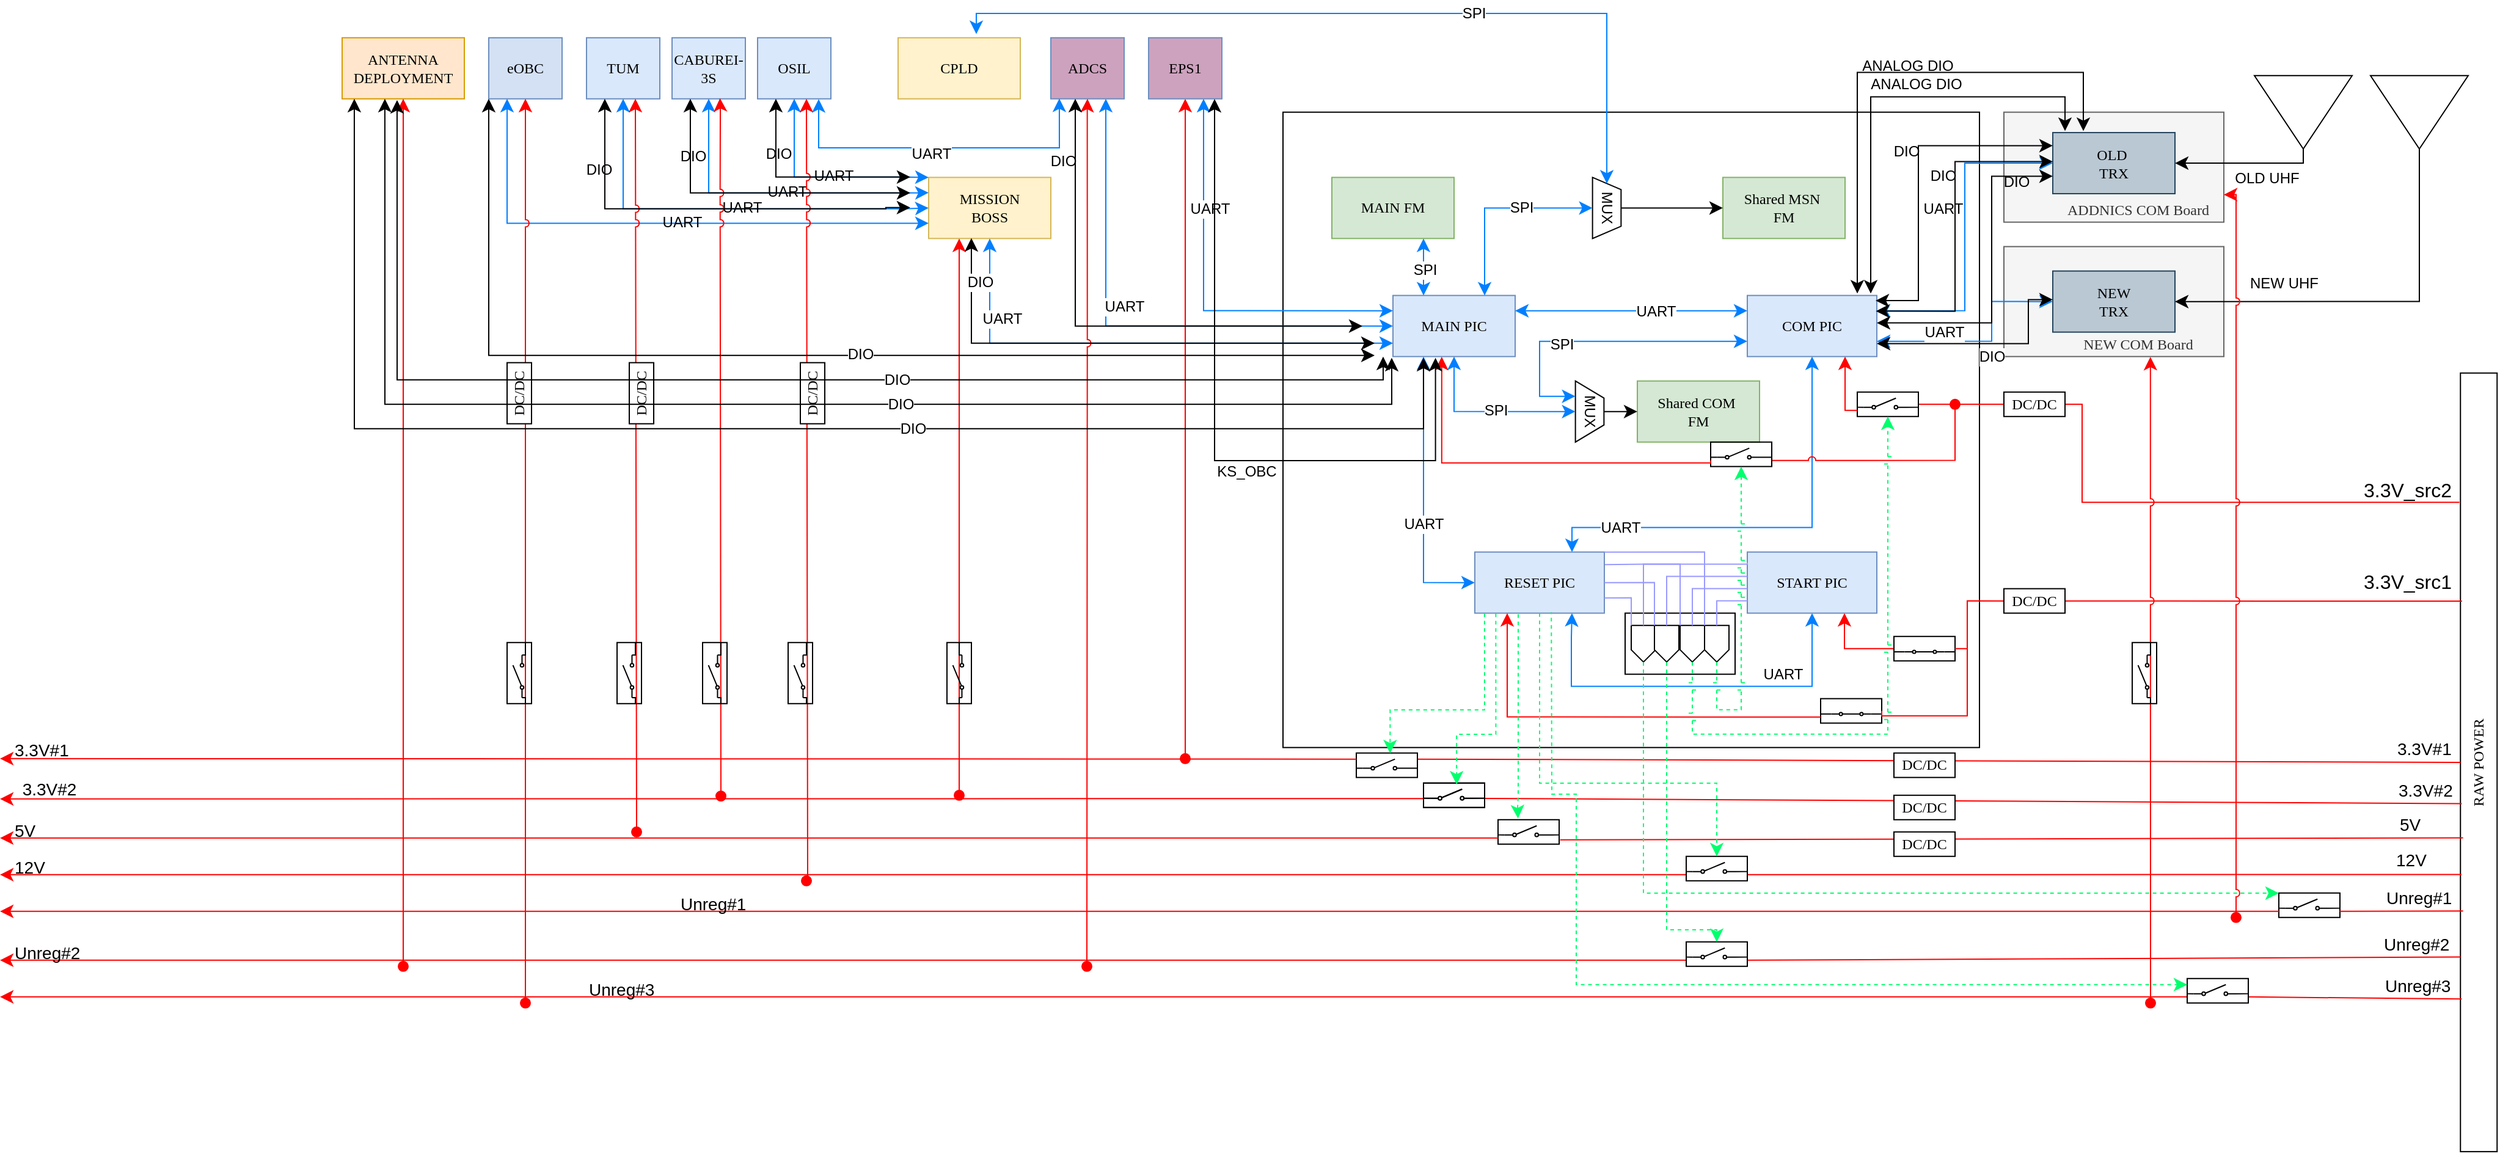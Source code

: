 <mxfile version="26.0.4" pages="4">
  <diagram name="obc-detailed-block-diagram" id="099fd60b-425b-db50-ffb0-6b813814b670">
    <mxGraphModel dx="2366" dy="772" grid="1" gridSize="10" guides="1" tooltips="1" connect="1" arrows="1" fold="1" page="1" pageScale="1" pageWidth="1100" pageHeight="850" background="none" math="0" shadow="0">
      <root>
        <mxCell id="0" />
        <mxCell id="1" parent="0" />
        <mxCell id="1dd3ca9b2b35b949-1" value="" style="whiteSpace=wrap;html=1;rounded=0;shadow=0;comic=0;labelBackgroundColor=none;strokeWidth=1;fontFamily=Verdana;fontSize=12;align=center;" parent="1" vertex="1">
          <mxGeometry x="-20" y="250.82" width="570" height="520" as="geometry" />
        </mxCell>
        <mxCell id="10ed09ecd0ef054a-3" value="MAIN FM" style="shape=rect;dashed=0;shadow=0;html=1;whiteSpace=wrap;rotation=0;rounded=0;comic=0;labelBackgroundColor=none;strokeWidth=1;fontFamily=Verdana;fontSize=12;align=center;fillColor=#d5e8d4;strokeColor=#82b366;" parent="1" vertex="1">
          <mxGeometry x="20" y="304.2" width="100" height="50" as="geometry" />
        </mxCell>
        <mxCell id="10ed09ecd0ef054a-33" value="MAIN PIC" style="shape=rect;dashed=0;shadow=0;html=1;whiteSpace=wrap;rounded=0;comic=0;labelBackgroundColor=none;strokeWidth=1;fontFamily=Verdana;fontSize=12;align=center;fillColor=#dae8fc;strokeColor=#6c8ebf;" parent="1" vertex="1">
          <mxGeometry x="70" y="400.82" width="100" height="50" as="geometry" />
        </mxCell>
        <mxCell id="10ed09ecd0ef054a-34" value="COM PIC" style="shape=rect;dashed=0;shadow=0;html=1;whiteSpace=wrap;rounded=0;comic=0;labelBackgroundColor=none;strokeWidth=1;fontFamily=Verdana;fontSize=12;align=center;fillColor=#dae8fc;strokeColor=#6c8ebf;" parent="1" vertex="1">
          <mxGeometry x="360" y="400.82" width="106" height="50" as="geometry" />
        </mxCell>
        <mxCell id="k0fRo-i5VPMHgVZJWNBX-4" value="MUX" style="shape=trapezoid;perimeter=trapezoidPerimeter;whiteSpace=wrap;html=1;fixedSize=1;rotation=90;size=14;" parent="1" vertex="1">
          <mxGeometry x="206" y="484.14" width="50" height="23.37" as="geometry" />
        </mxCell>
        <mxCell id="k0fRo-i5VPMHgVZJWNBX-5" value="" style="triangle;whiteSpace=wrap;html=1;rotation=90;" parent="1" vertex="1">
          <mxGeometry x="785" y="210.89" width="60" height="80" as="geometry" />
        </mxCell>
        <mxCell id="k0fRo-i5VPMHgVZJWNBX-7" value="" style="triangle;whiteSpace=wrap;html=1;rotation=90;" parent="1" vertex="1">
          <mxGeometry x="880" y="210.89" width="60" height="80" as="geometry" />
        </mxCell>
        <mxCell id="k0fRo-i5VPMHgVZJWNBX-25" value="Shared MSN&amp;nbsp;&lt;div&gt;FM&lt;/div&gt;" style="shape=rect;dashed=0;shadow=0;html=1;whiteSpace=wrap;rotation=0;rounded=0;comic=0;labelBackgroundColor=none;strokeWidth=1;fontFamily=Verdana;fontSize=12;align=center;fillColor=#d5e8d4;strokeColor=#82b366;" parent="1" vertex="1">
          <mxGeometry x="340" y="304.2" width="100" height="50" as="geometry" />
        </mxCell>
        <mxCell id="k0fRo-i5VPMHgVZJWNBX-26" value="Shared COM&amp;nbsp;&lt;div&gt;FM&lt;/div&gt;" style="shape=rect;dashed=0;shadow=0;html=1;whiteSpace=wrap;rotation=0;rounded=0;comic=0;labelBackgroundColor=none;strokeWidth=1;fontFamily=Verdana;fontSize=12;align=center;fillColor=#d5e8d4;strokeColor=#82b366;" parent="1" vertex="1">
          <mxGeometry x="270" y="470.83" width="100" height="50" as="geometry" />
        </mxCell>
        <mxCell id="k0fRo-i5VPMHgVZJWNBX-27" value="MUX" style="shape=trapezoid;perimeter=trapezoidPerimeter;whiteSpace=wrap;html=1;fixedSize=1;rotation=90;size=10;" parent="1" vertex="1">
          <mxGeometry x="220" y="317.52" width="50" height="23.37" as="geometry" />
        </mxCell>
        <mxCell id="k0fRo-i5VPMHgVZJWNBX-29" value="" style="endArrow=classic;html=1;rounded=0;fontSize=12;startSize=8;endSize=8;curved=1;exitX=1;exitY=0.25;exitDx=0;exitDy=0;entryX=0;entryY=0.25;entryDx=0;entryDy=0;startArrow=classic;startFill=1;strokeColor=#007FFF;" parent="1" source="10ed09ecd0ef054a-33" target="10ed09ecd0ef054a-34" edge="1">
          <mxGeometry width="50" height="50" relative="1" as="geometry">
            <mxPoint x="160" y="550.82" as="sourcePoint" />
            <mxPoint x="210" y="500.82" as="targetPoint" />
          </mxGeometry>
        </mxCell>
        <mxCell id="k0fRo-i5VPMHgVZJWNBX-38" value="UART" style="edgeLabel;html=1;align=center;verticalAlign=middle;resizable=0;points=[];fontSize=12;" parent="k0fRo-i5VPMHgVZJWNBX-29" vertex="1" connectable="0">
          <mxGeometry x="0.209" relative="1" as="geometry">
            <mxPoint as="offset" />
          </mxGeometry>
        </mxCell>
        <mxCell id="k0fRo-i5VPMHgVZJWNBX-30" value="" style="endArrow=classic;html=1;rounded=0;fontSize=12;startSize=8;endSize=8;exitX=0.5;exitY=1;exitDx=0;exitDy=0;entryX=0.75;entryY=0;entryDx=0;entryDy=0;edgeStyle=orthogonalEdgeStyle;startArrow=classic;startFill=1;strokeColor=#007FFF;" parent="1" source="k0fRo-i5VPMHgVZJWNBX-27" target="10ed09ecd0ef054a-33" edge="1">
          <mxGeometry width="50" height="50" relative="1" as="geometry">
            <mxPoint x="170" y="450.54" as="sourcePoint" />
            <mxPoint x="280" y="450.54" as="targetPoint" />
          </mxGeometry>
        </mxCell>
        <mxCell id="k0fRo-i5VPMHgVZJWNBX-39" value="SPI" style="edgeLabel;html=1;align=center;verticalAlign=middle;resizable=0;points=[];fontSize=12;" parent="k0fRo-i5VPMHgVZJWNBX-30" vertex="1" connectable="0">
          <mxGeometry x="-0.26" relative="1" as="geometry">
            <mxPoint as="offset" />
          </mxGeometry>
        </mxCell>
        <mxCell id="k0fRo-i5VPMHgVZJWNBX-31" value="" style="endArrow=classic;html=1;rounded=0;fontSize=12;startSize=8;endSize=8;curved=1;exitX=0.5;exitY=0;exitDx=0;exitDy=0;entryX=0;entryY=0.5;entryDx=0;entryDy=0;" parent="1" source="k0fRo-i5VPMHgVZJWNBX-27" target="k0fRo-i5VPMHgVZJWNBX-25" edge="1">
          <mxGeometry width="50" height="50" relative="1" as="geometry">
            <mxPoint x="256" y="370.82" as="sourcePoint" />
            <mxPoint x="366" y="370.82" as="targetPoint" />
          </mxGeometry>
        </mxCell>
        <mxCell id="k0fRo-i5VPMHgVZJWNBX-32" value="" style="endArrow=classic;html=1;rounded=0;fontSize=12;startSize=8;endSize=8;exitX=0.5;exitY=1;exitDx=0;exitDy=0;entryX=0.5;entryY=1;entryDx=0;entryDy=0;startArrow=classic;startFill=1;edgeStyle=orthogonalEdgeStyle;strokeColor=#007FFF;" parent="1" source="10ed09ecd0ef054a-33" target="k0fRo-i5VPMHgVZJWNBX-4" edge="1">
          <mxGeometry width="50" height="50" relative="1" as="geometry">
            <mxPoint x="200" y="443.82" as="sourcePoint" />
            <mxPoint x="310" y="443.82" as="targetPoint" />
          </mxGeometry>
        </mxCell>
        <mxCell id="k0fRo-i5VPMHgVZJWNBX-40" value="SPI" style="edgeLabel;html=1;align=center;verticalAlign=middle;resizable=0;points=[];fontSize=12;" parent="k0fRo-i5VPMHgVZJWNBX-32" vertex="1" connectable="0">
          <mxGeometry x="0.097" y="1" relative="1" as="geometry">
            <mxPoint as="offset" />
          </mxGeometry>
        </mxCell>
        <mxCell id="k0fRo-i5VPMHgVZJWNBX-33" value="" style="endArrow=classic;html=1;rounded=0;fontSize=12;startSize=8;endSize=8;curved=1;exitX=0.5;exitY=0;exitDx=0;exitDy=0;entryX=0;entryY=0.5;entryDx=0;entryDy=0;" parent="1" source="k0fRo-i5VPMHgVZJWNBX-4" target="k0fRo-i5VPMHgVZJWNBX-26" edge="1">
          <mxGeometry width="50" height="50" relative="1" as="geometry">
            <mxPoint x="210" y="453.82" as="sourcePoint" />
            <mxPoint x="320" y="453.82" as="targetPoint" />
          </mxGeometry>
        </mxCell>
        <mxCell id="k0fRo-i5VPMHgVZJWNBX-34" value="" style="endArrow=classic;html=1;rounded=0;fontSize=12;startSize=8;endSize=8;exitX=0;exitY=0.75;exitDx=0;exitDy=0;entryX=0.25;entryY=1;entryDx=0;entryDy=0;edgeStyle=elbowEdgeStyle;startArrow=classic;startFill=1;strokeColor=#007FFF;" parent="1" source="10ed09ecd0ef054a-34" target="k0fRo-i5VPMHgVZJWNBX-4" edge="1">
          <mxGeometry width="50" height="50" relative="1" as="geometry">
            <mxPoint x="220" y="463.82" as="sourcePoint" />
            <mxPoint x="330" y="463.82" as="targetPoint" />
            <Array as="points">
              <mxPoint x="190" y="460.82" />
            </Array>
          </mxGeometry>
        </mxCell>
        <mxCell id="k0fRo-i5VPMHgVZJWNBX-41" value="SPI" style="edgeLabel;html=1;align=center;verticalAlign=middle;resizable=0;points=[];fontSize=12;" parent="k0fRo-i5VPMHgVZJWNBX-34" vertex="1" connectable="0">
          <mxGeometry x="0.246" y="2" relative="1" as="geometry">
            <mxPoint as="offset" />
          </mxGeometry>
        </mxCell>
        <mxCell id="k0fRo-i5VPMHgVZJWNBX-44" value="" style="endArrow=classic;html=1;rounded=0;fontSize=12;startSize=8;endSize=8;exitX=0.75;exitY=1;exitDx=0;exitDy=0;entryX=0.25;entryY=0;entryDx=0;entryDy=0;startArrow=classic;startFill=1;edgeStyle=orthogonalEdgeStyle;strokeColor=#007FFF;" parent="1" source="10ed09ecd0ef054a-3" target="10ed09ecd0ef054a-33" edge="1">
          <mxGeometry width="50" height="50" relative="1" as="geometry">
            <mxPoint x="130" y="460.82" as="sourcePoint" />
            <mxPoint x="229" y="505.82" as="targetPoint" />
          </mxGeometry>
        </mxCell>
        <mxCell id="k0fRo-i5VPMHgVZJWNBX-45" value="SPI" style="edgeLabel;html=1;align=center;verticalAlign=middle;resizable=0;points=[];fontSize=12;" parent="k0fRo-i5VPMHgVZJWNBX-44" vertex="1" connectable="0">
          <mxGeometry x="0.097" y="1" relative="1" as="geometry">
            <mxPoint as="offset" />
          </mxGeometry>
        </mxCell>
        <mxCell id="k0fRo-i5VPMHgVZJWNBX-47" value="ANTENNA&lt;div&gt;DEPLOYMENT&lt;/div&gt;" style="shape=rect;dashed=0;shadow=0;html=1;whiteSpace=wrap;rotation=0;rounded=0;comic=0;labelBackgroundColor=none;strokeWidth=1;fontFamily=Verdana;fontSize=12;align=center;fillColor=#ffe6cc;strokeColor=#d79b00;" parent="1" vertex="1">
          <mxGeometry x="-790" y="189.89" width="100" height="50" as="geometry" />
        </mxCell>
        <mxCell id="k0fRo-i5VPMHgVZJWNBX-54" value="&lt;blockquote style=&quot;margin: 0 0 0 40px; border: none; padding: 0px;&quot;&gt;&lt;p style=&quot;line-height: 120%; margin-bottom: 0px; margin-left: 0px; margin-top: 70px;&quot;&gt;ADDNICS COM Board&lt;/p&gt;&lt;/blockquote&gt;" style="shape=rect;dashed=0;shadow=0;html=1;whiteSpace=wrap;rounded=0;comic=0;labelBackgroundColor=none;strokeWidth=1;fontFamily=Verdana;fontSize=12;align=center;fillColor=#f5f5f5;fontColor=#333333;strokeColor=#666666;" parent="1" vertex="1">
          <mxGeometry x="570" y="250.82" width="180" height="90" as="geometry" />
        </mxCell>
        <mxCell id="k0fRo-i5VPMHgVZJWNBX-55" value="OLD&amp;nbsp;&lt;div&gt;TRX&lt;/div&gt;" style="shape=rect;dashed=0;shadow=0;html=1;whiteSpace=wrap;rotation=0;rounded=0;comic=0;labelBackgroundColor=none;strokeWidth=1;fontFamily=Verdana;fontSize=12;align=center;fillColor=#bac8d3;strokeColor=#23445d;" parent="1" vertex="1">
          <mxGeometry x="610" y="267.52" width="100" height="50" as="geometry" />
        </mxCell>
        <mxCell id="k0fRo-i5VPMHgVZJWNBX-57" value="&lt;blockquote style=&quot;margin: 0 0 0 40px; border: none; padding: 0px;&quot;&gt;&lt;p style=&quot;line-height: 120%; margin-bottom: 0px; margin-left: 0px; margin-top: 70px;&quot;&gt;NEW COM Board&lt;/p&gt;&lt;/blockquote&gt;" style="shape=rect;dashed=0;shadow=0;html=1;whiteSpace=wrap;rounded=0;comic=0;labelBackgroundColor=none;strokeWidth=1;fontFamily=Verdana;fontSize=12;align=center;fillColor=#f5f5f5;strokeColor=#666666;fontColor=#333333;" parent="1" vertex="1">
          <mxGeometry x="570" y="360.82" width="180" height="90" as="geometry" />
        </mxCell>
        <mxCell id="k0fRo-i5VPMHgVZJWNBX-56" value="NEW&lt;div&gt;TRX&lt;/div&gt;" style="shape=rect;dashed=0;shadow=0;html=1;whiteSpace=wrap;rotation=0;rounded=0;comic=0;labelBackgroundColor=none;strokeWidth=1;fontFamily=Verdana;fontSize=12;align=center;fillColor=#bac8d3;strokeColor=#23445d;" parent="1" vertex="1">
          <mxGeometry x="610" y="380.82" width="100" height="50" as="geometry" />
        </mxCell>
        <mxCell id="k0fRo-i5VPMHgVZJWNBX-49" value="" style="endArrow=none;html=1;rounded=0;fontSize=12;startSize=8;endSize=8;entryX=1;entryY=0.5;entryDx=0;entryDy=0;startArrow=classic;startFill=1;edgeStyle=orthogonalEdgeStyle;exitX=1;exitY=0.5;exitDx=0;exitDy=0;endFill=0;" parent="1" source="k0fRo-i5VPMHgVZJWNBX-55" target="k0fRo-i5VPMHgVZJWNBX-5" edge="1">
          <mxGeometry width="50" height="50" relative="1" as="geometry">
            <mxPoint x="180" y="423.82" as="sourcePoint" />
            <mxPoint x="370" y="423.82" as="targetPoint" />
          </mxGeometry>
        </mxCell>
        <mxCell id="k0fRo-i5VPMHgVZJWNBX-52" value="OLD UHF" style="edgeLabel;html=1;align=center;verticalAlign=middle;resizable=0;points=[];fontSize=12;" parent="k0fRo-i5VPMHgVZJWNBX-49" vertex="1" connectable="0">
          <mxGeometry x="0.103" relative="1" as="geometry">
            <mxPoint x="10" y="12" as="offset" />
          </mxGeometry>
        </mxCell>
        <mxCell id="k0fRo-i5VPMHgVZJWNBX-51" value="" style="endArrow=none;html=1;rounded=0;fontSize=12;startSize=8;endSize=8;entryX=1;entryY=0.5;entryDx=0;entryDy=0;startArrow=classic;startFill=1;edgeStyle=orthogonalEdgeStyle;exitX=1;exitY=0.5;exitDx=0;exitDy=0;endFill=0;" parent="1" source="k0fRo-i5VPMHgVZJWNBX-56" target="k0fRo-i5VPMHgVZJWNBX-7" edge="1">
          <mxGeometry width="50" height="50" relative="1" as="geometry">
            <mxPoint x="476" y="423.82" as="sourcePoint" />
            <mxPoint x="670" y="347.82" as="targetPoint" />
            <Array as="points">
              <mxPoint x="910" y="405.82" />
            </Array>
          </mxGeometry>
        </mxCell>
        <mxCell id="k0fRo-i5VPMHgVZJWNBX-53" value="NEW UHF" style="edgeLabel;html=1;align=center;verticalAlign=middle;resizable=0;points=[];fontSize=12;" parent="k0fRo-i5VPMHgVZJWNBX-51" vertex="1" connectable="0">
          <mxGeometry x="0.22" y="-2" relative="1" as="geometry">
            <mxPoint x="-109" y="-17" as="offset" />
          </mxGeometry>
        </mxCell>
        <mxCell id="k0fRo-i5VPMHgVZJWNBX-58" value="" style="endArrow=classic;html=1;rounded=0;fontSize=12;startSize=8;endSize=8;exitX=1;exitY=0.25;exitDx=0;exitDy=0;startArrow=classic;startFill=1;entryX=0;entryY=0.5;entryDx=0;entryDy=0;edgeStyle=orthogonalEdgeStyle;strokeColor=#007FFF;" parent="1" source="10ed09ecd0ef054a-34" target="k0fRo-i5VPMHgVZJWNBX-55" edge="1">
          <mxGeometry width="50" height="50" relative="1" as="geometry">
            <mxPoint x="402" y="460.82" as="sourcePoint" />
            <mxPoint x="402" y="619.82" as="targetPoint" />
          </mxGeometry>
        </mxCell>
        <mxCell id="k0fRo-i5VPMHgVZJWNBX-59" value="UART" style="edgeLabel;html=1;align=center;verticalAlign=middle;resizable=0;points=[];fontSize=12;" parent="k0fRo-i5VPMHgVZJWNBX-58" vertex="1" connectable="0">
          <mxGeometry x="0.209" relative="1" as="geometry">
            <mxPoint x="-18" y="4" as="offset" />
          </mxGeometry>
        </mxCell>
        <mxCell id="k0fRo-i5VPMHgVZJWNBX-60" value="" style="endArrow=classic;html=1;rounded=0;fontSize=12;startSize=8;endSize=8;exitX=1;exitY=0.75;exitDx=0;exitDy=0;startArrow=classic;startFill=1;entryX=0;entryY=0.5;entryDx=0;entryDy=0;edgeStyle=orthogonalEdgeStyle;strokeColor=#007FFF;" parent="1" source="10ed09ecd0ef054a-34" target="k0fRo-i5VPMHgVZJWNBX-56" edge="1">
          <mxGeometry width="50" height="50" relative="1" as="geometry">
            <mxPoint x="476" y="423.82" as="sourcePoint" />
            <mxPoint x="620" y="302.82" as="targetPoint" />
            <Array as="points">
              <mxPoint x="560" y="438.82" />
              <mxPoint x="560" y="405.82" />
            </Array>
          </mxGeometry>
        </mxCell>
        <mxCell id="k0fRo-i5VPMHgVZJWNBX-61" value="UART" style="edgeLabel;html=1;align=center;verticalAlign=middle;resizable=0;points=[];fontSize=12;" parent="k0fRo-i5VPMHgVZJWNBX-60" vertex="1" connectable="0">
          <mxGeometry x="0.209" relative="1" as="geometry">
            <mxPoint x="-39" y="5" as="offset" />
          </mxGeometry>
        </mxCell>
        <mxCell id="k0fRo-i5VPMHgVZJWNBX-82" value="" style="endArrow=classic;html=1;rounded=0;fontSize=12;startSize=8;endSize=8;entryX=0;entryY=0.5;entryDx=0;entryDy=0;startArrow=classic;startFill=1;exitX=0.25;exitY=1;exitDx=0;exitDy=0;edgeStyle=orthogonalEdgeStyle;strokeColor=#007FFF;" parent="1" source="10ed09ecd0ef054a-33" target="10ed09ecd0ef054a-31" edge="1">
          <mxGeometry width="50" height="50" relative="1" as="geometry">
            <mxPoint x="200" y="450.823" as="sourcePoint" />
            <mxPoint x="20" y="601.68" as="targetPoint" />
          </mxGeometry>
        </mxCell>
        <mxCell id="k0fRo-i5VPMHgVZJWNBX-83" value="UART" style="edgeLabel;html=1;align=center;verticalAlign=middle;resizable=0;points=[];fontSize=12;" parent="k0fRo-i5VPMHgVZJWNBX-82" vertex="1" connectable="0">
          <mxGeometry x="0.209" relative="1" as="geometry">
            <mxPoint as="offset" />
          </mxGeometry>
        </mxCell>
        <mxCell id="k0fRo-i5VPMHgVZJWNBX-85" value="" style="group" parent="1" vertex="1" connectable="0">
          <mxGeometry x="137" y="610.82" width="333" height="140" as="geometry" />
        </mxCell>
        <mxCell id="10ed09ecd0ef054a-31" value="RESET PIC" style="shape=rect;dashed=0;shadow=0;html=1;whiteSpace=wrap;rounded=0;comic=0;labelBackgroundColor=none;strokeWidth=1;fontFamily=Verdana;fontSize=12;align=center;fillColor=#dae8fc;strokeColor=#6c8ebf;" parent="k0fRo-i5VPMHgVZJWNBX-85" vertex="1">
          <mxGeometry width="106" height="50" as="geometry" />
        </mxCell>
        <mxCell id="10ed09ecd0ef054a-57" value="START PIC" style="shape=rect;dashed=0;shadow=0;html=1;whiteSpace=wrap;rounded=0;comic=0;labelBackgroundColor=none;strokeWidth=1;fontFamily=Verdana;fontSize=12;align=center;fillColor=#dae8fc;strokeColor=#6c8ebf;" parent="k0fRo-i5VPMHgVZJWNBX-85" vertex="1">
          <mxGeometry x="223" width="106" height="50" as="geometry" />
        </mxCell>
        <mxCell id="k0fRo-i5VPMHgVZJWNBX-42" value="" style="endArrow=classic;html=1;rounded=0;fontSize=12;startSize=8;endSize=8;exitX=0.5;exitY=1;exitDx=0;exitDy=0;startArrow=classic;startFill=1;entryX=0.75;entryY=1;entryDx=0;entryDy=0;edgeStyle=orthogonalEdgeStyle;strokeColor=#007FFF;" parent="k0fRo-i5VPMHgVZJWNBX-85" source="10ed09ecd0ef054a-57" target="10ed09ecd0ef054a-31" edge="1">
          <mxGeometry width="50" height="50" relative="1" as="geometry">
            <mxPoint x="113" y="-187" as="sourcePoint" />
            <mxPoint x="303" y="-187" as="targetPoint" />
            <Array as="points">
              <mxPoint x="276" y="110" />
              <mxPoint x="79" y="110" />
              <mxPoint x="79" y="70" />
            </Array>
          </mxGeometry>
        </mxCell>
        <mxCell id="k0fRo-i5VPMHgVZJWNBX-43" value="UART" style="edgeLabel;html=1;align=center;verticalAlign=middle;resizable=0;points=[];fontSize=12;" parent="k0fRo-i5VPMHgVZJWNBX-42" vertex="1" connectable="0">
          <mxGeometry x="0.209" relative="1" as="geometry">
            <mxPoint x="108" y="-10" as="offset" />
          </mxGeometry>
        </mxCell>
        <mxCell id="k0fRo-i5VPMHgVZJWNBX-73" value="" style="group" parent="k0fRo-i5VPMHgVZJWNBX-85" vertex="1" connectable="0">
          <mxGeometry x="123" y="50" width="90" height="50" as="geometry" />
        </mxCell>
        <mxCell id="k0fRo-i5VPMHgVZJWNBX-62" value="" style="shape=rect;dashed=0;shadow=0;html=1;whiteSpace=wrap;rounded=0;comic=0;labelBackgroundColor=none;strokeWidth=1;fontFamily=Verdana;fontSize=12;align=center;" parent="k0fRo-i5VPMHgVZJWNBX-73" vertex="1">
          <mxGeometry width="90" height="50" as="geometry" />
        </mxCell>
        <mxCell id="k0fRo-i5VPMHgVZJWNBX-72" value="" style="group" parent="k0fRo-i5VPMHgVZJWNBX-73" vertex="1" connectable="0">
          <mxGeometry x="5" y="10" width="80" height="30" as="geometry" />
        </mxCell>
        <mxCell id="k0fRo-i5VPMHgVZJWNBX-67" value="" style="html=1;shadow=0;dashed=0;align=center;verticalAlign=middle;shape=mxgraph.arrows2.arrow;dy=0;dx=10;notch=0;rotation=90;" parent="k0fRo-i5VPMHgVZJWNBX-72" vertex="1">
          <mxGeometry x="-5" y="5" width="30" height="20" as="geometry" />
        </mxCell>
        <mxCell id="k0fRo-i5VPMHgVZJWNBX-68" value="" style="html=1;shadow=0;dashed=0;align=center;verticalAlign=middle;shape=mxgraph.arrows2.arrow;dy=0;dx=10;notch=0;rotation=90;" parent="k0fRo-i5VPMHgVZJWNBX-72" vertex="1">
          <mxGeometry x="14" y="5" width="30" height="20" as="geometry" />
        </mxCell>
        <mxCell id="k0fRo-i5VPMHgVZJWNBX-69" value="" style="html=1;shadow=0;dashed=0;align=center;verticalAlign=middle;shape=mxgraph.arrows2.arrow;dy=0;dx=10;notch=0;rotation=90;" parent="k0fRo-i5VPMHgVZJWNBX-72" vertex="1">
          <mxGeometry x="35" y="5" width="30" height="20" as="geometry" />
        </mxCell>
        <mxCell id="k0fRo-i5VPMHgVZJWNBX-70" value="" style="html=1;shadow=0;dashed=0;align=center;verticalAlign=middle;shape=mxgraph.arrows2.arrow;dy=0;dx=10;notch=0;rotation=90;" parent="k0fRo-i5VPMHgVZJWNBX-72" vertex="1">
          <mxGeometry x="55" y="5" width="30" height="20" as="geometry" />
        </mxCell>
        <mxCell id="k0fRo-i5VPMHgVZJWNBX-71" value="" style="endArrow=none;html=1;rounded=0;fontSize=12;startSize=8;endSize=8;strokeColor=#9999FF;edgeStyle=orthogonalEdgeStyle;entryX=1.005;entryY=0.206;entryDx=0;entryDy=0;entryPerimeter=0;exitX=0;exitY=0;exitDx=0;exitDy=20;exitPerimeter=0;" parent="k0fRo-i5VPMHgVZJWNBX-85" source="k0fRo-i5VPMHgVZJWNBX-69" target="10ed09ecd0ef054a-31" edge="1">
          <mxGeometry width="50" height="50" relative="1" as="geometry">
            <mxPoint x="173" y="60" as="sourcePoint" />
            <mxPoint x="163" y="-50" as="targetPoint" />
            <Array as="points">
              <mxPoint x="168" y="10" />
              <mxPoint x="138" y="10" />
            </Array>
          </mxGeometry>
        </mxCell>
        <mxCell id="k0fRo-i5VPMHgVZJWNBX-74" value="" style="endArrow=none;html=1;rounded=0;fontSize=12;startSize=8;endSize=8;strokeColor=#9999FF;exitX=0;exitY=0;exitDx=0;exitDy=20;exitPerimeter=0;edgeStyle=orthogonalEdgeStyle;entryX=1;entryY=0.5;entryDx=0;entryDy=0;" parent="k0fRo-i5VPMHgVZJWNBX-85" source="k0fRo-i5VPMHgVZJWNBX-68" target="10ed09ecd0ef054a-31" edge="1">
          <mxGeometry width="50" height="50" relative="1" as="geometry">
            <mxPoint x="148" y="70" as="sourcePoint" />
            <mxPoint x="117" y="20" as="targetPoint" />
            <Array as="points">
              <mxPoint x="147" y="25" />
            </Array>
          </mxGeometry>
        </mxCell>
        <mxCell id="k0fRo-i5VPMHgVZJWNBX-75" value="" style="endArrow=none;html=1;rounded=0;fontSize=12;startSize=8;endSize=8;strokeColor=#9999FF;exitX=0;exitY=0;exitDx=0;exitDy=20;exitPerimeter=0;edgeStyle=orthogonalEdgeStyle;entryX=1;entryY=0;entryDx=0;entryDy=0;" parent="k0fRo-i5VPMHgVZJWNBX-85" source="k0fRo-i5VPMHgVZJWNBX-70" target="10ed09ecd0ef054a-31" edge="1">
          <mxGeometry width="50" height="50" relative="1" as="geometry">
            <mxPoint x="154" y="50" as="sourcePoint" />
            <mxPoint x="123" as="targetPoint" />
            <Array as="points">
              <mxPoint x="188" />
            </Array>
          </mxGeometry>
        </mxCell>
        <mxCell id="k0fRo-i5VPMHgVZJWNBX-76" value="" style="endArrow=none;html=1;rounded=0;fontSize=12;startSize=8;endSize=8;strokeColor=#9999FF;exitX=0;exitY=0;exitDx=0;exitDy=20;exitPerimeter=0;edgeStyle=orthogonalEdgeStyle;entryX=1;entryY=0.75;entryDx=0;entryDy=0;" parent="k0fRo-i5VPMHgVZJWNBX-85" source="k0fRo-i5VPMHgVZJWNBX-67" target="10ed09ecd0ef054a-31" edge="1">
          <mxGeometry width="50" height="50" relative="1" as="geometry">
            <mxPoint x="158" y="80" as="sourcePoint" />
            <mxPoint x="127" y="30" as="targetPoint" />
            <Array as="points">
              <mxPoint x="128" y="38" />
            </Array>
          </mxGeometry>
        </mxCell>
        <mxCell id="k0fRo-i5VPMHgVZJWNBX-77" value="" style="endArrow=none;html=1;rounded=0;fontSize=12;startSize=8;endSize=8;strokeColor=#9999FF;exitX=0;exitY=0.5;exitDx=0;exitDy=0;exitPerimeter=0;edgeStyle=orthogonalEdgeStyle;entryX=0;entryY=0.17;entryDx=0;entryDy=0;entryPerimeter=0;" parent="k0fRo-i5VPMHgVZJWNBX-85" source="k0fRo-i5VPMHgVZJWNBX-67" target="10ed09ecd0ef054a-57" edge="1">
          <mxGeometry width="50" height="50" relative="1" as="geometry">
            <mxPoint x="193.5" y="10" as="sourcePoint" />
            <mxPoint x="162.5" y="-40" as="targetPoint" />
            <Array as="points">
              <mxPoint x="138" y="10" />
              <mxPoint x="223" y="10" />
            </Array>
          </mxGeometry>
        </mxCell>
        <mxCell id="k0fRo-i5VPMHgVZJWNBX-78" value="" style="endArrow=none;html=1;rounded=0;fontSize=12;startSize=8;endSize=8;strokeColor=#9999FF;exitX=0;exitY=0.5;exitDx=0;exitDy=0;exitPerimeter=0;edgeStyle=orthogonalEdgeStyle;entryX=0;entryY=0.405;entryDx=0;entryDy=0;entryPerimeter=0;" parent="k0fRo-i5VPMHgVZJWNBX-85" source="k0fRo-i5VPMHgVZJWNBX-68" target="10ed09ecd0ef054a-57" edge="1">
          <mxGeometry width="50" height="50" relative="1" as="geometry">
            <mxPoint x="203" as="sourcePoint" />
            <mxPoint x="223" y="10" as="targetPoint" />
            <Array as="points">
              <mxPoint x="157" y="20" />
              <mxPoint x="223" y="20" />
            </Array>
          </mxGeometry>
        </mxCell>
        <mxCell id="k0fRo-i5VPMHgVZJWNBX-79" value="" style="endArrow=none;html=1;rounded=0;fontSize=12;startSize=8;endSize=8;strokeColor=#9999FF;exitX=0;exitY=0.5;exitDx=0;exitDy=0;exitPerimeter=0;edgeStyle=orthogonalEdgeStyle;" parent="k0fRo-i5VPMHgVZJWNBX-85" source="k0fRo-i5VPMHgVZJWNBX-70" edge="1">
          <mxGeometry width="50" height="50" relative="1" as="geometry">
            <mxPoint x="220" y="-20" as="sourcePoint" />
            <mxPoint x="223" y="40" as="targetPoint" />
            <Array as="points">
              <mxPoint x="198" y="40" />
              <mxPoint x="223" y="40" />
            </Array>
          </mxGeometry>
        </mxCell>
        <mxCell id="k0fRo-i5VPMHgVZJWNBX-80" value="" style="endArrow=none;html=1;rounded=0;fontSize=12;startSize=8;endSize=8;strokeColor=#9999FF;exitX=0;exitY=0.5;exitDx=0;exitDy=0;exitPerimeter=0;edgeStyle=orthogonalEdgeStyle;" parent="k0fRo-i5VPMHgVZJWNBX-85" source="k0fRo-i5VPMHgVZJWNBX-69" edge="1">
          <mxGeometry width="50" height="50" relative="1" as="geometry">
            <mxPoint x="213.5" y="-10" as="sourcePoint" />
            <mxPoint x="223" y="30" as="targetPoint" />
            <Array as="points">
              <mxPoint x="178" y="30" />
              <mxPoint x="223" y="30" />
            </Array>
          </mxGeometry>
        </mxCell>
        <mxCell id="k0fRo-i5VPMHgVZJWNBX-162" value="" style="group" parent="k0fRo-i5VPMHgVZJWNBX-85" vertex="1" connectable="0">
          <mxGeometry x="283" y="120.0" width="50" height="20" as="geometry" />
        </mxCell>
        <mxCell id="k0fRo-i5VPMHgVZJWNBX-163" value="" style="shape=rect;dashed=0;shadow=0;html=1;whiteSpace=wrap;rounded=0;comic=0;labelBackgroundColor=none;strokeWidth=1;fontFamily=Verdana;fontSize=12;align=center;fillColor=none;" parent="k0fRo-i5VPMHgVZJWNBX-162" vertex="1">
          <mxGeometry width="50" height="20" as="geometry" />
        </mxCell>
        <mxCell id="k0fRo-i5VPMHgVZJWNBX-164" value="" style="html=1;shape=mxgraph.electrical.electro-mechanical.singleSwitch;aspect=fixed;elSwitchState=on;" parent="k0fRo-i5VPMHgVZJWNBX-162" vertex="1">
          <mxGeometry x="8.75" y="5.67" width="32.5" height="8.66" as="geometry" />
        </mxCell>
        <mxCell id="k0fRo-i5VPMHgVZJWNBX-165" style="edgeStyle=orthogonalEdgeStyle;rounded=0;orthogonalLoop=1;jettySize=auto;html=1;exitX=0;exitY=0.8;exitDx=0;exitDy=0;entryX=0;entryY=0.5;entryDx=0;entryDy=0;endArrow=none;endFill=0;" parent="k0fRo-i5VPMHgVZJWNBX-162" source="k0fRo-i5VPMHgVZJWNBX-164" target="k0fRo-i5VPMHgVZJWNBX-163" edge="1">
          <mxGeometry relative="1" as="geometry" />
        </mxCell>
        <mxCell id="k0fRo-i5VPMHgVZJWNBX-166" style="edgeStyle=orthogonalEdgeStyle;rounded=0;orthogonalLoop=1;jettySize=auto;html=1;exitX=1;exitY=0.8;exitDx=0;exitDy=0;entryX=1;entryY=0.5;entryDx=0;entryDy=0;endArrow=none;endFill=0;" parent="k0fRo-i5VPMHgVZJWNBX-162" source="k0fRo-i5VPMHgVZJWNBX-164" target="k0fRo-i5VPMHgVZJWNBX-163" edge="1">
          <mxGeometry relative="1" as="geometry" />
        </mxCell>
        <mxCell id="k0fRo-i5VPMHgVZJWNBX-167" value="" style="endArrow=classic;html=1;rounded=0;fontSize=12;startSize=8;endSize=8;strokeColor=#FF0000;exitX=0;exitY=0.75;exitDx=0;exitDy=0;edgeStyle=orthogonalEdgeStyle;endFill=1;entryX=0.25;entryY=1;entryDx=0;entryDy=0;" parent="k0fRo-i5VPMHgVZJWNBX-85" source="k0fRo-i5VPMHgVZJWNBX-163" target="10ed09ecd0ef054a-31" edge="1">
          <mxGeometry relative="1" as="geometry">
            <mxPoint x="303" y="139.5" as="sourcePoint" />
            <mxPoint x="243" y="134.5" as="targetPoint" />
            <Array as="points">
              <mxPoint x="27" y="134.07" />
            </Array>
          </mxGeometry>
        </mxCell>
        <mxCell id="k0fRo-i5VPMHgVZJWNBX-86" value="" style="endArrow=classic;html=1;rounded=0;fontSize=12;startSize=8;endSize=8;entryX=0.75;entryY=0;entryDx=0;entryDy=0;startArrow=classic;startFill=1;exitX=0.5;exitY=1;exitDx=0;exitDy=0;edgeStyle=orthogonalEdgeStyle;strokeColor=#007FFF;" parent="1" source="10ed09ecd0ef054a-34" target="10ed09ecd0ef054a-31" edge="1">
          <mxGeometry width="50" height="50" relative="1" as="geometry">
            <mxPoint x="105" y="460.82" as="sourcePoint" />
            <mxPoint x="147" y="645.82" as="targetPoint" />
            <Array as="points">
              <mxPoint x="413" y="590.82" />
              <mxPoint x="217" y="590.82" />
            </Array>
          </mxGeometry>
        </mxCell>
        <mxCell id="k0fRo-i5VPMHgVZJWNBX-87" value="UART" style="edgeLabel;html=1;align=center;verticalAlign=middle;resizable=0;points=[];fontSize=12;" parent="k0fRo-i5VPMHgVZJWNBX-86" vertex="1" connectable="0">
          <mxGeometry x="0.209" relative="1" as="geometry">
            <mxPoint x="-82" as="offset" />
          </mxGeometry>
        </mxCell>
        <mxCell id="k0fRo-i5VPMHgVZJWNBX-92" value="MISSION&lt;div&gt;BOSS&lt;/div&gt;" style="shape=rect;dashed=0;shadow=0;html=1;whiteSpace=wrap;rotation=0;rounded=0;comic=0;labelBackgroundColor=none;strokeWidth=1;fontFamily=Verdana;fontSize=12;align=center;fillColor=#fff2cc;strokeColor=#d6b656;" parent="1" vertex="1">
          <mxGeometry x="-310" y="304.2" width="100" height="50" as="geometry" />
        </mxCell>
        <mxCell id="k0fRo-i5VPMHgVZJWNBX-98" value="" style="endArrow=none;html=1;rounded=0;fontSize=12;startSize=8;endSize=8;strokeColor=#FF0000;exitX=0;exitY=0.5;exitDx=0;exitDy=0;edgeStyle=orthogonalEdgeStyle;endFill=0;entryX=1;entryY=0.5;entryDx=0;entryDy=0;" parent="1" source="k0fRo-i5VPMHgVZJWNBX-93" target="k0fRo-i5VPMHgVZJWNBX-163" edge="1">
          <mxGeometry relative="1" as="geometry">
            <mxPoint x="484" y="690.82" as="sourcePoint" />
            <mxPoint x="500" y="739.89" as="targetPoint" />
            <Array as="points">
              <mxPoint x="540" y="744.89" />
              <mxPoint x="470" y="744.89" />
            </Array>
          </mxGeometry>
        </mxCell>
        <mxCell id="k0fRo-i5VPMHgVZJWNBX-100" value="" style="endArrow=none;html=1;rounded=0;fontSize=12;startSize=8;endSize=8;strokeColor=#FF0000;edgeStyle=orthogonalEdgeStyle;entryX=1;entryY=0.75;entryDx=0;entryDy=0;exitX=0;exitY=0.5;exitDx=0;exitDy=0;endFill=0;" parent="1" source="k0fRo-i5VPMHgVZJWNBX-94" target="k0fRo-i5VPMHgVZJWNBX-215" edge="1">
          <mxGeometry relative="1" as="geometry">
            <mxPoint x="580" y="630.82" as="sourcePoint" />
            <mxPoint x="200" y="670.82" as="targetPoint" />
            <Array as="points">
              <mxPoint x="500" y="489.89" />
            </Array>
          </mxGeometry>
        </mxCell>
        <mxCell id="k0fRo-i5VPMHgVZJWNBX-101" value="" style="endArrow=none;html=1;rounded=0;fontSize=12;startSize=8;endSize=8;strokeColor=#FF0000;edgeStyle=orthogonalEdgeStyle;startArrow=oval;startFill=1;jumpStyle=arc;entryX=1;entryY=0.75;entryDx=0;entryDy=0;endFill=0;" parent="1" target="k0fRo-i5VPMHgVZJWNBX-150" edge="1">
          <mxGeometry relative="1" as="geometry">
            <mxPoint x="530" y="489.89" as="sourcePoint" />
            <mxPoint x="380" y="530.89" as="targetPoint" />
            <Array as="points">
              <mxPoint x="530" y="535.89" />
            </Array>
          </mxGeometry>
        </mxCell>
        <mxCell id="k0fRo-i5VPMHgVZJWNBX-104" value="" style="endArrow=classic;html=1;rounded=0;fontSize=12;startSize=8;endSize=8;strokeColor=#FF0000;edgeStyle=orthogonalEdgeStyle;entryX=0.5;entryY=1;entryDx=0;entryDy=0;startArrow=oval;startFill=1;jumpStyle=arc;jumpSize=6;" parent="1" target="k0fRo-i5VPMHgVZJWNBX-112" edge="1">
          <mxGeometry relative="1" as="geometry">
            <mxPoint x="-100" y="779.89" as="sourcePoint" />
            <mxPoint x="-75" y="450.82" as="targetPoint" />
            <Array as="points">
              <mxPoint x="-100" y="779.89" />
            </Array>
          </mxGeometry>
        </mxCell>
        <mxCell id="k0fRo-i5VPMHgVZJWNBX-108" value="" style="endArrow=classic;html=1;rounded=0;fontSize=12;startSize=8;endSize=8;exitX=0.5;exitY=1;exitDx=0;exitDy=0;startArrow=classic;startFill=1;edgeStyle=orthogonalEdgeStyle;strokeColor=#007FFF;" parent="1" source="k0fRo-i5VPMHgVZJWNBX-92" edge="1">
          <mxGeometry width="50" height="50" relative="1" as="geometry">
            <mxPoint x="-40" y="448.82" as="sourcePoint" />
            <mxPoint x="70" y="439.89" as="targetPoint" />
            <Array as="points">
              <mxPoint x="-260" y="439.89" />
              <mxPoint x="70" y="439.89" />
            </Array>
          </mxGeometry>
        </mxCell>
        <mxCell id="k0fRo-i5VPMHgVZJWNBX-109" value="UART" style="edgeLabel;html=1;align=center;verticalAlign=middle;resizable=0;points=[];fontSize=12;" parent="k0fRo-i5VPMHgVZJWNBX-108" vertex="1" connectable="0">
          <mxGeometry x="0.209" relative="1" as="geometry">
            <mxPoint x="-156" y="-20" as="offset" />
          </mxGeometry>
        </mxCell>
        <mxCell id="k0fRo-i5VPMHgVZJWNBX-110" value="" style="endArrow=classic;html=1;rounded=0;fontSize=12;startSize=8;endSize=8;startArrow=classic;startFill=1;edgeStyle=orthogonalEdgeStyle;entryX=0;entryY=0.5;entryDx=0;entryDy=0;exitX=0.75;exitY=1;exitDx=0;exitDy=0;strokeColor=#007FFF;" parent="1" source="G_C1A0YrndC_dQLqVXNu-1" target="10ed09ecd0ef054a-33" edge="1">
          <mxGeometry width="50" height="50" relative="1" as="geometry">
            <mxPoint x="-515" y="368.99" as="sourcePoint" />
            <mxPoint x="-200" y="319.99" as="targetPoint" />
            <Array as="points">
              <mxPoint x="-165" y="425.89" />
            </Array>
          </mxGeometry>
        </mxCell>
        <mxCell id="k0fRo-i5VPMHgVZJWNBX-111" value="UART" style="edgeLabel;html=1;align=center;verticalAlign=middle;resizable=0;points=[];fontSize=12;" parent="k0fRo-i5VPMHgVZJWNBX-110" vertex="1" connectable="0">
          <mxGeometry x="0.097" y="1" relative="1" as="geometry">
            <mxPoint x="-30" y="-15" as="offset" />
          </mxGeometry>
        </mxCell>
        <mxCell id="k0fRo-i5VPMHgVZJWNBX-112" value="EPS1" style="shape=rect;dashed=0;shadow=0;html=1;whiteSpace=wrap;rotation=0;rounded=0;comic=0;labelBackgroundColor=none;strokeWidth=1;fontFamily=Verdana;fontSize=12;align=center;fillColor=#CDA2BE;strokeColor=#6c8ebf;" parent="1" vertex="1">
          <mxGeometry x="-130" y="189.89" width="60" height="50" as="geometry" />
        </mxCell>
        <mxCell id="k0fRo-i5VPMHgVZJWNBX-113" value="" style="endArrow=classic;html=1;rounded=0;fontSize=12;startSize=8;endSize=8;exitX=0.75;exitY=1;exitDx=0;exitDy=0;entryX=0;entryY=0.25;entryDx=0;entryDy=0;startArrow=classic;startFill=1;edgeStyle=orthogonalEdgeStyle;strokeColor=#007FFF;" parent="1" source="k0fRo-i5VPMHgVZJWNBX-112" target="10ed09ecd0ef054a-33" edge="1">
          <mxGeometry width="50" height="50" relative="1" as="geometry">
            <mxPoint x="-40" y="338.82" as="sourcePoint" />
            <mxPoint x="80" y="435.82" as="targetPoint" />
            <Array as="points">
              <mxPoint x="-85" y="412.89" />
            </Array>
          </mxGeometry>
        </mxCell>
        <mxCell id="k0fRo-i5VPMHgVZJWNBX-114" value="UART" style="edgeLabel;html=1;align=center;verticalAlign=middle;resizable=0;points=[];fontSize=12;" parent="k0fRo-i5VPMHgVZJWNBX-113" vertex="1" connectable="0">
          <mxGeometry x="0.209" relative="1" as="geometry">
            <mxPoint x="-20" y="-84" as="offset" />
          </mxGeometry>
        </mxCell>
        <mxCell id="k0fRo-i5VPMHgVZJWNBX-129" value="" style="group" parent="1" vertex="1" connectable="0">
          <mxGeometry x="95" y="799.89" width="50" height="20" as="geometry" />
        </mxCell>
        <mxCell id="k0fRo-i5VPMHgVZJWNBX-130" value="" style="shape=rect;dashed=0;shadow=0;html=1;whiteSpace=wrap;rounded=0;comic=0;labelBackgroundColor=none;strokeWidth=1;fontFamily=Verdana;fontSize=12;align=center;fillColor=none;" parent="k0fRo-i5VPMHgVZJWNBX-129" vertex="1">
          <mxGeometry width="50" height="20" as="geometry" />
        </mxCell>
        <mxCell id="k0fRo-i5VPMHgVZJWNBX-131" style="edgeStyle=orthogonalEdgeStyle;rounded=0;orthogonalLoop=1;jettySize=auto;html=1;exitX=0;exitY=0.8;exitDx=0;exitDy=0;entryX=0;entryY=0.5;entryDx=0;entryDy=0;endArrow=none;endFill=0;" parent="k0fRo-i5VPMHgVZJWNBX-129" source="k0fRo-i5VPMHgVZJWNBX-133" target="k0fRo-i5VPMHgVZJWNBX-130" edge="1">
          <mxGeometry relative="1" as="geometry" />
        </mxCell>
        <mxCell id="k0fRo-i5VPMHgVZJWNBX-132" style="edgeStyle=orthogonalEdgeStyle;rounded=0;orthogonalLoop=1;jettySize=auto;html=1;exitX=1;exitY=0.8;exitDx=0;exitDy=0;entryX=1;entryY=0.5;entryDx=0;entryDy=0;endArrow=none;endFill=0;" parent="k0fRo-i5VPMHgVZJWNBX-129" source="k0fRo-i5VPMHgVZJWNBX-133" target="k0fRo-i5VPMHgVZJWNBX-130" edge="1">
          <mxGeometry relative="1" as="geometry" />
        </mxCell>
        <mxCell id="k0fRo-i5VPMHgVZJWNBX-133" value="" style="html=1;shape=mxgraph.electrical.electro-mechanical.singleSwitch;aspect=fixed;elSwitchState=off;" parent="k0fRo-i5VPMHgVZJWNBX-129" vertex="1">
          <mxGeometry x="5.13" y="5" width="34.87" height="9.3" as="geometry" />
        </mxCell>
        <mxCell id="k0fRo-i5VPMHgVZJWNBX-144" value="" style="group" parent="1" vertex="1" connectable="0">
          <mxGeometry x="795" y="889.89" width="50" height="20" as="geometry" />
        </mxCell>
        <mxCell id="k0fRo-i5VPMHgVZJWNBX-145" value="" style="shape=rect;dashed=0;shadow=0;html=1;whiteSpace=wrap;rounded=0;comic=0;labelBackgroundColor=none;strokeWidth=1;fontFamily=Verdana;fontSize=12;align=center;fillColor=none;" parent="k0fRo-i5VPMHgVZJWNBX-144" vertex="1">
          <mxGeometry width="50" height="20" as="geometry" />
        </mxCell>
        <mxCell id="k0fRo-i5VPMHgVZJWNBX-146" style="edgeStyle=orthogonalEdgeStyle;rounded=0;orthogonalLoop=1;jettySize=auto;html=1;exitX=0;exitY=0.8;exitDx=0;exitDy=0;entryX=0;entryY=0.5;entryDx=0;entryDy=0;endArrow=none;endFill=0;" parent="k0fRo-i5VPMHgVZJWNBX-144" source="k0fRo-i5VPMHgVZJWNBX-148" target="k0fRo-i5VPMHgVZJWNBX-145" edge="1">
          <mxGeometry relative="1" as="geometry" />
        </mxCell>
        <mxCell id="k0fRo-i5VPMHgVZJWNBX-147" style="edgeStyle=orthogonalEdgeStyle;rounded=0;orthogonalLoop=1;jettySize=auto;html=1;exitX=1;exitY=0.8;exitDx=0;exitDy=0;endArrow=none;endFill=0;" parent="k0fRo-i5VPMHgVZJWNBX-144" source="k0fRo-i5VPMHgVZJWNBX-148" edge="1">
          <mxGeometry relative="1" as="geometry">
            <mxPoint x="50" y="10" as="targetPoint" />
          </mxGeometry>
        </mxCell>
        <mxCell id="k0fRo-i5VPMHgVZJWNBX-148" value="" style="html=1;shape=mxgraph.electrical.electro-mechanical.singleSwitch;aspect=fixed;elSwitchState=off;" parent="k0fRo-i5VPMHgVZJWNBX-144" vertex="1">
          <mxGeometry x="5.13" y="5" width="34.87" height="9.3" as="geometry" />
        </mxCell>
        <mxCell id="k0fRo-i5VPMHgVZJWNBX-149" value="" style="group" parent="1" vertex="1" connectable="0">
          <mxGeometry x="330" y="520.83" width="50" height="20" as="geometry" />
        </mxCell>
        <mxCell id="k0fRo-i5VPMHgVZJWNBX-150" value="" style="shape=rect;dashed=0;shadow=0;html=1;whiteSpace=wrap;rounded=0;comic=0;labelBackgroundColor=none;strokeWidth=1;fontFamily=Verdana;fontSize=12;align=center;fillColor=none;" parent="k0fRo-i5VPMHgVZJWNBX-149" vertex="1">
          <mxGeometry width="50" height="20" as="geometry" />
        </mxCell>
        <mxCell id="k0fRo-i5VPMHgVZJWNBX-151" style="edgeStyle=orthogonalEdgeStyle;rounded=0;orthogonalLoop=1;jettySize=auto;html=1;exitX=0;exitY=0.8;exitDx=0;exitDy=0;entryX=0;entryY=0.5;entryDx=0;entryDy=0;endArrow=none;endFill=0;" parent="k0fRo-i5VPMHgVZJWNBX-149" source="k0fRo-i5VPMHgVZJWNBX-153" target="k0fRo-i5VPMHgVZJWNBX-150" edge="1">
          <mxGeometry relative="1" as="geometry" />
        </mxCell>
        <mxCell id="k0fRo-i5VPMHgVZJWNBX-152" style="edgeStyle=orthogonalEdgeStyle;rounded=0;orthogonalLoop=1;jettySize=auto;html=1;exitX=1;exitY=0.8;exitDx=0;exitDy=0;entryX=1;entryY=0.5;entryDx=0;entryDy=0;endArrow=none;endFill=0;" parent="k0fRo-i5VPMHgVZJWNBX-149" source="k0fRo-i5VPMHgVZJWNBX-153" target="k0fRo-i5VPMHgVZJWNBX-150" edge="1">
          <mxGeometry relative="1" as="geometry" />
        </mxCell>
        <mxCell id="k0fRo-i5VPMHgVZJWNBX-153" value="" style="html=1;shape=mxgraph.electrical.electro-mechanical.singleSwitch;aspect=fixed;elSwitchState=off;" parent="k0fRo-i5VPMHgVZJWNBX-149" vertex="1">
          <mxGeometry x="5.13" y="5" width="34.87" height="9.3" as="geometry" />
        </mxCell>
        <mxCell id="k0fRo-i5VPMHgVZJWNBX-154" value="" style="group" parent="1" vertex="1" connectable="0">
          <mxGeometry x="156" y="829.89" width="50" height="20" as="geometry" />
        </mxCell>
        <mxCell id="k0fRo-i5VPMHgVZJWNBX-155" value="" style="shape=rect;dashed=0;shadow=0;html=1;whiteSpace=wrap;rounded=0;comic=0;labelBackgroundColor=none;strokeWidth=1;fontFamily=Verdana;fontSize=12;align=center;fillColor=none;" parent="k0fRo-i5VPMHgVZJWNBX-154" vertex="1">
          <mxGeometry width="50" height="20" as="geometry" />
        </mxCell>
        <mxCell id="k0fRo-i5VPMHgVZJWNBX-156" style="edgeStyle=orthogonalEdgeStyle;rounded=0;orthogonalLoop=1;jettySize=auto;html=1;exitX=0;exitY=0.8;exitDx=0;exitDy=0;entryX=0;entryY=0.5;entryDx=0;entryDy=0;endArrow=none;endFill=0;" parent="k0fRo-i5VPMHgVZJWNBX-154" source="k0fRo-i5VPMHgVZJWNBX-158" target="k0fRo-i5VPMHgVZJWNBX-155" edge="1">
          <mxGeometry relative="1" as="geometry" />
        </mxCell>
        <mxCell id="k0fRo-i5VPMHgVZJWNBX-157" style="edgeStyle=orthogonalEdgeStyle;rounded=0;orthogonalLoop=1;jettySize=auto;html=1;exitX=1;exitY=0.8;exitDx=0;exitDy=0;entryX=1;entryY=0.5;entryDx=0;entryDy=0;endArrow=none;endFill=0;" parent="k0fRo-i5VPMHgVZJWNBX-154" source="k0fRo-i5VPMHgVZJWNBX-158" target="k0fRo-i5VPMHgVZJWNBX-155" edge="1">
          <mxGeometry relative="1" as="geometry" />
        </mxCell>
        <mxCell id="k0fRo-i5VPMHgVZJWNBX-158" value="" style="html=1;shape=mxgraph.electrical.electro-mechanical.singleSwitch;aspect=fixed;elSwitchState=off;" parent="k0fRo-i5VPMHgVZJWNBX-154" vertex="1">
          <mxGeometry x="5.13" y="5" width="34.87" height="9.3" as="geometry" />
        </mxCell>
        <mxCell id="k0fRo-i5VPMHgVZJWNBX-168" value="" style="endArrow=classic;html=1;rounded=0;fontSize=12;startSize=8;endSize=8;strokeColor=#FF0000;edgeStyle=orthogonalEdgeStyle;endFill=1;entryX=0.75;entryY=1;entryDx=0;entryDy=0;exitX=0;exitY=0.5;exitDx=0;exitDy=0;" parent="1" source="k0fRo-i5VPMHgVZJWNBX-196" target="10ed09ecd0ef054a-57" edge="1">
          <mxGeometry relative="1" as="geometry">
            <mxPoint x="520" y="749.89" as="sourcePoint" />
            <mxPoint x="174" y="670.89" as="targetPoint" />
            <Array as="points">
              <mxPoint x="439" y="689.89" />
            </Array>
          </mxGeometry>
        </mxCell>
        <mxCell id="k0fRo-i5VPMHgVZJWNBX-195" value="" style="group" parent="1" vertex="1" connectable="0">
          <mxGeometry x="480" y="679.89" width="50" height="20" as="geometry" />
        </mxCell>
        <mxCell id="k0fRo-i5VPMHgVZJWNBX-196" value="" style="shape=rect;dashed=0;shadow=0;html=1;whiteSpace=wrap;rounded=0;comic=0;labelBackgroundColor=none;strokeWidth=1;fontFamily=Verdana;fontSize=12;align=center;fillColor=none;" parent="k0fRo-i5VPMHgVZJWNBX-195" vertex="1">
          <mxGeometry width="50" height="20" as="geometry" />
        </mxCell>
        <mxCell id="k0fRo-i5VPMHgVZJWNBX-197" value="" style="html=1;shape=mxgraph.electrical.electro-mechanical.singleSwitch;aspect=fixed;elSwitchState=on;" parent="k0fRo-i5VPMHgVZJWNBX-195" vertex="1">
          <mxGeometry x="8.75" y="5.67" width="32.5" height="8.66" as="geometry" />
        </mxCell>
        <mxCell id="k0fRo-i5VPMHgVZJWNBX-198" style="edgeStyle=orthogonalEdgeStyle;rounded=0;orthogonalLoop=1;jettySize=auto;html=1;exitX=0;exitY=0.8;exitDx=0;exitDy=0;entryX=0;entryY=0.5;entryDx=0;entryDy=0;endArrow=none;endFill=0;" parent="k0fRo-i5VPMHgVZJWNBX-195" source="k0fRo-i5VPMHgVZJWNBX-197" target="k0fRo-i5VPMHgVZJWNBX-196" edge="1">
          <mxGeometry relative="1" as="geometry" />
        </mxCell>
        <mxCell id="k0fRo-i5VPMHgVZJWNBX-199" style="edgeStyle=orthogonalEdgeStyle;rounded=0;orthogonalLoop=1;jettySize=auto;html=1;exitX=1;exitY=0.8;exitDx=0;exitDy=0;entryX=1;entryY=0.5;entryDx=0;entryDy=0;endArrow=none;endFill=0;" parent="k0fRo-i5VPMHgVZJWNBX-195" source="k0fRo-i5VPMHgVZJWNBX-197" target="k0fRo-i5VPMHgVZJWNBX-196" edge="1">
          <mxGeometry relative="1" as="geometry" />
        </mxCell>
        <mxCell id="k0fRo-i5VPMHgVZJWNBX-200" value="" style="endArrow=none;html=1;rounded=0;fontSize=12;startSize=8;endSize=8;strokeColor=#FF0000;edgeStyle=orthogonalEdgeStyle;endFill=0;entryX=1;entryY=0.5;entryDx=0;entryDy=0;" parent="1" target="k0fRo-i5VPMHgVZJWNBX-196" edge="1">
          <mxGeometry relative="1" as="geometry">
            <mxPoint x="540" y="689.89" as="sourcePoint" />
            <mxPoint x="540.99" y="711.81" as="targetPoint" />
            <Array as="points">
              <mxPoint x="540" y="689.89" />
              <mxPoint x="540" y="689.89" />
            </Array>
          </mxGeometry>
        </mxCell>
        <mxCell id="k0fRo-i5VPMHgVZJWNBX-207" value="" style="endArrow=classic;html=1;rounded=0;fontSize=12;startSize=8;endSize=8;curved=1;strokeColor=#FF0000;exitX=0;exitY=0.75;exitDx=0;exitDy=0;" parent="1" source="k0fRo-i5VPMHgVZJWNBX-140" edge="1">
          <mxGeometry relative="1" as="geometry">
            <mxPoint x="110" y="879.89" as="sourcePoint" />
            <mxPoint x="-1070" y="874.89" as="targetPoint" />
          </mxGeometry>
        </mxCell>
        <mxCell id="k0fRo-i5VPMHgVZJWNBX-208" value="&lt;font style=&quot;font-size: 14px;&quot;&gt;12V&lt;/font&gt;" style="edgeLabel;resizable=0;html=1;fontSize=12;;align=left;verticalAlign=bottom;labelBackgroundColor=none;" parent="k0fRo-i5VPMHgVZJWNBX-207" connectable="0" vertex="1">
          <mxGeometry x="-1" relative="1" as="geometry">
            <mxPoint x="-1370" y="5" as="offset" />
          </mxGeometry>
        </mxCell>
        <mxCell id="k0fRo-i5VPMHgVZJWNBX-204" value="" style="endArrow=classic;html=1;rounded=0;fontSize=12;startSize=8;endSize=8;curved=1;strokeColor=#FF0000;exitX=0;exitY=0.75;exitDx=0;exitDy=0;" parent="1" source="k0fRo-i5VPMHgVZJWNBX-145" edge="1">
          <mxGeometry relative="1" as="geometry">
            <mxPoint x="250.0" y="915" as="sourcePoint" />
            <mxPoint x="-1070" y="904.89" as="targetPoint" />
          </mxGeometry>
        </mxCell>
        <mxCell id="k0fRo-i5VPMHgVZJWNBX-205" value="&lt;font style=&quot;font-size: 14px;&quot;&gt;Unreg#1&lt;/font&gt;" style="edgeLabel;resizable=0;html=1;fontSize=12;;align=left;verticalAlign=bottom;labelBackgroundColor=none;" parent="k0fRo-i5VPMHgVZJWNBX-204" connectable="0" vertex="1">
          <mxGeometry x="-1" relative="1" as="geometry">
            <mxPoint x="-1310" y="5" as="offset" />
          </mxGeometry>
        </mxCell>
        <mxCell id="10ed09ecd0ef054a-32" value="RAW POWER" style="shape=rect;dashed=0;shadow=0;html=1;whiteSpace=wrap;rounded=0;comic=0;labelBackgroundColor=none;strokeWidth=1;fontFamily=Verdana;fontSize=12;align=center;rotation=-90;" parent="1" vertex="1">
          <mxGeometry x="640" y="767.95" width="637.25" height="30" as="geometry" />
        </mxCell>
        <mxCell id="k0fRo-i5VPMHgVZJWNBX-13" value="" style="endArrow=none;html=1;rounded=0;fontSize=12;startSize=8;endSize=8;curved=1;strokeColor=#FF0000;exitX=0.5;exitY=0;exitDx=0;exitDy=0;entryX=1;entryY=0.25;entryDx=0;entryDy=0;endFill=0;" parent="1" source="10ed09ecd0ef054a-32" target="uhVTVcBHiT-Fd4vnLR5I-9" edge="1">
          <mxGeometry relative="1" as="geometry">
            <mxPoint x="150" y="845.32" as="sourcePoint" />
            <mxPoint x="120" y="789.89" as="targetPoint" />
          </mxGeometry>
        </mxCell>
        <mxCell id="k0fRo-i5VPMHgVZJWNBX-15" value="&lt;font style=&quot;font-size: 14px;&quot;&gt;3.3V#1&lt;/font&gt;" style="edgeLabel;resizable=0;html=1;fontSize=12;;align=left;verticalAlign=bottom;labelBackgroundColor=none;" parent="k0fRo-i5VPMHgVZJWNBX-13" connectable="0" vertex="1">
          <mxGeometry x="-1" relative="1" as="geometry">
            <mxPoint x="-54" as="offset" />
          </mxGeometry>
        </mxCell>
        <mxCell id="k0fRo-i5VPMHgVZJWNBX-17" value="" style="endArrow=none;html=1;rounded=0;fontSize=12;startSize=8;endSize=8;curved=1;strokeColor=#FF0000;entryX=1;entryY=0.75;entryDx=0;entryDy=0;endFill=0;exitX=0.309;exitY=0.072;exitDx=0;exitDy=0;exitPerimeter=0;" parent="1" source="10ed09ecd0ef054a-32" target="k0fRo-i5VPMHgVZJWNBX-145" edge="1">
          <mxGeometry relative="1" as="geometry">
            <mxPoint x="635" y="904.89" as="sourcePoint" />
            <mxPoint x="190" y="899.89" as="targetPoint" />
          </mxGeometry>
        </mxCell>
        <mxCell id="k0fRo-i5VPMHgVZJWNBX-18" value="&lt;font style=&quot;font-size: 14px;&quot;&gt;Unreg#1&lt;/font&gt;" style="edgeLabel;resizable=0;html=1;fontSize=12;;align=left;verticalAlign=bottom;labelBackgroundColor=none;" parent="k0fRo-i5VPMHgVZJWNBX-17" connectable="0" vertex="1">
          <mxGeometry x="-1" relative="1" as="geometry">
            <mxPoint x="-65" as="offset" />
          </mxGeometry>
        </mxCell>
        <mxCell id="k0fRo-i5VPMHgVZJWNBX-19" value="" style="endArrow=none;html=1;rounded=0;fontSize=12;startSize=8;endSize=8;curved=1;strokeColor=#FF0000;exitX=0.447;exitY=0.035;exitDx=0;exitDy=0;entryX=1.001;entryY=0.629;entryDx=0;entryDy=0;entryPerimeter=0;endFill=0;exitPerimeter=0;" parent="1" source="10ed09ecd0ef054a-32" target="k0fRo-i5VPMHgVZJWNBX-117" edge="1">
          <mxGeometry relative="1" as="geometry">
            <mxPoint x="635" y="815.32" as="sourcePoint" />
            <mxPoint x="-80" y="799.89" as="targetPoint" />
          </mxGeometry>
        </mxCell>
        <mxCell id="k0fRo-i5VPMHgVZJWNBX-20" value="&lt;font style=&quot;font-size: 14px;&quot;&gt;3.3V#2&lt;/font&gt;" style="edgeLabel;resizable=0;html=1;fontSize=12;;align=left;verticalAlign=bottom;labelBackgroundColor=none;" parent="k0fRo-i5VPMHgVZJWNBX-19" connectable="0" vertex="1">
          <mxGeometry x="-1" relative="1" as="geometry">
            <mxPoint x="-54" as="offset" />
          </mxGeometry>
        </mxCell>
        <mxCell id="k0fRo-i5VPMHgVZJWNBX-21" value="" style="endArrow=none;html=1;rounded=0;fontSize=12;startSize=8;endSize=8;curved=1;strokeColor=#FF0000;exitX=0.403;exitY=0.072;exitDx=0;exitDy=0;entryX=1.016;entryY=0.826;entryDx=0;entryDy=0;entryPerimeter=0;endFill=0;exitPerimeter=0;" parent="1" source="10ed09ecd0ef054a-32" target="k0fRo-i5VPMHgVZJWNBX-155" edge="1">
          <mxGeometry relative="1" as="geometry">
            <mxPoint x="635" y="845.32" as="sourcePoint" />
            <mxPoint x="210" y="845.89" as="targetPoint" />
          </mxGeometry>
        </mxCell>
        <mxCell id="k0fRo-i5VPMHgVZJWNBX-22" value="&lt;font style=&quot;font-size: 14px;&quot;&gt;5V&lt;/font&gt;" style="edgeLabel;resizable=0;html=1;fontSize=12;;align=left;verticalAlign=bottom;labelBackgroundColor=none;" parent="k0fRo-i5VPMHgVZJWNBX-21" connectable="0" vertex="1">
          <mxGeometry x="-1" relative="1" as="geometry">
            <mxPoint x="-54" as="offset" />
          </mxGeometry>
        </mxCell>
        <mxCell id="k0fRo-i5VPMHgVZJWNBX-23" value="" style="endArrow=none;html=1;rounded=0;fontSize=12;startSize=8;endSize=8;curved=1;strokeColor=#FF0000;exitX=0.356;exitY=0.029;exitDx=0;exitDy=0;exitPerimeter=0;entryX=1;entryY=0.75;entryDx=0;entryDy=0;endFill=0;" parent="1" source="10ed09ecd0ef054a-32" target="k0fRo-i5VPMHgVZJWNBX-140" edge="1">
          <mxGeometry relative="1" as="geometry">
            <mxPoint x="635" y="875.32" as="sourcePoint" />
            <mxPoint x="170" y="879.89" as="targetPoint" />
          </mxGeometry>
        </mxCell>
        <mxCell id="k0fRo-i5VPMHgVZJWNBX-24" value="&lt;font style=&quot;font-size: 14px;&quot;&gt;12V&lt;/font&gt;" style="edgeLabel;resizable=0;html=1;fontSize=12;;align=left;verticalAlign=bottom;labelBackgroundColor=none;" parent="k0fRo-i5VPMHgVZJWNBX-23" connectable="0" vertex="1">
          <mxGeometry x="-1" relative="1" as="geometry">
            <mxPoint x="-55" y="-1" as="offset" />
          </mxGeometry>
        </mxCell>
        <mxCell id="k0fRo-i5VPMHgVZJWNBX-89" value="" style="endArrow=none;html=1;rounded=0;fontSize=12;startSize=8;endSize=8;strokeColor=#FF0000;exitX=0.707;exitY=0.041;exitDx=0;exitDy=0;exitPerimeter=0;edgeStyle=orthogonalEdgeStyle;entryX=1;entryY=0.5;entryDx=0;entryDy=0;endFill=0;" parent="1" source="10ed09ecd0ef054a-32" target="k0fRo-i5VPMHgVZJWNBX-93" edge="1">
          <mxGeometry relative="1" as="geometry">
            <mxPoint x="625" y="745.32" as="sourcePoint" />
            <mxPoint x="280" y="715.32" as="targetPoint" />
          </mxGeometry>
        </mxCell>
        <mxCell id="k0fRo-i5VPMHgVZJWNBX-91" value="" style="endArrow=none;html=1;rounded=0;fontSize=12;startSize=8;endSize=8;strokeColor=#FF0000;edgeStyle=orthogonalEdgeStyle;entryX=1;entryY=0.5;entryDx=0;entryDy=0;endFill=0;exitX=0.834;exitY=-0.03;exitDx=0;exitDy=0;exitPerimeter=0;" parent="1" source="10ed09ecd0ef054a-32" target="k0fRo-i5VPMHgVZJWNBX-94" edge="1">
          <mxGeometry relative="1" as="geometry">
            <mxPoint x="635" y="489.89" as="sourcePoint" />
            <mxPoint x="810" y="555.32" as="targetPoint" />
            <Array as="points">
              <mxPoint x="634" y="569.89" />
              <mxPoint x="634" y="489.89" />
            </Array>
          </mxGeometry>
        </mxCell>
        <mxCell id="k0fRo-i5VPMHgVZJWNBX-93" value="DC/DC" style="shape=rect;dashed=0;shadow=0;html=1;whiteSpace=wrap;rotation=0;rounded=0;comic=0;labelBackgroundColor=none;strokeWidth=1;fontFamily=Verdana;fontSize=12;align=center;" parent="1" vertex="1">
          <mxGeometry x="570" y="640.82" width="50" height="20" as="geometry" />
        </mxCell>
        <mxCell id="k0fRo-i5VPMHgVZJWNBX-94" value="DC/DC" style="shape=rect;dashed=0;shadow=0;html=1;whiteSpace=wrap;rotation=0;rounded=0;comic=0;labelBackgroundColor=none;strokeWidth=1;fontFamily=Verdana;fontSize=12;align=center;" parent="1" vertex="1">
          <mxGeometry x="570" y="479.89" width="50" height="20" as="geometry" />
        </mxCell>
        <mxCell id="k0fRo-i5VPMHgVZJWNBX-96" value="3.3V_src2" style="text;html=1;align=center;verticalAlign=middle;resizable=0;points=[];autosize=1;strokeColor=none;fillColor=none;fontSize=16;" parent="1" vertex="1">
          <mxGeometry x="850" y="544.89" width="100" height="30" as="geometry" />
        </mxCell>
        <mxCell id="k0fRo-i5VPMHgVZJWNBX-97" value="3.3V_src1" style="text;html=1;align=center;verticalAlign=middle;resizable=0;points=[];autosize=1;strokeColor=none;fillColor=none;fontSize=16;" parent="1" vertex="1">
          <mxGeometry x="850" y="619.89" width="100" height="30" as="geometry" />
        </mxCell>
        <mxCell id="k0fRo-i5VPMHgVZJWNBX-102" value="" style="endArrow=classic;html=1;rounded=0;fontSize=12;startSize=8;endSize=8;strokeColor=#FF0000;edgeStyle=orthogonalEdgeStyle;startArrow=oval;startFill=1;jumpStyle=arc;jumpSize=6;entryX=0.5;entryY=1;entryDx=0;entryDy=0;" parent="1" target="k0fRo-i5VPMHgVZJWNBX-47" edge="1">
          <mxGeometry relative="1" as="geometry">
            <mxPoint x="-740" y="949.89" as="sourcePoint" />
            <mxPoint x="-650" y="259.89" as="targetPoint" />
            <Array as="points">
              <mxPoint x="-740" y="609.89" />
              <mxPoint x="-740" y="609.89" />
            </Array>
          </mxGeometry>
        </mxCell>
        <mxCell id="k0fRo-i5VPMHgVZJWNBX-103" value="" style="endArrow=classic;html=1;rounded=0;fontSize=12;startSize=8;endSize=8;strokeColor=#FF0000;edgeStyle=orthogonalEdgeStyle;startArrow=oval;startFill=1;jumpStyle=arc;jumpSize=6;entryX=0.666;entryY=1.003;entryDx=0;entryDy=0;entryPerimeter=0;" parent="1" target="k0fRo-i5VPMHgVZJWNBX-57" edge="1">
          <mxGeometry relative="1" as="geometry">
            <mxPoint x="690" y="979.89" as="sourcePoint" />
            <mxPoint x="690" y="459.89" as="targetPoint" />
            <Array as="points" />
          </mxGeometry>
        </mxCell>
        <mxCell id="k0fRo-i5VPMHgVZJWNBX-124" value="" style="endArrow=classic;html=1;rounded=0;fontSize=12;startSize=8;endSize=8;curved=1;strokeColor=#FF0000;exitX=0.004;exitY=0.635;exitDx=0;exitDy=0;exitPerimeter=0;" parent="1" source="k0fRo-i5VPMHgVZJWNBX-117" edge="1">
          <mxGeometry relative="1" as="geometry">
            <mxPoint x="95" y="809.89" as="sourcePoint" />
            <mxPoint x="-1070" y="812.89" as="targetPoint" />
          </mxGeometry>
        </mxCell>
        <mxCell id="uhVTVcBHiT-Fd4vnLR5I-6" value="&lt;span style=&quot;font-size: 14px; text-align: left;&quot;&gt;3.3V#2&lt;/span&gt;" style="edgeLabel;html=1;align=center;verticalAlign=middle;resizable=0;points=[];labelBackgroundColor=none;" parent="k0fRo-i5VPMHgVZJWNBX-124" vertex="1" connectable="0">
          <mxGeometry x="0.849" y="-2" relative="1" as="geometry">
            <mxPoint x="-48" y="-6" as="offset" />
          </mxGeometry>
        </mxCell>
        <mxCell id="k0fRo-i5VPMHgVZJWNBX-122" value="" style="group" parent="1" vertex="1" connectable="0">
          <mxGeometry x="95" y="799.89" width="50" height="20" as="geometry" />
        </mxCell>
        <mxCell id="k0fRo-i5VPMHgVZJWNBX-128" value="" style="group" parent="k0fRo-i5VPMHgVZJWNBX-122" vertex="1" connectable="0">
          <mxGeometry width="50" height="20" as="geometry" />
        </mxCell>
        <mxCell id="k0fRo-i5VPMHgVZJWNBX-117" value="" style="shape=rect;dashed=0;shadow=0;html=1;whiteSpace=wrap;rounded=0;comic=0;labelBackgroundColor=none;strokeWidth=1;fontFamily=Verdana;fontSize=12;align=center;fillColor=none;" parent="k0fRo-i5VPMHgVZJWNBX-128" vertex="1">
          <mxGeometry width="50" height="20" as="geometry" />
        </mxCell>
        <mxCell id="k0fRo-i5VPMHgVZJWNBX-118" style="edgeStyle=orthogonalEdgeStyle;rounded=0;orthogonalLoop=1;jettySize=auto;html=1;exitX=0;exitY=0.8;exitDx=0;exitDy=0;entryX=0;entryY=0.5;entryDx=0;entryDy=0;endArrow=none;endFill=0;" parent="k0fRo-i5VPMHgVZJWNBX-128" source="k0fRo-i5VPMHgVZJWNBX-115" target="k0fRo-i5VPMHgVZJWNBX-117" edge="1">
          <mxGeometry relative="1" as="geometry" />
        </mxCell>
        <mxCell id="k0fRo-i5VPMHgVZJWNBX-121" style="edgeStyle=orthogonalEdgeStyle;rounded=0;orthogonalLoop=1;jettySize=auto;html=1;exitX=1;exitY=0.8;exitDx=0;exitDy=0;entryX=1;entryY=0.5;entryDx=0;entryDy=0;endArrow=none;endFill=0;" parent="k0fRo-i5VPMHgVZJWNBX-128" source="k0fRo-i5VPMHgVZJWNBX-115" target="k0fRo-i5VPMHgVZJWNBX-117" edge="1">
          <mxGeometry relative="1" as="geometry" />
        </mxCell>
        <mxCell id="k0fRo-i5VPMHgVZJWNBX-115" value="" style="html=1;shape=mxgraph.electrical.electro-mechanical.singleSwitch;aspect=fixed;elSwitchState=off;" parent="k0fRo-i5VPMHgVZJWNBX-128" vertex="1">
          <mxGeometry x="5.13" y="5" width="34.87" height="9.3" as="geometry" />
        </mxCell>
        <mxCell id="k0fRo-i5VPMHgVZJWNBX-201" value="DC/DC" style="shape=rect;dashed=0;shadow=0;html=1;whiteSpace=wrap;rotation=0;rounded=0;comic=0;labelBackgroundColor=none;strokeWidth=1;fontFamily=Verdana;fontSize=12;align=center;" parent="1" vertex="1">
          <mxGeometry x="480" y="775.32" width="50" height="20" as="geometry" />
        </mxCell>
        <mxCell id="k0fRo-i5VPMHgVZJWNBX-202" value="DC/DC" style="shape=rect;dashed=0;shadow=0;html=1;whiteSpace=wrap;rotation=0;rounded=0;comic=0;labelBackgroundColor=none;strokeWidth=1;fontFamily=Verdana;fontSize=12;align=center;" parent="1" vertex="1">
          <mxGeometry x="480" y="809.89" width="50" height="20" as="geometry" />
        </mxCell>
        <mxCell id="k0fRo-i5VPMHgVZJWNBX-203" value="DC/DC" style="shape=rect;dashed=0;shadow=0;html=1;whiteSpace=wrap;rotation=0;rounded=0;comic=0;labelBackgroundColor=none;strokeWidth=1;fontFamily=Verdana;fontSize=12;align=center;" parent="1" vertex="1">
          <mxGeometry x="480" y="839.89" width="50" height="20" as="geometry" />
        </mxCell>
        <mxCell id="k0fRo-i5VPMHgVZJWNBX-139" value="" style="group" parent="1" vertex="1" connectable="0">
          <mxGeometry x="310" y="859.89" width="50" height="20" as="geometry" />
        </mxCell>
        <mxCell id="k0fRo-i5VPMHgVZJWNBX-140" value="" style="shape=rect;dashed=0;shadow=0;html=1;whiteSpace=wrap;rounded=0;comic=0;labelBackgroundColor=none;strokeWidth=1;fontFamily=Verdana;fontSize=12;align=center;fillColor=none;" parent="k0fRo-i5VPMHgVZJWNBX-139" vertex="1">
          <mxGeometry width="50" height="20" as="geometry" />
        </mxCell>
        <mxCell id="k0fRo-i5VPMHgVZJWNBX-141" style="edgeStyle=orthogonalEdgeStyle;rounded=0;orthogonalLoop=1;jettySize=auto;html=1;exitX=0;exitY=0.8;exitDx=0;exitDy=0;entryX=0;entryY=0.5;entryDx=0;entryDy=0;endArrow=none;endFill=0;" parent="k0fRo-i5VPMHgVZJWNBX-139" source="k0fRo-i5VPMHgVZJWNBX-143" target="k0fRo-i5VPMHgVZJWNBX-140" edge="1">
          <mxGeometry relative="1" as="geometry" />
        </mxCell>
        <mxCell id="k0fRo-i5VPMHgVZJWNBX-142" style="edgeStyle=orthogonalEdgeStyle;rounded=0;orthogonalLoop=1;jettySize=auto;html=1;exitX=1;exitY=0.8;exitDx=0;exitDy=0;entryX=1;entryY=0.5;entryDx=0;entryDy=0;endArrow=none;endFill=0;" parent="k0fRo-i5VPMHgVZJWNBX-139" source="k0fRo-i5VPMHgVZJWNBX-143" target="k0fRo-i5VPMHgVZJWNBX-140" edge="1">
          <mxGeometry relative="1" as="geometry" />
        </mxCell>
        <mxCell id="k0fRo-i5VPMHgVZJWNBX-143" value="" style="html=1;shape=mxgraph.electrical.electro-mechanical.singleSwitch;aspect=fixed;elSwitchState=off;" parent="k0fRo-i5VPMHgVZJWNBX-139" vertex="1">
          <mxGeometry x="5.13" y="5" width="34.87" height="9.3" as="geometry" />
        </mxCell>
        <mxCell id="k0fRo-i5VPMHgVZJWNBX-211" value="" style="endArrow=classic;html=1;rounded=0;fontSize=12;startSize=8;endSize=8;strokeColor=#00ff6e;edgeStyle=orthogonalEdgeStyle;endFill=1;dashed=1;exitX=1;exitY=0.5;exitDx=0;exitDy=0;exitPerimeter=0;" parent="1" source="k0fRo-i5VPMHgVZJWNBX-67" edge="1">
          <mxGeometry relative="1" as="geometry">
            <mxPoint x="295.5" y="839.39" as="sourcePoint" />
            <mxPoint x="795" y="890" as="targetPoint" />
            <Array as="points">
              <mxPoint x="275" y="890" />
              <mxPoint x="795" y="890" />
            </Array>
          </mxGeometry>
        </mxCell>
        <mxCell id="k0fRo-i5VPMHgVZJWNBX-212" value="" style="endArrow=classic;html=1;rounded=0;fontSize=12;startSize=8;endSize=8;strokeColor=#00ff6e;edgeStyle=orthogonalEdgeStyle;endFill=1;entryX=0.5;entryY=0;entryDx=0;entryDy=0;dashed=1;exitX=0.5;exitY=1;exitDx=0;exitDy=0;" parent="1" source="10ed09ecd0ef054a-31" target="k0fRo-i5VPMHgVZJWNBX-140" edge="1">
          <mxGeometry relative="1" as="geometry">
            <mxPoint x="290" y="710.82" as="sourcePoint" />
            <mxPoint x="290" y="899.82" as="targetPoint" />
            <Array as="points">
              <mxPoint x="190" y="800" />
              <mxPoint x="335" y="800" />
            </Array>
          </mxGeometry>
        </mxCell>
        <mxCell id="k0fRo-i5VPMHgVZJWNBX-214" value="" style="group" parent="1" vertex="1" connectable="0">
          <mxGeometry x="450" y="479.89" width="50" height="20" as="geometry" />
        </mxCell>
        <mxCell id="k0fRo-i5VPMHgVZJWNBX-215" value="" style="shape=rect;dashed=0;shadow=0;html=1;whiteSpace=wrap;rounded=0;comic=0;labelBackgroundColor=none;strokeWidth=1;fontFamily=Verdana;fontSize=12;align=center;fillColor=none;" parent="k0fRo-i5VPMHgVZJWNBX-214" vertex="1">
          <mxGeometry width="50" height="20" as="geometry" />
        </mxCell>
        <mxCell id="k0fRo-i5VPMHgVZJWNBX-216" style="edgeStyle=orthogonalEdgeStyle;rounded=0;orthogonalLoop=1;jettySize=auto;html=1;exitX=0;exitY=0.8;exitDx=0;exitDy=0;entryX=0;entryY=0.5;entryDx=0;entryDy=0;endArrow=none;endFill=0;" parent="k0fRo-i5VPMHgVZJWNBX-214" source="k0fRo-i5VPMHgVZJWNBX-218" target="k0fRo-i5VPMHgVZJWNBX-215" edge="1">
          <mxGeometry relative="1" as="geometry" />
        </mxCell>
        <mxCell id="k0fRo-i5VPMHgVZJWNBX-217" style="edgeStyle=orthogonalEdgeStyle;rounded=0;orthogonalLoop=1;jettySize=auto;html=1;exitX=1;exitY=0.8;exitDx=0;exitDy=0;entryX=1;entryY=0.5;entryDx=0;entryDy=0;endArrow=none;endFill=0;" parent="k0fRo-i5VPMHgVZJWNBX-214" source="k0fRo-i5VPMHgVZJWNBX-218" target="k0fRo-i5VPMHgVZJWNBX-215" edge="1">
          <mxGeometry relative="1" as="geometry" />
        </mxCell>
        <mxCell id="k0fRo-i5VPMHgVZJWNBX-218" value="" style="html=1;shape=mxgraph.electrical.electro-mechanical.singleSwitch;aspect=fixed;elSwitchState=off;" parent="k0fRo-i5VPMHgVZJWNBX-214" vertex="1">
          <mxGeometry x="5.13" y="5" width="34.87" height="9.3" as="geometry" />
        </mxCell>
        <mxCell id="k0fRo-i5VPMHgVZJWNBX-213" value="" style="endArrow=classic;html=1;rounded=0;fontSize=12;startSize=8;endSize=8;strokeColor=#00ff6e;edgeStyle=orthogonalEdgeStyle;endFill=1;entryX=0.5;entryY=1;entryDx=0;entryDy=0;dashed=1;exitX=1;exitY=0.5;exitDx=0;exitDy=0;exitPerimeter=0;jumpStyle=line;" parent="1" source="k0fRo-i5VPMHgVZJWNBX-69" target="k0fRo-i5VPMHgVZJWNBX-215" edge="1">
          <mxGeometry relative="1" as="geometry">
            <mxPoint x="304" y="710.89" as="sourcePoint" />
            <mxPoint x="345" y="869.89" as="targetPoint" />
            <Array as="points">
              <mxPoint x="315" y="759.89" />
              <mxPoint x="475" y="759.89" />
            </Array>
          </mxGeometry>
        </mxCell>
        <mxCell id="k0fRo-i5VPMHgVZJWNBX-219" value="" style="endArrow=classic;html=1;rounded=0;fontSize=12;startSize=8;endSize=8;strokeColor=#FF0000;edgeStyle=orthogonalEdgeStyle;entryX=0.75;entryY=1;entryDx=0;entryDy=0;exitX=0;exitY=0.75;exitDx=0;exitDy=0;" parent="1" source="k0fRo-i5VPMHgVZJWNBX-215" edge="1">
          <mxGeometry relative="1" as="geometry">
            <mxPoint x="530" y="489.82" as="sourcePoint" />
            <mxPoint x="440" y="450.82" as="targetPoint" />
            <Array as="points">
              <mxPoint x="440" y="494.89" />
            </Array>
          </mxGeometry>
        </mxCell>
        <mxCell id="k0fRo-i5VPMHgVZJWNBX-220" value="" style="endArrow=classic;html=1;rounded=0;fontSize=12;startSize=8;endSize=8;strokeColor=#00ff6e;edgeStyle=orthogonalEdgeStyle;endFill=1;entryX=0.5;entryY=1;entryDx=0;entryDy=0;dashed=1;exitX=1;exitY=0.5;exitDx=0;exitDy=0;exitPerimeter=0;jumpStyle=line;" parent="1" source="k0fRo-i5VPMHgVZJWNBX-70" target="k0fRo-i5VPMHgVZJWNBX-150" edge="1">
          <mxGeometry relative="1" as="geometry">
            <mxPoint x="340" y="706.82" as="sourcePoint" />
            <mxPoint x="500" y="505.82" as="targetPoint" />
            <Array as="points">
              <mxPoint x="335" y="739.89" />
              <mxPoint x="355" y="739.89" />
            </Array>
          </mxGeometry>
        </mxCell>
        <mxCell id="uhVTVcBHiT-Fd4vnLR5I-1" value="" style="endArrow=classic;html=1;rounded=0;fontSize=12;startSize=8;endSize=8;strokeColor=#FF0000;edgeStyle=orthogonalEdgeStyle;entryX=0.399;entryY=1.004;entryDx=0;entryDy=0;entryPerimeter=0;startArrow=none;startFill=0;jumpStyle=arc;exitX=0;exitY=0.75;exitDx=0;exitDy=0;" parent="1" source="k0fRo-i5VPMHgVZJWNBX-150" target="10ed09ecd0ef054a-33" edge="1">
          <mxGeometry relative="1" as="geometry">
            <mxPoint x="270" y="537.88" as="sourcePoint" />
            <mxPoint x="110" y="462.13" as="targetPoint" />
            <Array as="points">
              <mxPoint x="330" y="537.89" />
              <mxPoint x="110" y="537.89" />
            </Array>
          </mxGeometry>
        </mxCell>
        <mxCell id="uhVTVcBHiT-Fd4vnLR5I-4" value="" style="endArrow=classic;html=1;rounded=0;fontSize=12;startSize=8;endSize=8;curved=1;strokeColor=#FF0000;exitX=0;exitY=0.75;exitDx=0;exitDy=0;" parent="1" source="k0fRo-i5VPMHgVZJWNBX-155" edge="1">
          <mxGeometry relative="1" as="geometry">
            <mxPoint x="645" y="855.32" as="sourcePoint" />
            <mxPoint x="-1070" y="844.89" as="targetPoint" />
          </mxGeometry>
        </mxCell>
        <mxCell id="uhVTVcBHiT-Fd4vnLR5I-5" value="&lt;font style=&quot;font-size: 14px;&quot;&gt;5V&lt;/font&gt;" style="edgeLabel;resizable=0;html=1;fontSize=12;;align=left;verticalAlign=bottom;labelBackgroundColor=none;" parent="uhVTVcBHiT-Fd4vnLR5I-4" connectable="0" vertex="1">
          <mxGeometry x="-1" relative="1" as="geometry">
            <mxPoint x="-1216" y="5" as="offset" />
          </mxGeometry>
        </mxCell>
        <mxCell id="uhVTVcBHiT-Fd4vnLR5I-7" value="" style="group" parent="1" vertex="1" connectable="0">
          <mxGeometry x="40" y="775.32" width="50" height="20" as="geometry" />
        </mxCell>
        <mxCell id="uhVTVcBHiT-Fd4vnLR5I-8" value="" style="group" parent="uhVTVcBHiT-Fd4vnLR5I-7" vertex="1" connectable="0">
          <mxGeometry width="50" height="20" as="geometry" />
        </mxCell>
        <mxCell id="uhVTVcBHiT-Fd4vnLR5I-9" value="" style="shape=rect;dashed=0;shadow=0;html=1;whiteSpace=wrap;rounded=0;comic=0;labelBackgroundColor=none;strokeWidth=1;fontFamily=Verdana;fontSize=12;align=center;fillColor=none;" parent="uhVTVcBHiT-Fd4vnLR5I-8" vertex="1">
          <mxGeometry width="50" height="20" as="geometry" />
        </mxCell>
        <mxCell id="uhVTVcBHiT-Fd4vnLR5I-10" style="edgeStyle=orthogonalEdgeStyle;rounded=0;orthogonalLoop=1;jettySize=auto;html=1;exitX=0;exitY=0.8;exitDx=0;exitDy=0;entryX=0;entryY=0.5;entryDx=0;entryDy=0;endArrow=none;endFill=0;" parent="uhVTVcBHiT-Fd4vnLR5I-8" source="uhVTVcBHiT-Fd4vnLR5I-12" target="uhVTVcBHiT-Fd4vnLR5I-9" edge="1">
          <mxGeometry relative="1" as="geometry" />
        </mxCell>
        <mxCell id="uhVTVcBHiT-Fd4vnLR5I-11" style="edgeStyle=orthogonalEdgeStyle;rounded=0;orthogonalLoop=1;jettySize=auto;html=1;exitX=1;exitY=0.8;exitDx=0;exitDy=0;entryX=1;entryY=0.5;entryDx=0;entryDy=0;endArrow=none;endFill=0;" parent="uhVTVcBHiT-Fd4vnLR5I-8" source="uhVTVcBHiT-Fd4vnLR5I-12" target="uhVTVcBHiT-Fd4vnLR5I-9" edge="1">
          <mxGeometry relative="1" as="geometry" />
        </mxCell>
        <mxCell id="uhVTVcBHiT-Fd4vnLR5I-12" value="" style="html=1;shape=mxgraph.electrical.electro-mechanical.singleSwitch;aspect=fixed;elSwitchState=off;" parent="uhVTVcBHiT-Fd4vnLR5I-8" vertex="1">
          <mxGeometry x="5.13" y="5" width="34.87" height="9.3" as="geometry" />
        </mxCell>
        <mxCell id="uhVTVcBHiT-Fd4vnLR5I-13" value="" style="endArrow=classic;html=1;rounded=0;fontSize=12;startSize=8;endSize=8;curved=1;strokeColor=#FF0000;exitX=0;exitY=0.25;exitDx=0;exitDy=0;" parent="1" source="uhVTVcBHiT-Fd4vnLR5I-9" edge="1">
          <mxGeometry relative="1" as="geometry">
            <mxPoint x="10" y="789.89" as="sourcePoint" />
            <mxPoint x="-1070" y="779.89" as="targetPoint" />
          </mxGeometry>
        </mxCell>
        <mxCell id="uhVTVcBHiT-Fd4vnLR5I-14" value="&lt;font style=&quot;font-size: 14px;&quot;&gt;3.3V#1&lt;/font&gt;" style="edgeLabel;resizable=0;html=1;fontSize=12;;align=left;verticalAlign=bottom;labelBackgroundColor=none;" parent="uhVTVcBHiT-Fd4vnLR5I-13" connectable="0" vertex="1">
          <mxGeometry x="-1" relative="1" as="geometry">
            <mxPoint x="-1100" y="3" as="offset" />
          </mxGeometry>
        </mxCell>
        <mxCell id="G_C1A0YrndC_dQLqVXNu-1" value="ADCS" style="shape=rect;dashed=0;shadow=0;html=1;whiteSpace=wrap;rotation=0;rounded=0;comic=0;labelBackgroundColor=none;strokeWidth=1;fontFamily=Verdana;fontSize=12;align=center;fillColor=#CDA2BE;strokeColor=#6c8ebf;" parent="1" vertex="1">
          <mxGeometry x="-210" y="189.89" width="60" height="50" as="geometry" />
        </mxCell>
        <mxCell id="G_C1A0YrndC_dQLqVXNu-2" value="OSIL" style="shape=rect;dashed=0;shadow=0;html=1;whiteSpace=wrap;rotation=0;rounded=0;comic=0;labelBackgroundColor=none;strokeWidth=1;fontFamily=Verdana;fontSize=12;align=center;fillColor=#dae8fc;strokeColor=#6c8ebf;" parent="1" vertex="1">
          <mxGeometry x="-450" y="189.89" width="60" height="50" as="geometry" />
        </mxCell>
        <mxCell id="G_C1A0YrndC_dQLqVXNu-3" value="CABUREI-3S" style="shape=rect;dashed=0;shadow=0;html=1;whiteSpace=wrap;rotation=0;rounded=0;comic=0;labelBackgroundColor=none;strokeWidth=1;fontFamily=Verdana;fontSize=12;align=center;fillColor=#dae8fc;strokeColor=#6c8ebf;" parent="1" vertex="1">
          <mxGeometry x="-520" y="189.89" width="60" height="50" as="geometry" />
        </mxCell>
        <mxCell id="G_C1A0YrndC_dQLqVXNu-6" value="" style="endArrow=classic;html=1;rounded=0;fontSize=12;startSize=8;endSize=8;startArrow=classic;startFill=1;edgeStyle=orthogonalEdgeStyle;exitX=0.5;exitY=1;exitDx=0;exitDy=0;entryX=0;entryY=0;entryDx=0;entryDy=0;strokeColor=#007FFF;" parent="1" source="G_C1A0YrndC_dQLqVXNu-2" target="k0fRo-i5VPMHgVZJWNBX-92" edge="1">
          <mxGeometry width="50" height="50" relative="1" as="geometry">
            <mxPoint x="-340" y="249.89" as="sourcePoint" />
            <mxPoint x="-150" y="339.89" as="targetPoint" />
            <Array as="points">
              <mxPoint x="-420" y="303.89" />
              <mxPoint x="-330" y="303.89" />
            </Array>
          </mxGeometry>
        </mxCell>
        <mxCell id="G_C1A0YrndC_dQLqVXNu-7" value="UART" style="edgeLabel;html=1;align=center;verticalAlign=middle;resizable=0;points=[];fontSize=12;labelBackgroundColor=none;" parent="G_C1A0YrndC_dQLqVXNu-6" vertex="1" connectable="0">
          <mxGeometry x="0.097" y="1" relative="1" as="geometry">
            <mxPoint as="offset" />
          </mxGeometry>
        </mxCell>
        <mxCell id="G_C1A0YrndC_dQLqVXNu-8" value="" style="endArrow=classic;html=1;rounded=0;fontSize=12;startSize=8;endSize=8;startArrow=classic;startFill=1;edgeStyle=orthogonalEdgeStyle;exitX=0.5;exitY=1;exitDx=0;exitDy=0;entryX=0;entryY=0.25;entryDx=0;entryDy=0;strokeColor=#007FFF;" parent="1" source="G_C1A0YrndC_dQLqVXNu-3" target="k0fRo-i5VPMHgVZJWNBX-92" edge="1">
          <mxGeometry width="50" height="50" relative="1" as="geometry">
            <mxPoint x="-410" y="249.89" as="sourcePoint" />
            <mxPoint x="-150" y="369.89" as="targetPoint" />
            <Array as="points">
              <mxPoint x="-490" y="316.89" />
              <mxPoint x="-320" y="316.89" />
            </Array>
          </mxGeometry>
        </mxCell>
        <mxCell id="G_C1A0YrndC_dQLqVXNu-9" value="UART" style="edgeLabel;html=1;align=center;verticalAlign=middle;resizable=0;points=[];fontSize=12;labelBackgroundColor=none;" parent="G_C1A0YrndC_dQLqVXNu-8" vertex="1" connectable="0">
          <mxGeometry x="0.097" y="1" relative="1" as="geometry">
            <mxPoint as="offset" />
          </mxGeometry>
        </mxCell>
        <mxCell id="J9u3KsaQPmt3pOIMeP0t-1" value="TUM" style="shape=rect;dashed=0;shadow=0;html=1;whiteSpace=wrap;rotation=0;rounded=0;comic=0;labelBackgroundColor=none;strokeWidth=1;fontFamily=Verdana;fontSize=12;align=center;fillColor=#dae8fc;strokeColor=#6c8ebf;" parent="1" vertex="1">
          <mxGeometry x="-590" y="189.89" width="60" height="50" as="geometry" />
        </mxCell>
        <mxCell id="J9u3KsaQPmt3pOIMeP0t-2" value="" style="endArrow=classic;html=1;rounded=0;fontSize=12;startSize=8;endSize=8;startArrow=classic;startFill=1;edgeStyle=orthogonalEdgeStyle;exitX=0.5;exitY=1;exitDx=0;exitDy=0;entryX=0;entryY=0.5;entryDx=0;entryDy=0;strokeColor=#007FFF;" parent="1" source="J9u3KsaQPmt3pOIMeP0t-1" target="k0fRo-i5VPMHgVZJWNBX-92" edge="1">
          <mxGeometry width="50" height="50" relative="1" as="geometry">
            <mxPoint x="-480" y="249.89" as="sourcePoint" />
            <mxPoint x="-220" y="341.89" as="targetPoint" />
            <Array as="points">
              <mxPoint x="-560" y="329.89" />
              <mxPoint x="-330" y="329.89" />
            </Array>
          </mxGeometry>
        </mxCell>
        <mxCell id="J9u3KsaQPmt3pOIMeP0t-3" value="UART" style="edgeLabel;html=1;align=center;verticalAlign=middle;resizable=0;points=[];fontSize=12;labelBackgroundColor=none;" parent="J9u3KsaQPmt3pOIMeP0t-2" vertex="1" connectable="0">
          <mxGeometry x="0.097" y="1" relative="1" as="geometry">
            <mxPoint as="offset" />
          </mxGeometry>
        </mxCell>
        <mxCell id="zL6NmHJIUzF7rDP7o9-3-4" value="" style="endArrow=none;html=1;rounded=0;fontSize=12;startSize=8;endSize=8;curved=1;strokeColor=#FF0000;entryX=1;entryY=0.75;entryDx=0;entryDy=0;endFill=0;exitX=0.25;exitY=0;exitDx=0;exitDy=0;" parent="1" source="10ed09ecd0ef054a-32" target="zL6NmHJIUzF7rDP7o9-3-18" edge="1">
          <mxGeometry relative="1" as="geometry">
            <mxPoint x="636" y="939.89" as="sourcePoint" />
            <mxPoint x="170" y="949.89" as="targetPoint" />
          </mxGeometry>
        </mxCell>
        <mxCell id="zL6NmHJIUzF7rDP7o9-3-5" value="&lt;font style=&quot;font-size: 14px;&quot;&gt;Unreg#2&lt;/font&gt;" style="edgeLabel;resizable=0;html=1;fontSize=12;;align=left;verticalAlign=bottom;labelBackgroundColor=none;" parent="zL6NmHJIUzF7rDP7o9-3-4" connectable="0" vertex="1">
          <mxGeometry x="-1" relative="1" as="geometry">
            <mxPoint x="-65" as="offset" />
          </mxGeometry>
        </mxCell>
        <mxCell id="zL6NmHJIUzF7rDP7o9-3-6" value="" style="endArrow=none;html=1;rounded=0;fontSize=12;startSize=8;endSize=8;curved=1;strokeColor=#FF0000;exitX=0.196;exitY=0.035;exitDx=0;exitDy=0;entryX=1;entryY=0.75;entryDx=0;entryDy=0;endFill=0;exitPerimeter=0;" parent="1" source="10ed09ecd0ef054a-32" target="zL6NmHJIUzF7rDP7o9-3-13" edge="1">
          <mxGeometry relative="1" as="geometry">
            <mxPoint x="635" y="975.32" as="sourcePoint" />
            <mxPoint x="190" y="969.89" as="targetPoint" />
          </mxGeometry>
        </mxCell>
        <mxCell id="zL6NmHJIUzF7rDP7o9-3-7" value="&lt;font style=&quot;font-size: 14px;&quot;&gt;Unreg#3&lt;/font&gt;" style="edgeLabel;resizable=0;html=1;fontSize=12;;align=left;verticalAlign=bottom;labelBackgroundColor=none;" parent="zL6NmHJIUzF7rDP7o9-3-6" connectable="0" vertex="1">
          <mxGeometry x="-1" relative="1" as="geometry">
            <mxPoint x="-65" as="offset" />
          </mxGeometry>
        </mxCell>
        <mxCell id="zL6NmHJIUzF7rDP7o9-3-8" value="" style="endArrow=classic;html=1;rounded=0;fontSize=12;startSize=8;endSize=8;curved=1;strokeColor=#FF0000;exitX=0;exitY=0.75;exitDx=0;exitDy=0;" parent="1" source="zL6NmHJIUzF7rDP7o9-3-18" edge="1">
          <mxGeometry relative="1" as="geometry">
            <mxPoint x="110" y="949.89" as="sourcePoint" />
            <mxPoint x="-1070" y="944.89" as="targetPoint" />
          </mxGeometry>
        </mxCell>
        <mxCell id="zL6NmHJIUzF7rDP7o9-3-9" value="&lt;font style=&quot;font-size: 14px;&quot;&gt;Unreg#2&lt;/font&gt;" style="edgeLabel;resizable=0;html=1;fontSize=12;;align=left;verticalAlign=bottom;labelBackgroundColor=none;" parent="zL6NmHJIUzF7rDP7o9-3-8" connectable="0" vertex="1">
          <mxGeometry x="-1" relative="1" as="geometry">
            <mxPoint x="-1370" y="5" as="offset" />
          </mxGeometry>
        </mxCell>
        <mxCell id="zL6NmHJIUzF7rDP7o9-3-10" value="" style="endArrow=classic;html=1;rounded=0;fontSize=12;startSize=8;endSize=8;curved=1;strokeColor=#FF0000;exitX=0;exitY=0.75;exitDx=0;exitDy=0;" parent="1" source="zL6NmHJIUzF7rDP7o9-3-13" edge="1">
          <mxGeometry relative="1" as="geometry">
            <mxPoint x="250.0" y="985" as="sourcePoint" />
            <mxPoint x="-1070" y="974.89" as="targetPoint" />
          </mxGeometry>
        </mxCell>
        <mxCell id="zL6NmHJIUzF7rDP7o9-3-11" value="&lt;font style=&quot;font-size: 14px;&quot;&gt;Unreg#3&lt;/font&gt;" style="edgeLabel;resizable=0;html=1;fontSize=12;;align=left;verticalAlign=bottom;labelBackgroundColor=none;" parent="zL6NmHJIUzF7rDP7o9-3-10" connectable="0" vertex="1">
          <mxGeometry x="-1" relative="1" as="geometry">
            <mxPoint x="-1310" y="5" as="offset" />
          </mxGeometry>
        </mxCell>
        <mxCell id="zL6NmHJIUzF7rDP7o9-3-12" value="" style="group" parent="1" vertex="1" connectable="0">
          <mxGeometry x="720" y="959.89" width="50" height="20" as="geometry" />
        </mxCell>
        <mxCell id="zL6NmHJIUzF7rDP7o9-3-13" value="" style="shape=rect;dashed=0;shadow=0;html=1;whiteSpace=wrap;rounded=0;comic=0;labelBackgroundColor=none;strokeWidth=1;fontFamily=Verdana;fontSize=12;align=center;fillColor=none;" parent="zL6NmHJIUzF7rDP7o9-3-12" vertex="1">
          <mxGeometry width="50" height="20" as="geometry" />
        </mxCell>
        <mxCell id="zL6NmHJIUzF7rDP7o9-3-14" style="edgeStyle=orthogonalEdgeStyle;rounded=0;orthogonalLoop=1;jettySize=auto;html=1;exitX=0;exitY=0.8;exitDx=0;exitDy=0;entryX=0;entryY=0.5;entryDx=0;entryDy=0;endArrow=none;endFill=0;" parent="zL6NmHJIUzF7rDP7o9-3-12" source="zL6NmHJIUzF7rDP7o9-3-16" target="zL6NmHJIUzF7rDP7o9-3-13" edge="1">
          <mxGeometry relative="1" as="geometry" />
        </mxCell>
        <mxCell id="zL6NmHJIUzF7rDP7o9-3-15" style="edgeStyle=orthogonalEdgeStyle;rounded=0;orthogonalLoop=1;jettySize=auto;html=1;exitX=1;exitY=0.8;exitDx=0;exitDy=0;endArrow=none;endFill=0;" parent="zL6NmHJIUzF7rDP7o9-3-12" source="zL6NmHJIUzF7rDP7o9-3-16" edge="1">
          <mxGeometry relative="1" as="geometry">
            <mxPoint x="50" y="10" as="targetPoint" />
          </mxGeometry>
        </mxCell>
        <mxCell id="zL6NmHJIUzF7rDP7o9-3-16" value="" style="html=1;shape=mxgraph.electrical.electro-mechanical.singleSwitch;aspect=fixed;elSwitchState=off;" parent="zL6NmHJIUzF7rDP7o9-3-12" vertex="1">
          <mxGeometry x="5.13" y="5" width="34.87" height="9.3" as="geometry" />
        </mxCell>
        <mxCell id="zL6NmHJIUzF7rDP7o9-3-17" value="" style="group" parent="1" vertex="1" connectable="0">
          <mxGeometry x="310" y="929.89" width="50" height="20" as="geometry" />
        </mxCell>
        <mxCell id="zL6NmHJIUzF7rDP7o9-3-18" value="" style="shape=rect;dashed=0;shadow=0;html=1;whiteSpace=wrap;rounded=0;comic=0;labelBackgroundColor=none;strokeWidth=1;fontFamily=Verdana;fontSize=12;align=center;fillColor=none;" parent="zL6NmHJIUzF7rDP7o9-3-17" vertex="1">
          <mxGeometry width="50" height="20" as="geometry" />
        </mxCell>
        <mxCell id="zL6NmHJIUzF7rDP7o9-3-19" style="edgeStyle=orthogonalEdgeStyle;rounded=0;orthogonalLoop=1;jettySize=auto;html=1;exitX=0;exitY=0.8;exitDx=0;exitDy=0;entryX=0;entryY=0.5;entryDx=0;entryDy=0;endArrow=none;endFill=0;" parent="zL6NmHJIUzF7rDP7o9-3-17" source="zL6NmHJIUzF7rDP7o9-3-21" target="zL6NmHJIUzF7rDP7o9-3-18" edge="1">
          <mxGeometry relative="1" as="geometry" />
        </mxCell>
        <mxCell id="zL6NmHJIUzF7rDP7o9-3-20" style="edgeStyle=orthogonalEdgeStyle;rounded=0;orthogonalLoop=1;jettySize=auto;html=1;exitX=1;exitY=0.8;exitDx=0;exitDy=0;entryX=1;entryY=0.5;entryDx=0;entryDy=0;endArrow=none;endFill=0;" parent="zL6NmHJIUzF7rDP7o9-3-17" source="zL6NmHJIUzF7rDP7o9-3-21" target="zL6NmHJIUzF7rDP7o9-3-18" edge="1">
          <mxGeometry relative="1" as="geometry" />
        </mxCell>
        <mxCell id="zL6NmHJIUzF7rDP7o9-3-21" value="" style="html=1;shape=mxgraph.electrical.electro-mechanical.singleSwitch;aspect=fixed;elSwitchState=off;" parent="zL6NmHJIUzF7rDP7o9-3-17" vertex="1">
          <mxGeometry x="5.13" y="5" width="34.87" height="9.3" as="geometry" />
        </mxCell>
        <mxCell id="zL6NmHJIUzF7rDP7o9-3-23" value="&lt;div&gt;&lt;span style=&quot;background-color: initial;&quot;&gt;eOBC&lt;/span&gt;&lt;/div&gt;" style="shape=rect;dashed=0;shadow=0;html=1;whiteSpace=wrap;rotation=0;rounded=0;comic=0;labelBackgroundColor=none;strokeWidth=1;fontFamily=Verdana;fontSize=12;align=center;fillColor=#D4E1F5;strokeColor=#6c8ebf;" parent="1" vertex="1">
          <mxGeometry x="-670" y="189.89" width="60" height="50" as="geometry" />
        </mxCell>
        <mxCell id="zL6NmHJIUzF7rDP7o9-3-24" value="" style="endArrow=classic;html=1;rounded=0;fontSize=12;startSize=8;endSize=8;startArrow=classic;startFill=1;edgeStyle=orthogonalEdgeStyle;exitX=0.25;exitY=1;exitDx=0;exitDy=0;entryX=0;entryY=0.75;entryDx=0;entryDy=0;strokeColor=#007FFF;" parent="1" source="zL6NmHJIUzF7rDP7o9-3-23" target="k0fRo-i5VPMHgVZJWNBX-92" edge="1">
          <mxGeometry width="50" height="50" relative="1" as="geometry">
            <mxPoint x="-700" y="239.89" as="sourcePoint" />
            <mxPoint x="-170" y="353.89" as="targetPoint" />
            <Array as="points">
              <mxPoint x="-655" y="341.89" />
            </Array>
          </mxGeometry>
        </mxCell>
        <mxCell id="zL6NmHJIUzF7rDP7o9-3-25" value="UART" style="edgeLabel;html=1;align=center;verticalAlign=middle;resizable=0;points=[];fontSize=12;labelBackgroundColor=none;" parent="zL6NmHJIUzF7rDP7o9-3-24" vertex="1" connectable="0">
          <mxGeometry x="0.097" y="1" relative="1" as="geometry">
            <mxPoint as="offset" />
          </mxGeometry>
        </mxCell>
        <mxCell id="zL6NmHJIUzF7rDP7o9-3-26" value="" style="endArrow=classic;html=1;rounded=0;fontSize=12;startSize=8;endSize=8;strokeColor=#FF0000;edgeStyle=orthogonalEdgeStyle;entryX=0.25;entryY=1;entryDx=0;entryDy=0;startArrow=oval;startFill=1;jumpStyle=arc;jumpSize=6;" parent="1" target="k0fRo-i5VPMHgVZJWNBX-92" edge="1">
          <mxGeometry relative="1" as="geometry">
            <mxPoint x="-285" y="809.89" as="sourcePoint" />
            <mxPoint x="-80" y="575.89" as="targetPoint" />
            <Array as="points">
              <mxPoint x="-285" y="809.89" />
            </Array>
          </mxGeometry>
        </mxCell>
        <mxCell id="zL6NmHJIUzF7rDP7o9-3-27" value="" style="endArrow=classic;html=1;rounded=0;fontSize=12;startSize=8;endSize=8;strokeColor=#FF0000;edgeStyle=orthogonalEdgeStyle;entryX=0.654;entryY=0.989;entryDx=0;entryDy=0;startArrow=oval;startFill=1;jumpStyle=arc;jumpSize=6;entryPerimeter=0;" parent="1" target="G_C1A0YrndC_dQLqVXNu-3" edge="1">
          <mxGeometry relative="1" as="geometry">
            <mxPoint x="-480" y="810.52" as="sourcePoint" />
            <mxPoint x="-530" y="317.52" as="targetPoint" />
            <Array as="points">
              <mxPoint x="-480" y="259.89" />
              <mxPoint x="-481" y="259.89" />
            </Array>
          </mxGeometry>
        </mxCell>
        <mxCell id="zL6NmHJIUzF7rDP7o9-3-28" value="" style="endArrow=classic;html=1;rounded=0;fontSize=12;startSize=8;endSize=8;strokeColor=#FF0000;edgeStyle=orthogonalEdgeStyle;entryX=0.654;entryY=0.989;entryDx=0;entryDy=0;startArrow=oval;startFill=1;jumpStyle=arc;jumpSize=6;entryPerimeter=0;" parent="1" edge="1">
          <mxGeometry relative="1" as="geometry">
            <mxPoint x="-549" y="839.89" as="sourcePoint" />
            <mxPoint x="-550" y="239.89" as="targetPoint" />
            <Array as="points">
              <mxPoint x="-549" y="260.89" />
              <mxPoint x="-550" y="260.89" />
            </Array>
          </mxGeometry>
        </mxCell>
        <mxCell id="zL6NmHJIUzF7rDP7o9-3-29" value="DC/DC" style="shape=rect;dashed=0;shadow=0;html=1;whiteSpace=wrap;rotation=-90;rounded=0;comic=0;labelBackgroundColor=none;strokeWidth=1;fontFamily=Verdana;fontSize=12;align=center;" parent="1" vertex="1">
          <mxGeometry x="-570" y="470.83" width="50" height="20" as="geometry" />
        </mxCell>
        <mxCell id="zL6NmHJIUzF7rDP7o9-3-34" value="" style="endArrow=classic;html=1;rounded=0;fontSize=12;startSize=8;endSize=8;strokeColor=#FF0000;edgeStyle=orthogonalEdgeStyle;entryX=0.654;entryY=0.989;entryDx=0;entryDy=0;startArrow=oval;startFill=1;jumpStyle=arc;jumpSize=6;entryPerimeter=0;" parent="1" edge="1">
          <mxGeometry relative="1" as="geometry">
            <mxPoint x="-410" y="879.89" as="sourcePoint" />
            <mxPoint x="-410" y="239.89" as="targetPoint" />
            <Array as="points">
              <mxPoint x="-409" y="260.89" />
              <mxPoint x="-410" y="260.89" />
            </Array>
          </mxGeometry>
        </mxCell>
        <mxCell id="zL6NmHJIUzF7rDP7o9-3-35" value="DC/DC" style="shape=rect;dashed=0;shadow=0;html=1;whiteSpace=wrap;rotation=-90;rounded=0;comic=0;labelBackgroundColor=none;strokeWidth=1;fontFamily=Verdana;fontSize=12;align=center;" parent="1" vertex="1">
          <mxGeometry x="-430" y="470.83" width="50" height="20" as="geometry" />
        </mxCell>
        <mxCell id="zL6NmHJIUzF7rDP7o9-3-41" value="" style="endArrow=classic;html=1;rounded=0;fontSize=12;startSize=8;endSize=8;strokeColor=#FF0000;edgeStyle=orthogonalEdgeStyle;entryX=0.5;entryY=1;entryDx=0;entryDy=0;startArrow=oval;startFill=1;jumpStyle=arc;jumpSize=6;" parent="1" target="G_C1A0YrndC_dQLqVXNu-1" edge="1">
          <mxGeometry relative="1" as="geometry">
            <mxPoint x="-180.5" y="949.89" as="sourcePoint" />
            <mxPoint x="-180.5" y="239.84" as="targetPoint" />
            <Array as="points">
              <mxPoint x="-180" y="949.89" />
              <mxPoint x="-180" y="260.89" />
              <mxPoint x="-180" y="260.89" />
            </Array>
          </mxGeometry>
        </mxCell>
        <mxCell id="zL6NmHJIUzF7rDP7o9-3-42" value="" style="endArrow=classic;html=1;rounded=0;fontSize=12;startSize=8;endSize=8;strokeColor=#FF0000;edgeStyle=orthogonalEdgeStyle;entryX=0.5;entryY=1;entryDx=0;entryDy=0;startArrow=oval;startFill=1;jumpStyle=arc;jumpSize=6;" parent="1" target="zL6NmHJIUzF7rDP7o9-3-23" edge="1">
          <mxGeometry relative="1" as="geometry">
            <mxPoint x="-640" y="979.89" as="sourcePoint" />
            <mxPoint x="-620" y="267.52" as="targetPoint" />
            <Array as="points">
              <mxPoint x="-640" y="629.89" />
              <mxPoint x="-640" y="629.89" />
            </Array>
          </mxGeometry>
        </mxCell>
        <mxCell id="zL6NmHJIUzF7rDP7o9-3-44" value="DC/DC" style="shape=rect;dashed=0;shadow=0;html=1;whiteSpace=wrap;rotation=-90;rounded=0;comic=0;labelBackgroundColor=none;strokeWidth=1;fontFamily=Verdana;fontSize=12;align=center;" parent="1" vertex="1">
          <mxGeometry x="-670" y="470.83" width="50" height="20" as="geometry" />
        </mxCell>
        <mxCell id="zL6NmHJIUzF7rDP7o9-3-45" value="" style="group;rotation=-90;" parent="1" vertex="1" connectable="0">
          <mxGeometry x="-440" y="699.89" width="50" height="20" as="geometry" />
        </mxCell>
        <mxCell id="zL6NmHJIUzF7rDP7o9-3-46" value="" style="shape=rect;dashed=0;shadow=0;html=1;whiteSpace=wrap;rounded=0;comic=0;labelBackgroundColor=none;strokeWidth=1;fontFamily=Verdana;fontSize=12;align=center;fillColor=none;rotation=-90;" parent="zL6NmHJIUzF7rDP7o9-3-45" vertex="1">
          <mxGeometry width="50" height="20" as="geometry" />
        </mxCell>
        <mxCell id="zL6NmHJIUzF7rDP7o9-3-47" style="edgeStyle=orthogonalEdgeStyle;rounded=0;orthogonalLoop=1;jettySize=auto;html=1;exitX=0;exitY=0.8;exitDx=0;exitDy=0;entryX=0;entryY=0.75;entryDx=0;entryDy=0;endArrow=none;endFill=0;" parent="zL6NmHJIUzF7rDP7o9-3-45" source="zL6NmHJIUzF7rDP7o9-3-49" target="zL6NmHJIUzF7rDP7o9-3-46" edge="1">
          <mxGeometry relative="1" as="geometry" />
        </mxCell>
        <mxCell id="zL6NmHJIUzF7rDP7o9-3-48" style="edgeStyle=orthogonalEdgeStyle;rounded=0;orthogonalLoop=1;jettySize=auto;html=1;exitX=1;exitY=0.8;exitDx=0;exitDy=0;entryX=1;entryY=0.75;entryDx=0;entryDy=0;endArrow=none;endFill=0;" parent="zL6NmHJIUzF7rDP7o9-3-45" source="zL6NmHJIUzF7rDP7o9-3-49" target="zL6NmHJIUzF7rDP7o9-3-46" edge="1">
          <mxGeometry relative="1" as="geometry" />
        </mxCell>
        <mxCell id="zL6NmHJIUzF7rDP7o9-3-49" value="" style="html=1;shape=mxgraph.electrical.electro-mechanical.singleSwitch;aspect=fixed;elSwitchState=off;rotation=-90;" parent="zL6NmHJIUzF7rDP7o9-3-45" vertex="1">
          <mxGeometry x="7" y="8" width="34.87" height="9.3" as="geometry" />
        </mxCell>
        <mxCell id="zL6NmHJIUzF7rDP7o9-3-56" value="" style="group;rotation=-90;" parent="1" vertex="1" connectable="0">
          <mxGeometry x="-510" y="699.89" width="50" height="20" as="geometry" />
        </mxCell>
        <mxCell id="zL6NmHJIUzF7rDP7o9-3-57" value="" style="shape=rect;dashed=0;shadow=0;html=1;whiteSpace=wrap;rounded=0;comic=0;labelBackgroundColor=none;strokeWidth=1;fontFamily=Verdana;fontSize=12;align=center;fillColor=none;rotation=-90;" parent="zL6NmHJIUzF7rDP7o9-3-56" vertex="1">
          <mxGeometry width="50" height="20" as="geometry" />
        </mxCell>
        <mxCell id="zL6NmHJIUzF7rDP7o9-3-58" style="edgeStyle=orthogonalEdgeStyle;rounded=0;orthogonalLoop=1;jettySize=auto;html=1;exitX=0;exitY=0.8;exitDx=0;exitDy=0;entryX=0;entryY=0.75;entryDx=0;entryDy=0;endArrow=none;endFill=0;" parent="zL6NmHJIUzF7rDP7o9-3-56" source="zL6NmHJIUzF7rDP7o9-3-60" target="zL6NmHJIUzF7rDP7o9-3-57" edge="1">
          <mxGeometry relative="1" as="geometry" />
        </mxCell>
        <mxCell id="zL6NmHJIUzF7rDP7o9-3-59" style="edgeStyle=orthogonalEdgeStyle;rounded=0;orthogonalLoop=1;jettySize=auto;html=1;exitX=1;exitY=0.8;exitDx=0;exitDy=0;entryX=1;entryY=0.75;entryDx=0;entryDy=0;endArrow=none;endFill=0;" parent="zL6NmHJIUzF7rDP7o9-3-56" source="zL6NmHJIUzF7rDP7o9-3-60" target="zL6NmHJIUzF7rDP7o9-3-57" edge="1">
          <mxGeometry relative="1" as="geometry" />
        </mxCell>
        <mxCell id="zL6NmHJIUzF7rDP7o9-3-60" value="" style="html=1;shape=mxgraph.electrical.electro-mechanical.singleSwitch;aspect=fixed;elSwitchState=off;rotation=-90;" parent="zL6NmHJIUzF7rDP7o9-3-56" vertex="1">
          <mxGeometry x="7" y="8" width="34.87" height="9.3" as="geometry" />
        </mxCell>
        <mxCell id="zL6NmHJIUzF7rDP7o9-3-61" value="" style="group;rotation=-90;" parent="1" vertex="1" connectable="0">
          <mxGeometry x="-580" y="699.89" width="50" height="20" as="geometry" />
        </mxCell>
        <mxCell id="zL6NmHJIUzF7rDP7o9-3-62" value="" style="shape=rect;dashed=0;shadow=0;html=1;whiteSpace=wrap;rounded=0;comic=0;labelBackgroundColor=none;strokeWidth=1;fontFamily=Verdana;fontSize=12;align=center;fillColor=none;rotation=-90;" parent="zL6NmHJIUzF7rDP7o9-3-61" vertex="1">
          <mxGeometry width="50" height="20" as="geometry" />
        </mxCell>
        <mxCell id="zL6NmHJIUzF7rDP7o9-3-63" style="edgeStyle=orthogonalEdgeStyle;rounded=0;orthogonalLoop=1;jettySize=auto;html=1;exitX=0;exitY=0.8;exitDx=0;exitDy=0;entryX=0;entryY=0.75;entryDx=0;entryDy=0;endArrow=none;endFill=0;" parent="zL6NmHJIUzF7rDP7o9-3-61" source="zL6NmHJIUzF7rDP7o9-3-65" target="zL6NmHJIUzF7rDP7o9-3-62" edge="1">
          <mxGeometry relative="1" as="geometry" />
        </mxCell>
        <mxCell id="zL6NmHJIUzF7rDP7o9-3-64" style="edgeStyle=orthogonalEdgeStyle;rounded=0;orthogonalLoop=1;jettySize=auto;html=1;exitX=1;exitY=0.8;exitDx=0;exitDy=0;entryX=1;entryY=0.75;entryDx=0;entryDy=0;endArrow=none;endFill=0;" parent="zL6NmHJIUzF7rDP7o9-3-61" source="zL6NmHJIUzF7rDP7o9-3-65" target="zL6NmHJIUzF7rDP7o9-3-62" edge="1">
          <mxGeometry relative="1" as="geometry" />
        </mxCell>
        <mxCell id="zL6NmHJIUzF7rDP7o9-3-65" value="" style="html=1;shape=mxgraph.electrical.electro-mechanical.singleSwitch;aspect=fixed;elSwitchState=off;rotation=-90;" parent="zL6NmHJIUzF7rDP7o9-3-61" vertex="1">
          <mxGeometry x="7" y="8" width="34.87" height="9.3" as="geometry" />
        </mxCell>
        <mxCell id="zL6NmHJIUzF7rDP7o9-3-71" value="" style="group;rotation=-90;" parent="1" vertex="1" connectable="0">
          <mxGeometry x="-670" y="699.89" width="50" height="20" as="geometry" />
        </mxCell>
        <mxCell id="zL6NmHJIUzF7rDP7o9-3-72" value="" style="shape=rect;dashed=0;shadow=0;html=1;whiteSpace=wrap;rounded=0;comic=0;labelBackgroundColor=none;strokeWidth=1;fontFamily=Verdana;fontSize=12;align=center;fillColor=none;rotation=-90;" parent="zL6NmHJIUzF7rDP7o9-3-71" vertex="1">
          <mxGeometry width="50" height="20" as="geometry" />
        </mxCell>
        <mxCell id="zL6NmHJIUzF7rDP7o9-3-73" style="edgeStyle=orthogonalEdgeStyle;rounded=0;orthogonalLoop=1;jettySize=auto;html=1;exitX=0;exitY=0.8;exitDx=0;exitDy=0;entryX=0;entryY=0.75;entryDx=0;entryDy=0;endArrow=none;endFill=0;" parent="zL6NmHJIUzF7rDP7o9-3-71" source="zL6NmHJIUzF7rDP7o9-3-75" target="zL6NmHJIUzF7rDP7o9-3-72" edge="1">
          <mxGeometry relative="1" as="geometry" />
        </mxCell>
        <mxCell id="zL6NmHJIUzF7rDP7o9-3-74" style="edgeStyle=orthogonalEdgeStyle;rounded=0;orthogonalLoop=1;jettySize=auto;html=1;exitX=1;exitY=0.8;exitDx=0;exitDy=0;entryX=1;entryY=0.75;entryDx=0;entryDy=0;endArrow=none;endFill=0;" parent="zL6NmHJIUzF7rDP7o9-3-71" source="zL6NmHJIUzF7rDP7o9-3-75" target="zL6NmHJIUzF7rDP7o9-3-72" edge="1">
          <mxGeometry relative="1" as="geometry" />
        </mxCell>
        <mxCell id="zL6NmHJIUzF7rDP7o9-3-75" value="" style="html=1;shape=mxgraph.electrical.electro-mechanical.singleSwitch;aspect=fixed;elSwitchState=off;rotation=-90;" parent="zL6NmHJIUzF7rDP7o9-3-71" vertex="1">
          <mxGeometry x="7" y="8" width="34.87" height="9.3" as="geometry" />
        </mxCell>
        <mxCell id="zL6NmHJIUzF7rDP7o9-3-76" value="" style="group;rotation=-90;" parent="1" vertex="1" connectable="0">
          <mxGeometry x="660" y="699.89" width="50" height="20" as="geometry" />
        </mxCell>
        <mxCell id="zL6NmHJIUzF7rDP7o9-3-77" value="" style="shape=rect;dashed=0;shadow=0;html=1;whiteSpace=wrap;rounded=0;comic=0;labelBackgroundColor=none;strokeWidth=1;fontFamily=Verdana;fontSize=12;align=center;fillColor=none;rotation=-90;" parent="zL6NmHJIUzF7rDP7o9-3-76" vertex="1">
          <mxGeometry width="50" height="20" as="geometry" />
        </mxCell>
        <mxCell id="zL6NmHJIUzF7rDP7o9-3-78" style="edgeStyle=orthogonalEdgeStyle;rounded=0;orthogonalLoop=1;jettySize=auto;html=1;exitX=0;exitY=0.8;exitDx=0;exitDy=0;entryX=0;entryY=0.75;entryDx=0;entryDy=0;endArrow=none;endFill=0;" parent="zL6NmHJIUzF7rDP7o9-3-76" source="zL6NmHJIUzF7rDP7o9-3-80" target="zL6NmHJIUzF7rDP7o9-3-77" edge="1">
          <mxGeometry relative="1" as="geometry" />
        </mxCell>
        <mxCell id="zL6NmHJIUzF7rDP7o9-3-79" style="edgeStyle=orthogonalEdgeStyle;rounded=0;orthogonalLoop=1;jettySize=auto;html=1;exitX=1;exitY=0.8;exitDx=0;exitDy=0;entryX=1;entryY=0.75;entryDx=0;entryDy=0;endArrow=none;endFill=0;" parent="zL6NmHJIUzF7rDP7o9-3-76" source="zL6NmHJIUzF7rDP7o9-3-80" target="zL6NmHJIUzF7rDP7o9-3-77" edge="1">
          <mxGeometry relative="1" as="geometry" />
        </mxCell>
        <mxCell id="zL6NmHJIUzF7rDP7o9-3-80" value="" style="html=1;shape=mxgraph.electrical.electro-mechanical.singleSwitch;aspect=fixed;elSwitchState=off;rotation=-90;" parent="zL6NmHJIUzF7rDP7o9-3-76" vertex="1">
          <mxGeometry x="7" y="8" width="34.87" height="9.3" as="geometry" />
        </mxCell>
        <mxCell id="m5jqDqm-z65Yz13iJQTh-2" value="" style="endArrow=classic;html=1;rounded=0;fontSize=12;startSize=8;endSize=8;strokeColor=#FF0000;edgeStyle=orthogonalEdgeStyle;startArrow=oval;startFill=1;jumpStyle=arc;jumpSize=6;entryX=1;entryY=0.75;entryDx=0;entryDy=0;" parent="1" target="k0fRo-i5VPMHgVZJWNBX-54" edge="1">
          <mxGeometry relative="1" as="geometry">
            <mxPoint x="760" y="909.89" as="sourcePoint" />
            <mxPoint x="760" y="460.89" as="targetPoint" />
            <Array as="points">
              <mxPoint x="760" y="317.89" />
            </Array>
          </mxGeometry>
        </mxCell>
        <mxCell id="_aJ0MaTKqRWCfGswZOj0-1" value="" style="endArrow=classic;html=1;rounded=0;fontSize=12;startSize=8;endSize=8;exitX=0;exitY=0.5;exitDx=0;exitDy=0;entryX=0.64;entryY=-0.06;entryDx=0;entryDy=0;edgeStyle=orthogonalEdgeStyle;startArrow=classic;startFill=1;strokeColor=#007FFF;entryPerimeter=0;" parent="1" source="k0fRo-i5VPMHgVZJWNBX-27" target="4FCSQUdz7R3xzxr6csey-1" edge="1">
          <mxGeometry width="50" height="50" relative="1" as="geometry">
            <mxPoint x="243" y="338.89" as="sourcePoint" />
            <mxPoint x="155" y="410.89" as="targetPoint" />
            <Array as="points">
              <mxPoint x="245" y="170" />
              <mxPoint x="-271" y="170" />
            </Array>
          </mxGeometry>
        </mxCell>
        <mxCell id="_aJ0MaTKqRWCfGswZOj0-2" value="SPI" style="edgeLabel;html=1;align=center;verticalAlign=middle;resizable=0;points=[];fontSize=12;" parent="_aJ0MaTKqRWCfGswZOj0-1" vertex="1" connectable="0">
          <mxGeometry x="-0.26" relative="1" as="geometry">
            <mxPoint as="offset" />
          </mxGeometry>
        </mxCell>
        <mxCell id="WHHnNJ2f1ZNYlDDw4Xnf-1" value="" style="group;rotation=-90;" parent="1" vertex="1" connectable="0">
          <mxGeometry x="-310" y="699.89" width="50" height="20" as="geometry" />
        </mxCell>
        <mxCell id="WHHnNJ2f1ZNYlDDw4Xnf-2" value="" style="shape=rect;dashed=0;shadow=0;html=1;whiteSpace=wrap;rounded=0;comic=0;labelBackgroundColor=none;strokeWidth=1;fontFamily=Verdana;fontSize=12;align=center;fillColor=none;rotation=-90;" parent="WHHnNJ2f1ZNYlDDw4Xnf-1" vertex="1">
          <mxGeometry width="50" height="20" as="geometry" />
        </mxCell>
        <mxCell id="WHHnNJ2f1ZNYlDDw4Xnf-3" style="edgeStyle=orthogonalEdgeStyle;rounded=0;orthogonalLoop=1;jettySize=auto;html=1;exitX=0;exitY=0.8;exitDx=0;exitDy=0;entryX=0;entryY=0.5;entryDx=0;entryDy=0;endArrow=none;endFill=0;" parent="WHHnNJ2f1ZNYlDDw4Xnf-1" source="WHHnNJ2f1ZNYlDDw4Xnf-5" target="WHHnNJ2f1ZNYlDDw4Xnf-2" edge="1">
          <mxGeometry relative="1" as="geometry" />
        </mxCell>
        <mxCell id="WHHnNJ2f1ZNYlDDw4Xnf-4" style="edgeStyle=orthogonalEdgeStyle;rounded=0;orthogonalLoop=1;jettySize=auto;html=1;exitX=1;exitY=0.8;exitDx=0;exitDy=0;entryX=1;entryY=0.5;entryDx=0;entryDy=0;endArrow=none;endFill=0;" parent="WHHnNJ2f1ZNYlDDw4Xnf-1" source="WHHnNJ2f1ZNYlDDw4Xnf-5" target="WHHnNJ2f1ZNYlDDw4Xnf-2" edge="1">
          <mxGeometry relative="1" as="geometry" />
        </mxCell>
        <mxCell id="WHHnNJ2f1ZNYlDDw4Xnf-5" value="" style="html=1;shape=mxgraph.electrical.electro-mechanical.singleSwitch;aspect=fixed;elSwitchState=off;rotation=-90;" parent="WHHnNJ2f1ZNYlDDw4Xnf-1" vertex="1">
          <mxGeometry x="7" y="8" width="34.87" height="9.3" as="geometry" />
        </mxCell>
        <mxCell id="nzSfxHuyAxKnrN2LHhAF-1" value="" style="endArrow=classic;html=1;rounded=0;fontSize=12;startSize=8;endSize=8;exitX=0.997;exitY=0.827;exitDx=0;exitDy=0;startArrow=classic;startFill=1;entryX=0;entryY=0.5;entryDx=0;entryDy=0;edgeStyle=orthogonalEdgeStyle;strokeColor=#000000;exitPerimeter=0;" parent="1" edge="1">
          <mxGeometry width="50" height="50" relative="1" as="geometry">
            <mxPoint x="466" y="440.2" as="sourcePoint" />
            <mxPoint x="610" y="404.2" as="targetPoint" />
            <Array as="points">
              <mxPoint x="590" y="440.2" />
              <mxPoint x="590" y="404.2" />
            </Array>
          </mxGeometry>
        </mxCell>
        <mxCell id="nzSfxHuyAxKnrN2LHhAF-2" value="DIO" style="edgeLabel;html=1;align=center;verticalAlign=middle;resizable=0;points=[];fontSize=12;labelBackgroundColor=default;" parent="nzSfxHuyAxKnrN2LHhAF-1" vertex="1" connectable="0">
          <mxGeometry x="0.209" relative="1" as="geometry">
            <mxPoint x="-15" y="11" as="offset" />
          </mxGeometry>
        </mxCell>
        <mxCell id="nzSfxHuyAxKnrN2LHhAF-3" value="" style="endArrow=classic;html=1;rounded=0;fontSize=12;startSize=8;endSize=8;exitX=1;exitY=0.5;exitDx=0;exitDy=0;startArrow=classic;startFill=1;entryX=0;entryY=0.25;entryDx=0;entryDy=0;edgeStyle=orthogonalEdgeStyle;strokeColor=#000000;" parent="1" edge="1">
          <mxGeometry width="50" height="50" relative="1" as="geometry">
            <mxPoint x="465" y="405.01" as="sourcePoint" />
            <mxPoint x="610" y="278.2" as="targetPoint" />
            <Array as="points">
              <mxPoint x="500" y="405.2" />
              <mxPoint x="500" y="278.2" />
            </Array>
          </mxGeometry>
        </mxCell>
        <mxCell id="nzSfxHuyAxKnrN2LHhAF-4" value="DIO" style="edgeLabel;html=1;align=center;verticalAlign=middle;resizable=0;points=[];fontSize=12;labelBackgroundColor=none;" parent="nzSfxHuyAxKnrN2LHhAF-3" vertex="1" connectable="0">
          <mxGeometry x="0.209" relative="1" as="geometry">
            <mxPoint x="-13" y="5" as="offset" />
          </mxGeometry>
        </mxCell>
        <mxCell id="nzSfxHuyAxKnrN2LHhAF-5" value="" style="endArrow=classic;html=1;rounded=0;fontSize=12;startSize=8;endSize=8;exitX=0.5;exitY=1;exitDx=0;exitDy=0;startArrow=classic;startFill=1;edgeStyle=orthogonalEdgeStyle;" parent="1" edge="1">
          <mxGeometry width="50" height="50" relative="1" as="geometry">
            <mxPoint x="-275.03" y="353.89" as="sourcePoint" />
            <mxPoint x="54.97" y="439.89" as="targetPoint" />
            <Array as="points">
              <mxPoint x="-275.03" y="439.89" />
              <mxPoint x="54.97" y="439.89" />
            </Array>
          </mxGeometry>
        </mxCell>
        <mxCell id="nzSfxHuyAxKnrN2LHhAF-6" value="DIO" style="edgeLabel;html=1;align=center;verticalAlign=middle;resizable=0;points=[];fontSize=12;labelBackgroundColor=default;" parent="nzSfxHuyAxKnrN2LHhAF-5" vertex="1" connectable="0">
          <mxGeometry x="0.209" relative="1" as="geometry">
            <mxPoint x="-159" y="-50" as="offset" />
          </mxGeometry>
        </mxCell>
        <mxCell id="nzSfxHuyAxKnrN2LHhAF-7" value="" style="endArrow=classic;html=1;rounded=0;fontSize=12;startSize=8;endSize=8;startArrow=classic;startFill=1;edgeStyle=orthogonalEdgeStyle;entryX=0;entryY=0.5;entryDx=0;entryDy=0;exitX=0.75;exitY=1;exitDx=0;exitDy=0;" parent="1" edge="1">
          <mxGeometry width="50" height="50" relative="1" as="geometry">
            <mxPoint x="-190" y="239.89" as="sourcePoint" />
            <mxPoint x="45" y="425.89" as="targetPoint" />
            <Array as="points">
              <mxPoint x="-190" y="425.89" />
            </Array>
          </mxGeometry>
        </mxCell>
        <mxCell id="nzSfxHuyAxKnrN2LHhAF-8" value="DIO" style="edgeLabel;html=1;align=center;verticalAlign=middle;resizable=0;points=[];fontSize=12;labelBackgroundColor=none;" parent="nzSfxHuyAxKnrN2LHhAF-7" vertex="1" connectable="0">
          <mxGeometry x="0.097" y="1" relative="1" as="geometry">
            <mxPoint x="-55" y="-134" as="offset" />
          </mxGeometry>
        </mxCell>
        <mxCell id="nzSfxHuyAxKnrN2LHhAF-9" value="" style="endArrow=classic;html=1;rounded=0;fontSize=12;startSize=8;endSize=8;entryX=0.348;entryY=1.021;entryDx=0;entryDy=0;startArrow=classic;startFill=1;edgeStyle=orthogonalEdgeStyle;entryPerimeter=0;" parent="1" target="10ed09ecd0ef054a-33" edge="1">
          <mxGeometry width="50" height="50" relative="1" as="geometry">
            <mxPoint x="-76" y="240" as="sourcePoint" />
            <mxPoint x="105" y="456.83" as="targetPoint" />
            <Array as="points">
              <mxPoint x="-76" y="536" />
              <mxPoint x="105" y="536" />
            </Array>
          </mxGeometry>
        </mxCell>
        <mxCell id="nzSfxHuyAxKnrN2LHhAF-10" value="KS_OBC" style="edgeLabel;html=1;align=center;verticalAlign=middle;resizable=0;points=[];fontSize=12;labelBackgroundColor=none;" parent="nzSfxHuyAxKnrN2LHhAF-9" vertex="1" connectable="0">
          <mxGeometry x="0.209" relative="1" as="geometry">
            <mxPoint x="-17" y="9" as="offset" />
          </mxGeometry>
        </mxCell>
        <mxCell id="nzSfxHuyAxKnrN2LHhAF-11" value="" style="endArrow=classic;html=1;rounded=0;fontSize=12;startSize=8;endSize=8;startArrow=classic;startFill=1;edgeStyle=orthogonalEdgeStyle;exitX=0.5;exitY=1;exitDx=0;exitDy=0;entryX=0;entryY=0;entryDx=0;entryDy=0;" parent="1" edge="1">
          <mxGeometry width="50" height="50" relative="1" as="geometry">
            <mxPoint x="-435.03" y="239.89" as="sourcePoint" />
            <mxPoint x="-325.03" y="303.89" as="targetPoint" />
            <Array as="points">
              <mxPoint x="-435.03" y="303.89" />
              <mxPoint x="-345.03" y="303.89" />
            </Array>
          </mxGeometry>
        </mxCell>
        <mxCell id="nzSfxHuyAxKnrN2LHhAF-12" value="DIO" style="edgeLabel;html=1;align=center;verticalAlign=middle;resizable=0;points=[];fontSize=12;labelBackgroundColor=none;" parent="nzSfxHuyAxKnrN2LHhAF-11" vertex="1" connectable="0">
          <mxGeometry x="0.097" y="1" relative="1" as="geometry">
            <mxPoint x="-30" y="-18" as="offset" />
          </mxGeometry>
        </mxCell>
        <mxCell id="nzSfxHuyAxKnrN2LHhAF-13" value="" style="endArrow=classic;html=1;rounded=0;fontSize=12;startSize=8;endSize=8;startArrow=classic;startFill=1;edgeStyle=orthogonalEdgeStyle;exitX=0.5;exitY=1;exitDx=0;exitDy=0;entryX=0;entryY=0.25;entryDx=0;entryDy=0;" parent="1" edge="1">
          <mxGeometry width="50" height="50" relative="1" as="geometry">
            <mxPoint x="-505.03" y="239.89" as="sourcePoint" />
            <mxPoint x="-325.03" y="316.89" as="targetPoint" />
            <Array as="points">
              <mxPoint x="-505.03" y="316.89" />
              <mxPoint x="-335.03" y="316.89" />
            </Array>
          </mxGeometry>
        </mxCell>
        <mxCell id="nzSfxHuyAxKnrN2LHhAF-14" value="DIO" style="edgeLabel;html=1;align=center;verticalAlign=middle;resizable=0;points=[];fontSize=12;labelBackgroundColor=none;" parent="nzSfxHuyAxKnrN2LHhAF-13" vertex="1" connectable="0">
          <mxGeometry x="0.097" y="1" relative="1" as="geometry">
            <mxPoint x="-62" y="-29" as="offset" />
          </mxGeometry>
        </mxCell>
        <mxCell id="nzSfxHuyAxKnrN2LHhAF-15" value="" style="endArrow=classic;html=1;rounded=0;fontSize=12;startSize=8;endSize=8;startArrow=classic;startFill=1;edgeStyle=orthogonalEdgeStyle;exitX=0.5;exitY=1;exitDx=0;exitDy=0;entryX=0;entryY=0.5;entryDx=0;entryDy=0;" parent="1" edge="1">
          <mxGeometry width="50" height="50" relative="1" as="geometry">
            <mxPoint x="-575.03" y="239.89" as="sourcePoint" />
            <mxPoint x="-325.03" y="328.89" as="targetPoint" />
            <Array as="points">
              <mxPoint x="-575.03" y="329.89" />
              <mxPoint x="-345.03" y="329.89" />
            </Array>
          </mxGeometry>
        </mxCell>
        <mxCell id="nzSfxHuyAxKnrN2LHhAF-16" value="DIO" style="edgeLabel;html=1;align=center;verticalAlign=middle;resizable=0;points=[];fontSize=12;labelBackgroundColor=none;" parent="nzSfxHuyAxKnrN2LHhAF-15" vertex="1" connectable="0">
          <mxGeometry x="0.097" y="1" relative="1" as="geometry">
            <mxPoint x="-102" y="-31" as="offset" />
          </mxGeometry>
        </mxCell>
        <mxCell id="nzSfxHuyAxKnrN2LHhAF-17" value="" style="endArrow=classic;html=1;rounded=0;fontSize=12;startSize=8;endSize=8;startArrow=classic;startFill=1;edgeStyle=orthogonalEdgeStyle;exitX=0.25;exitY=1;exitDx=0;exitDy=0;entryX=0;entryY=1;entryDx=0;entryDy=0;" parent="1" edge="1">
          <mxGeometry width="50" height="50" relative="1" as="geometry">
            <mxPoint x="-670.03" y="239.89" as="sourcePoint" />
            <mxPoint x="54.97" y="450.89" as="targetPoint" />
            <Array as="points">
              <mxPoint x="-670.03" y="449.89" />
              <mxPoint x="54.97" y="449.89" />
            </Array>
          </mxGeometry>
        </mxCell>
        <mxCell id="nzSfxHuyAxKnrN2LHhAF-18" value="DIO" style="edgeLabel;html=1;align=center;verticalAlign=middle;resizable=0;points=[];fontSize=12;" parent="nzSfxHuyAxKnrN2LHhAF-17" vertex="1" connectable="0">
          <mxGeometry x="0.097" y="1" relative="1" as="geometry">
            <mxPoint as="offset" />
          </mxGeometry>
        </mxCell>
        <mxCell id="nzSfxHuyAxKnrN2LHhAF-19" value="" style="endArrow=classic;html=1;rounded=0;fontSize=12;startSize=8;endSize=8;exitX=0.5;exitY=1;exitDx=0;exitDy=0;startArrow=classic;startFill=1;edgeStyle=orthogonalEdgeStyle;entryX=0.143;entryY=1.02;entryDx=0;entryDy=0;entryPerimeter=0;" parent="1" edge="1">
          <mxGeometry width="50" height="50" relative="1" as="geometry">
            <mxPoint x="-755.03" y="239.89" as="sourcePoint" />
            <mxPoint x="68.97" y="451.89" as="targetPoint" />
            <Array as="points">
              <mxPoint x="-755.03" y="489.89" />
              <mxPoint x="68.97" y="489.89" />
            </Array>
          </mxGeometry>
        </mxCell>
        <mxCell id="nzSfxHuyAxKnrN2LHhAF-20" value="DIO" style="edgeLabel;html=1;align=center;verticalAlign=middle;resizable=0;points=[];fontSize=12;" parent="nzSfxHuyAxKnrN2LHhAF-19" vertex="1" connectable="0">
          <mxGeometry x="0.209" relative="1" as="geometry">
            <mxPoint as="offset" />
          </mxGeometry>
        </mxCell>
        <mxCell id="nzSfxHuyAxKnrN2LHhAF-21" value="" style="endArrow=classic;html=1;rounded=0;fontSize=12;startSize=8;endSize=8;exitX=0.601;exitY=1.011;exitDx=0;exitDy=0;startArrow=classic;startFill=1;edgeStyle=orthogonalEdgeStyle;entryX=0.068;entryY=1.008;entryDx=0;entryDy=0;entryPerimeter=0;exitPerimeter=0;" parent="1" edge="1">
          <mxGeometry width="50" height="50" relative="1" as="geometry">
            <mxPoint x="-745.03" y="240.89" as="sourcePoint" />
            <mxPoint x="61.97" y="450.89" as="targetPoint" />
            <Array as="points">
              <mxPoint x="-745.03" y="469.89" />
              <mxPoint x="61.97" y="469.89" />
            </Array>
          </mxGeometry>
        </mxCell>
        <mxCell id="nzSfxHuyAxKnrN2LHhAF-22" value="DIO" style="edgeLabel;html=1;align=center;verticalAlign=middle;resizable=0;points=[];fontSize=12;" parent="nzSfxHuyAxKnrN2LHhAF-21" vertex="1" connectable="0">
          <mxGeometry x="0.209" relative="1" as="geometry">
            <mxPoint as="offset" />
          </mxGeometry>
        </mxCell>
        <mxCell id="nzSfxHuyAxKnrN2LHhAF-23" value="" style="endArrow=classic;html=1;rounded=0;fontSize=12;startSize=8;endSize=8;exitX=0.25;exitY=1;exitDx=0;exitDy=0;startArrow=classic;startFill=1;edgeStyle=orthogonalEdgeStyle;entryX=0.401;entryY=1.018;entryDx=0;entryDy=0;entryPerimeter=0;" parent="1" edge="1">
          <mxGeometry width="50" height="50" relative="1" as="geometry">
            <mxPoint x="-780.03" y="239.89" as="sourcePoint" />
            <mxPoint x="94.97" y="451.89" as="targetPoint" />
            <Array as="points">
              <mxPoint x="-780.03" y="509.89" />
              <mxPoint x="94.97" y="509.89" />
            </Array>
          </mxGeometry>
        </mxCell>
        <mxCell id="nzSfxHuyAxKnrN2LHhAF-24" value="DIO" style="edgeLabel;html=1;align=center;verticalAlign=middle;resizable=0;points=[];fontSize=12;" parent="nzSfxHuyAxKnrN2LHhAF-23" vertex="1" connectable="0">
          <mxGeometry x="0.209" relative="1" as="geometry">
            <mxPoint as="offset" />
          </mxGeometry>
        </mxCell>
        <mxCell id="nzSfxHuyAxKnrN2LHhAF-25" value="" style="endArrow=classic;html=1;rounded=0;fontSize=12;startSize=8;endSize=8;exitX=1.002;exitY=0.673;exitDx=0;exitDy=0;startArrow=classic;startFill=1;entryX=0;entryY=0.5;entryDx=0;entryDy=0;edgeStyle=orthogonalEdgeStyle;strokeColor=#000000;exitPerimeter=0;" parent="1" edge="1">
          <mxGeometry width="50" height="50" relative="1" as="geometry">
            <mxPoint x="465.212" y="413.66" as="sourcePoint" />
            <mxPoint x="610" y="291.2" as="targetPoint" />
            <Array as="points">
              <mxPoint x="530" y="414.2" />
              <mxPoint x="530" y="291.2" />
              <mxPoint x="610" y="291.2" />
            </Array>
          </mxGeometry>
        </mxCell>
        <mxCell id="nzSfxHuyAxKnrN2LHhAF-26" value="DIO" style="edgeLabel;html=1;align=center;verticalAlign=middle;resizable=0;points=[];fontSize=12;labelBackgroundColor=none;" parent="nzSfxHuyAxKnrN2LHhAF-25" vertex="1" connectable="0">
          <mxGeometry x="0.209" relative="1" as="geometry">
            <mxPoint x="-10" y="-14" as="offset" />
          </mxGeometry>
        </mxCell>
        <mxCell id="nzSfxHuyAxKnrN2LHhAF-27" value="" style="endArrow=classic;html=1;rounded=0;fontSize=12;startSize=8;endSize=8;exitX=1.009;exitY=0.865;exitDx=0;exitDy=0;startArrow=classic;startFill=1;entryX=0;entryY=0.75;entryDx=0;entryDy=0;edgeStyle=orthogonalEdgeStyle;strokeColor=#000000;exitPerimeter=0;" parent="1" edge="1">
          <mxGeometry width="50" height="50" relative="1" as="geometry">
            <mxPoint x="465.954" y="423.26" as="sourcePoint" />
            <mxPoint x="610" y="303.2" as="targetPoint" />
            <Array as="points">
              <mxPoint x="560" y="423.2" />
              <mxPoint x="560" y="303.2" />
            </Array>
          </mxGeometry>
        </mxCell>
        <mxCell id="nzSfxHuyAxKnrN2LHhAF-28" value="DIO" style="edgeLabel;html=1;align=center;verticalAlign=middle;resizable=0;points=[];fontSize=12;labelBackgroundColor=none;" parent="nzSfxHuyAxKnrN2LHhAF-27" vertex="1" connectable="0">
          <mxGeometry x="0.209" relative="1" as="geometry">
            <mxPoint x="20" y="-50" as="offset" />
          </mxGeometry>
        </mxCell>
        <mxCell id="nzSfxHuyAxKnrN2LHhAF-29" value="" style="endArrow=classic;html=1;rounded=0;fontSize=12;startSize=8;endSize=8;exitX=0.952;exitY=-0.006;exitDx=0;exitDy=0;startArrow=classic;startFill=1;entryX=0.101;entryY=0.01;entryDx=0;entryDy=0;edgeStyle=orthogonalEdgeStyle;strokeColor=#000000;exitPerimeter=0;entryPerimeter=0;" parent="1" edge="1">
          <mxGeometry width="50" height="50" relative="1" as="geometry">
            <mxPoint x="461" y="399.2" as="sourcePoint" />
            <mxPoint x="620" y="266.2" as="targetPoint" />
            <Array as="points">
              <mxPoint x="461" y="238.2" />
              <mxPoint x="620" y="238.2" />
            </Array>
          </mxGeometry>
        </mxCell>
        <mxCell id="nzSfxHuyAxKnrN2LHhAF-30" value="ANALOG DIO" style="edgeLabel;html=1;align=center;verticalAlign=middle;resizable=0;points=[];fontSize=12;labelBackgroundColor=none;" parent="nzSfxHuyAxKnrN2LHhAF-29" vertex="1" connectable="0">
          <mxGeometry x="0.209" relative="1" as="geometry">
            <mxPoint x="-13" y="-10" as="offset" />
          </mxGeometry>
        </mxCell>
        <mxCell id="nzSfxHuyAxKnrN2LHhAF-31" value="" style="endArrow=classic;html=1;rounded=0;fontSize=12;startSize=8;endSize=8;exitX=0.848;exitY=0.006;exitDx=0;exitDy=0;startArrow=classic;startFill=1;entryX=0.25;entryY=0;entryDx=0;entryDy=0;edgeStyle=orthogonalEdgeStyle;strokeColor=#000000;exitPerimeter=0;" parent="1" edge="1">
          <mxGeometry width="50" height="50" relative="1" as="geometry">
            <mxPoint x="450" y="399.2" as="sourcePoint" />
            <mxPoint x="635" y="266.2" as="targetPoint" />
            <Array as="points">
              <mxPoint x="450" y="218.2" />
              <mxPoint x="635" y="218.2" />
            </Array>
          </mxGeometry>
        </mxCell>
        <mxCell id="nzSfxHuyAxKnrN2LHhAF-32" value="ANALOG DIO" style="edgeLabel;html=1;align=center;verticalAlign=middle;resizable=0;points=[];fontSize=12;labelBackgroundColor=none;" parent="nzSfxHuyAxKnrN2LHhAF-31" vertex="1" connectable="0">
          <mxGeometry x="0.209" relative="1" as="geometry">
            <mxPoint x="-29" y="-5" as="offset" />
          </mxGeometry>
        </mxCell>
        <mxCell id="rIGfU3qr_8Hz-jpIHZWR-1" value="" style="endArrow=classic;html=1;rounded=0;fontSize=12;startSize=8;endSize=8;exitX=0.116;exitY=0.994;exitDx=0;exitDy=0;entryX=0.837;entryY=1.004;entryDx=0;entryDy=0;edgeStyle=orthogonalEdgeStyle;startArrow=classic;startFill=1;strokeColor=#007FFF;entryPerimeter=0;exitPerimeter=0;" parent="1" source="G_C1A0YrndC_dQLqVXNu-1" target="G_C1A0YrndC_dQLqVXNu-2" edge="1">
          <mxGeometry width="50" height="50" relative="1" as="geometry">
            <mxPoint x="256" y="304.2" as="sourcePoint" />
            <mxPoint x="-249" y="299.2" as="targetPoint" />
            <Array as="points">
              <mxPoint x="-203" y="280" />
              <mxPoint x="-400" y="280" />
              <mxPoint x="-400" y="240" />
            </Array>
          </mxGeometry>
        </mxCell>
        <mxCell id="rIGfU3qr_8Hz-jpIHZWR-2" value="UART" style="edgeLabel;html=1;align=center;verticalAlign=middle;resizable=0;points=[];fontSize=12;" parent="rIGfU3qr_8Hz-jpIHZWR-1" vertex="1" connectable="0">
          <mxGeometry x="-0.26" relative="1" as="geometry">
            <mxPoint x="-43" y="5" as="offset" />
          </mxGeometry>
        </mxCell>
        <mxCell id="XhIZLIwvzS4cxQpPwv34-1" value="" style="endArrow=classic;html=1;rounded=0;fontSize=12;startSize=8;endSize=8;strokeColor=#00ff6e;edgeStyle=orthogonalEdgeStyle;endFill=1;entryX=0.5;entryY=0;entryDx=0;entryDy=0;dashed=1;exitX=1;exitY=0.5;exitDx=0;exitDy=0;exitPerimeter=0;" parent="1" edge="1">
          <mxGeometry relative="1" as="geometry">
            <mxPoint x="294" y="701" as="sourcePoint" />
            <mxPoint x="335" y="930" as="targetPoint" />
            <Array as="points">
              <mxPoint x="294" y="920" />
              <mxPoint x="335" y="920" />
            </Array>
          </mxGeometry>
        </mxCell>
        <mxCell id="Mb9Ye0AX8s_DIr0Mhhyt-1" value="" style="endArrow=classic;html=1;rounded=0;fontSize=12;startSize=8;endSize=8;strokeColor=#00ff6e;edgeStyle=orthogonalEdgeStyle;endFill=1;entryX=0;entryY=0.25;entryDx=0;entryDy=0;dashed=1;exitX=0.591;exitY=1.01;exitDx=0;exitDy=0;exitPerimeter=0;" parent="1" source="10ed09ecd0ef054a-31" target="zL6NmHJIUzF7rDP7o9-3-13" edge="1">
          <mxGeometry relative="1" as="geometry">
            <mxPoint x="200" y="670" as="sourcePoint" />
            <mxPoint x="345" y="869" as="targetPoint" />
            <Array as="points">
              <mxPoint x="200" y="660" />
              <mxPoint x="200" y="660" />
              <mxPoint x="200" y="809" />
              <mxPoint x="220" y="809" />
              <mxPoint x="220" y="965" />
            </Array>
          </mxGeometry>
        </mxCell>
        <mxCell id="dMt76IBcAocGJayjYVSb-3" value="" style="endArrow=classic;html=1;rounded=0;fontSize=12;startSize=8;endSize=8;strokeColor=#00ff6e;edgeStyle=orthogonalEdgeStyle;endFill=1;entryX=0.327;entryY=-0.052;entryDx=0;entryDy=0;dashed=1;exitX=0.335;exitY=1.019;exitDx=0;exitDy=0;exitPerimeter=0;entryPerimeter=0;" parent="1" source="10ed09ecd0ef054a-31" target="k0fRo-i5VPMHgVZJWNBX-155" edge="1">
          <mxGeometry relative="1" as="geometry">
            <mxPoint x="172.5" y="671" as="sourcePoint" />
            <mxPoint x="317.5" y="870" as="targetPoint" />
            <Array as="points">
              <mxPoint x="173" y="810" />
              <mxPoint x="172" y="810" />
              <mxPoint x="172" y="820" />
              <mxPoint x="172" y="820" />
            </Array>
          </mxGeometry>
        </mxCell>
        <mxCell id="dMt76IBcAocGJayjYVSb-4" value="" style="endArrow=classic;html=1;rounded=0;fontSize=12;startSize=8;endSize=8;strokeColor=#00ff6e;edgeStyle=orthogonalEdgeStyle;endFill=1;entryX=0.542;entryY=0.059;entryDx=0;entryDy=0;dashed=1;exitX=0.162;exitY=1.005;exitDx=0;exitDy=0;exitPerimeter=0;entryPerimeter=0;" parent="1" source="10ed09ecd0ef054a-31" target="k0fRo-i5VPMHgVZJWNBX-117" edge="1">
          <mxGeometry relative="1" as="geometry">
            <mxPoint x="141" y="660.82" as="sourcePoint" />
            <mxPoint x="140" y="827.82" as="targetPoint" />
            <Array as="points">
              <mxPoint x="154" y="760" />
              <mxPoint x="122" y="760" />
            </Array>
          </mxGeometry>
        </mxCell>
        <mxCell id="dMt76IBcAocGJayjYVSb-5" value="" style="endArrow=classic;html=1;rounded=0;fontSize=12;startSize=8;endSize=8;strokeColor=#00ff6e;edgeStyle=orthogonalEdgeStyle;endFill=1;entryX=0.553;entryY=0.012;entryDx=0;entryDy=0;dashed=1;exitX=0.075;exitY=1.005;exitDx=0;exitDy=0;exitPerimeter=0;entryPerimeter=0;" parent="1" source="10ed09ecd0ef054a-31" target="uhVTVcBHiT-Fd4vnLR5I-9" edge="1">
          <mxGeometry relative="1" as="geometry">
            <mxPoint x="120" y="640.82" as="sourcePoint" />
            <mxPoint x="88" y="780.82" as="targetPoint" />
            <Array as="points">
              <mxPoint x="145" y="740" />
              <mxPoint x="68" y="740" />
            </Array>
          </mxGeometry>
        </mxCell>
        <mxCell id="4FCSQUdz7R3xzxr6csey-1" value="CPLD" style="shape=rect;dashed=0;shadow=0;html=1;whiteSpace=wrap;rotation=0;rounded=0;comic=0;labelBackgroundColor=none;strokeWidth=1;fontFamily=Verdana;fontSize=12;align=center;fillColor=#fff2cc;strokeColor=#d6b656;" vertex="1" parent="1">
          <mxGeometry x="-335" y="189.89" width="100" height="50" as="geometry" />
        </mxCell>
      </root>
    </mxGraphModel>
  </diagram>
  <diagram name="obc-block-diagram-power" id="9DLWBGIG1lDjm0loeKGd">
    <mxGraphModel dx="1889" dy="594" grid="1" gridSize="10" guides="1" tooltips="1" connect="1" arrows="1" fold="1" page="1" pageScale="1" pageWidth="1100" pageHeight="850" background="none" math="0" shadow="0">
      <root>
        <mxCell id="Db9tNpV2vVKDl8DxG0bE-0" />
        <mxCell id="Db9tNpV2vVKDl8DxG0bE-1" parent="Db9tNpV2vVKDl8DxG0bE-0" />
        <mxCell id="Db9tNpV2vVKDl8DxG0bE-2" value="" style="whiteSpace=wrap;html=1;rounded=0;shadow=0;comic=0;labelBackgroundColor=none;strokeWidth=1;fontFamily=Verdana;fontSize=12;align=center;" parent="Db9tNpV2vVKDl8DxG0bE-1" vertex="1">
          <mxGeometry x="-20" y="250.82" width="570" height="520" as="geometry" />
        </mxCell>
        <mxCell id="Db9tNpV2vVKDl8DxG0bE-3" value="MAIN FM" style="shape=rect;dashed=0;shadow=0;html=1;whiteSpace=wrap;rotation=0;rounded=0;comic=0;labelBackgroundColor=none;strokeWidth=1;fontFamily=Verdana;fontSize=12;align=center;fillColor=#d5e8d4;strokeColor=#82b366;" parent="Db9tNpV2vVKDl8DxG0bE-1" vertex="1">
          <mxGeometry x="20" y="304.2" width="100" height="50" as="geometry" />
        </mxCell>
        <mxCell id="Db9tNpV2vVKDl8DxG0bE-4" value="MAIN PIC" style="shape=rect;dashed=0;shadow=0;html=1;whiteSpace=wrap;rounded=0;comic=0;labelBackgroundColor=none;strokeWidth=1;fontFamily=Verdana;fontSize=12;align=center;fillColor=#dae8fc;strokeColor=#6c8ebf;" parent="Db9tNpV2vVKDl8DxG0bE-1" vertex="1">
          <mxGeometry x="70" y="400.82" width="100" height="50" as="geometry" />
        </mxCell>
        <mxCell id="Db9tNpV2vVKDl8DxG0bE-5" value="COM PIC" style="shape=rect;dashed=0;shadow=0;html=1;whiteSpace=wrap;rounded=0;comic=0;labelBackgroundColor=none;strokeWidth=1;fontFamily=Verdana;fontSize=12;align=center;fillColor=#dae8fc;strokeColor=#6c8ebf;" parent="Db9tNpV2vVKDl8DxG0bE-1" vertex="1">
          <mxGeometry x="360" y="400.82" width="106" height="50" as="geometry" />
        </mxCell>
        <mxCell id="Db9tNpV2vVKDl8DxG0bE-6" value="MUX" style="shape=trapezoid;perimeter=trapezoidPerimeter;whiteSpace=wrap;html=1;fixedSize=1;rotation=90;size=14;" parent="Db9tNpV2vVKDl8DxG0bE-1" vertex="1">
          <mxGeometry x="206" y="484.14" width="50" height="23.37" as="geometry" />
        </mxCell>
        <mxCell id="Db9tNpV2vVKDl8DxG0bE-7" value="" style="triangle;whiteSpace=wrap;html=1;rotation=90;" parent="Db9tNpV2vVKDl8DxG0bE-1" vertex="1">
          <mxGeometry x="785" y="210.89" width="60" height="80" as="geometry" />
        </mxCell>
        <mxCell id="Db9tNpV2vVKDl8DxG0bE-8" value="" style="triangle;whiteSpace=wrap;html=1;rotation=90;" parent="Db9tNpV2vVKDl8DxG0bE-1" vertex="1">
          <mxGeometry x="880" y="210.89" width="60" height="80" as="geometry" />
        </mxCell>
        <mxCell id="Db9tNpV2vVKDl8DxG0bE-9" value="Shared MSN&amp;nbsp;&lt;div&gt;FM&lt;/div&gt;" style="shape=rect;dashed=0;shadow=0;html=1;whiteSpace=wrap;rotation=0;rounded=0;comic=0;labelBackgroundColor=none;strokeWidth=1;fontFamily=Verdana;fontSize=12;align=center;fillColor=#d5e8d4;strokeColor=#82b366;" parent="Db9tNpV2vVKDl8DxG0bE-1" vertex="1">
          <mxGeometry x="340" y="304.2" width="100" height="50" as="geometry" />
        </mxCell>
        <mxCell id="Db9tNpV2vVKDl8DxG0bE-10" value="Shared COM&amp;nbsp;&lt;div&gt;FM&lt;/div&gt;" style="shape=rect;dashed=0;shadow=0;html=1;whiteSpace=wrap;rotation=0;rounded=0;comic=0;labelBackgroundColor=none;strokeWidth=1;fontFamily=Verdana;fontSize=12;align=center;fillColor=#d5e8d4;strokeColor=#82b366;" parent="Db9tNpV2vVKDl8DxG0bE-1" vertex="1">
          <mxGeometry x="270" y="470.83" width="100" height="50" as="geometry" />
        </mxCell>
        <mxCell id="Db9tNpV2vVKDl8DxG0bE-11" value="MUX" style="shape=trapezoid;perimeter=trapezoidPerimeter;whiteSpace=wrap;html=1;fixedSize=1;rotation=90;size=10;" parent="Db9tNpV2vVKDl8DxG0bE-1" vertex="1">
          <mxGeometry x="220" y="317.52" width="50" height="23.37" as="geometry" />
        </mxCell>
        <mxCell id="Db9tNpV2vVKDl8DxG0bE-24" value="ANTENNA&lt;div&gt;DEPLOYMENT&lt;/div&gt;" style="shape=rect;dashed=0;shadow=0;html=1;whiteSpace=wrap;rotation=0;rounded=0;comic=0;labelBackgroundColor=none;strokeWidth=1;fontFamily=Verdana;fontSize=12;align=center;fillColor=#ffe6cc;strokeColor=#d79b00;" parent="Db9tNpV2vVKDl8DxG0bE-1" vertex="1">
          <mxGeometry x="-790" y="189.89" width="100" height="50" as="geometry" />
        </mxCell>
        <mxCell id="Db9tNpV2vVKDl8DxG0bE-25" value="&lt;blockquote style=&quot;margin: 0 0 0 40px; border: none; padding: 0px;&quot;&gt;&lt;p style=&quot;line-height: 120%; margin-bottom: 0px; margin-left: 0px; margin-top: 70px;&quot;&gt;ADDNICS COM Board&lt;/p&gt;&lt;/blockquote&gt;" style="shape=rect;dashed=0;shadow=0;html=1;whiteSpace=wrap;rounded=0;comic=0;labelBackgroundColor=none;strokeWidth=1;fontFamily=Verdana;fontSize=12;align=center;fillColor=#f5f5f5;fontColor=#333333;strokeColor=#666666;" parent="Db9tNpV2vVKDl8DxG0bE-1" vertex="1">
          <mxGeometry x="570" y="250.82" width="180" height="90" as="geometry" />
        </mxCell>
        <mxCell id="Db9tNpV2vVKDl8DxG0bE-26" value="OLD&amp;nbsp;&lt;div&gt;TRX&lt;/div&gt;" style="shape=rect;dashed=0;shadow=0;html=1;whiteSpace=wrap;rotation=0;rounded=0;comic=0;labelBackgroundColor=none;strokeWidth=1;fontFamily=Verdana;fontSize=12;align=center;fillColor=#bac8d3;strokeColor=#23445d;" parent="Db9tNpV2vVKDl8DxG0bE-1" vertex="1">
          <mxGeometry x="610" y="267.52" width="100" height="50" as="geometry" />
        </mxCell>
        <mxCell id="Db9tNpV2vVKDl8DxG0bE-27" value="&lt;blockquote style=&quot;margin: 0 0 0 40px; border: none; padding: 0px;&quot;&gt;&lt;p style=&quot;line-height: 120%; margin-bottom: 0px; margin-left: 0px; margin-top: 70px;&quot;&gt;NEW COM Board&lt;/p&gt;&lt;/blockquote&gt;" style="shape=rect;dashed=0;shadow=0;html=1;whiteSpace=wrap;rounded=0;comic=0;labelBackgroundColor=none;strokeWidth=1;fontFamily=Verdana;fontSize=12;align=center;fillColor=#f5f5f5;strokeColor=#666666;fontColor=#333333;" parent="Db9tNpV2vVKDl8DxG0bE-1" vertex="1">
          <mxGeometry x="570" y="360.82" width="180" height="90" as="geometry" />
        </mxCell>
        <mxCell id="Db9tNpV2vVKDl8DxG0bE-28" value="NEW&lt;div&gt;TRX&lt;/div&gt;" style="shape=rect;dashed=0;shadow=0;html=1;whiteSpace=wrap;rotation=0;rounded=0;comic=0;labelBackgroundColor=none;strokeWidth=1;fontFamily=Verdana;fontSize=12;align=center;fillColor=#bac8d3;strokeColor=#23445d;" parent="Db9tNpV2vVKDl8DxG0bE-1" vertex="1">
          <mxGeometry x="610" y="380.82" width="100" height="50" as="geometry" />
        </mxCell>
        <mxCell id="Db9tNpV2vVKDl8DxG0bE-29" value="" style="endArrow=none;html=1;rounded=0;fontSize=12;startSize=8;endSize=8;entryX=1;entryY=0.5;entryDx=0;entryDy=0;startArrow=classic;startFill=1;edgeStyle=orthogonalEdgeStyle;exitX=1;exitY=0.5;exitDx=0;exitDy=0;endFill=0;" parent="Db9tNpV2vVKDl8DxG0bE-1" source="Db9tNpV2vVKDl8DxG0bE-26" target="Db9tNpV2vVKDl8DxG0bE-7" edge="1">
          <mxGeometry width="50" height="50" relative="1" as="geometry">
            <mxPoint x="180" y="423.82" as="sourcePoint" />
            <mxPoint x="370" y="423.82" as="targetPoint" />
          </mxGeometry>
        </mxCell>
        <mxCell id="Db9tNpV2vVKDl8DxG0bE-30" value="OLD UHF" style="edgeLabel;html=1;align=center;verticalAlign=middle;resizable=0;points=[];fontSize=12;" parent="Db9tNpV2vVKDl8DxG0bE-29" vertex="1" connectable="0">
          <mxGeometry x="0.103" relative="1" as="geometry">
            <mxPoint x="10" y="12" as="offset" />
          </mxGeometry>
        </mxCell>
        <mxCell id="Db9tNpV2vVKDl8DxG0bE-31" value="" style="endArrow=none;html=1;rounded=0;fontSize=12;startSize=8;endSize=8;entryX=1;entryY=0.5;entryDx=0;entryDy=0;startArrow=classic;startFill=1;edgeStyle=orthogonalEdgeStyle;exitX=1;exitY=0.5;exitDx=0;exitDy=0;endFill=0;" parent="Db9tNpV2vVKDl8DxG0bE-1" source="Db9tNpV2vVKDl8DxG0bE-28" target="Db9tNpV2vVKDl8DxG0bE-8" edge="1">
          <mxGeometry width="50" height="50" relative="1" as="geometry">
            <mxPoint x="476" y="423.82" as="sourcePoint" />
            <mxPoint x="670" y="347.82" as="targetPoint" />
            <Array as="points">
              <mxPoint x="910" y="405.82" />
            </Array>
          </mxGeometry>
        </mxCell>
        <mxCell id="Db9tNpV2vVKDl8DxG0bE-32" value="NEW UHF" style="edgeLabel;html=1;align=center;verticalAlign=middle;resizable=0;points=[];fontSize=12;" parent="Db9tNpV2vVKDl8DxG0bE-31" vertex="1" connectable="0">
          <mxGeometry x="0.22" y="-2" relative="1" as="geometry">
            <mxPoint x="-109" y="-17" as="offset" />
          </mxGeometry>
        </mxCell>
        <mxCell id="Db9tNpV2vVKDl8DxG0bE-67" value="MISSION&lt;div&gt;BOSS&lt;/div&gt;" style="shape=rect;dashed=0;shadow=0;html=1;whiteSpace=wrap;rotation=0;rounded=0;comic=0;labelBackgroundColor=none;strokeWidth=1;fontFamily=Verdana;fontSize=12;align=center;fillColor=#fff2cc;strokeColor=#d6b656;" parent="Db9tNpV2vVKDl8DxG0bE-1" vertex="1">
          <mxGeometry x="-310" y="304.2" width="100" height="50" as="geometry" />
        </mxCell>
        <mxCell id="Db9tNpV2vVKDl8DxG0bE-68" value="" style="endArrow=none;html=1;rounded=0;fontSize=12;startSize=8;endSize=8;strokeColor=#FF0000;exitX=0;exitY=0.5;exitDx=0;exitDy=0;edgeStyle=orthogonalEdgeStyle;endFill=0;entryX=1;entryY=0.5;entryDx=0;entryDy=0;" parent="Db9tNpV2vVKDl8DxG0bE-1" source="Db9tNpV2vVKDl8DxG0bE-123" target="Db9tNpV2vVKDl8DxG0bE-60" edge="1">
          <mxGeometry relative="1" as="geometry">
            <mxPoint x="484" y="690.82" as="sourcePoint" />
            <mxPoint x="500" y="739.89" as="targetPoint" />
            <Array as="points">
              <mxPoint x="540" y="744.89" />
              <mxPoint x="470" y="744.89" />
            </Array>
          </mxGeometry>
        </mxCell>
        <mxCell id="Db9tNpV2vVKDl8DxG0bE-69" value="" style="endArrow=none;html=1;rounded=0;fontSize=12;startSize=8;endSize=8;strokeColor=#FF0000;edgeStyle=orthogonalEdgeStyle;entryX=1;entryY=0.75;entryDx=0;entryDy=0;exitX=0;exitY=0.5;exitDx=0;exitDy=0;endFill=0;" parent="Db9tNpV2vVKDl8DxG0bE-1" source="Db9tNpV2vVKDl8DxG0bE-124" target="Db9tNpV2vVKDl8DxG0bE-148" edge="1">
          <mxGeometry relative="1" as="geometry">
            <mxPoint x="580" y="630.82" as="sourcePoint" />
            <mxPoint x="200" y="670.82" as="targetPoint" />
            <Array as="points">
              <mxPoint x="500" y="489.89" />
            </Array>
          </mxGeometry>
        </mxCell>
        <mxCell id="Db9tNpV2vVKDl8DxG0bE-70" value="" style="endArrow=none;html=1;rounded=0;fontSize=12;startSize=8;endSize=8;strokeColor=#FF0000;edgeStyle=orthogonalEdgeStyle;startArrow=oval;startFill=1;jumpStyle=arc;entryX=1;entryY=0.75;entryDx=0;entryDy=0;endFill=0;" parent="Db9tNpV2vVKDl8DxG0bE-1" target="Db9tNpV2vVKDl8DxG0bE-90" edge="1">
          <mxGeometry relative="1" as="geometry">
            <mxPoint x="530" y="489.89" as="sourcePoint" />
            <mxPoint x="380" y="530.89" as="targetPoint" />
            <Array as="points">
              <mxPoint x="530" y="535.89" />
            </Array>
          </mxGeometry>
        </mxCell>
        <mxCell id="Db9tNpV2vVKDl8DxG0bE-71" value="" style="endArrow=classic;html=1;rounded=0;fontSize=12;startSize=8;endSize=8;strokeColor=#FF0000;edgeStyle=orthogonalEdgeStyle;entryX=0.5;entryY=1;entryDx=0;entryDy=0;startArrow=oval;startFill=1;jumpStyle=arc;jumpSize=6;" parent="Db9tNpV2vVKDl8DxG0bE-1" target="Db9tNpV2vVKDl8DxG0bE-76" edge="1">
          <mxGeometry relative="1" as="geometry">
            <mxPoint x="-100" y="779.89" as="sourcePoint" />
            <mxPoint x="-75" y="450.82" as="targetPoint" />
            <Array as="points">
              <mxPoint x="-100" y="779.89" />
            </Array>
          </mxGeometry>
        </mxCell>
        <mxCell id="Db9tNpV2vVKDl8DxG0bE-76" value="EPS1" style="shape=rect;dashed=0;shadow=0;html=1;whiteSpace=wrap;rotation=0;rounded=0;comic=0;labelBackgroundColor=none;strokeWidth=1;fontFamily=Verdana;fontSize=12;align=center;fillColor=#CDA2BE;strokeColor=#6c8ebf;" parent="Db9tNpV2vVKDl8DxG0bE-1" vertex="1">
          <mxGeometry x="-130" y="189.89" width="60" height="50" as="geometry" />
        </mxCell>
        <mxCell id="Db9tNpV2vVKDl8DxG0bE-79" value="" style="group" parent="Db9tNpV2vVKDl8DxG0bE-1" vertex="1" connectable="0">
          <mxGeometry x="95" y="799.89" width="50" height="20" as="geometry" />
        </mxCell>
        <mxCell id="Db9tNpV2vVKDl8DxG0bE-80" value="" style="shape=rect;dashed=0;shadow=0;html=1;whiteSpace=wrap;rounded=0;comic=0;labelBackgroundColor=none;strokeWidth=1;fontFamily=Verdana;fontSize=12;align=center;fillColor=none;" parent="Db9tNpV2vVKDl8DxG0bE-79" vertex="1">
          <mxGeometry width="50" height="20" as="geometry" />
        </mxCell>
        <mxCell id="Db9tNpV2vVKDl8DxG0bE-81" style="edgeStyle=orthogonalEdgeStyle;rounded=0;orthogonalLoop=1;jettySize=auto;html=1;exitX=0;exitY=0.8;exitDx=0;exitDy=0;entryX=0;entryY=0.5;entryDx=0;entryDy=0;endArrow=none;endFill=0;" parent="Db9tNpV2vVKDl8DxG0bE-79" source="Db9tNpV2vVKDl8DxG0bE-83" target="Db9tNpV2vVKDl8DxG0bE-80" edge="1">
          <mxGeometry relative="1" as="geometry" />
        </mxCell>
        <mxCell id="Db9tNpV2vVKDl8DxG0bE-82" style="edgeStyle=orthogonalEdgeStyle;rounded=0;orthogonalLoop=1;jettySize=auto;html=1;exitX=1;exitY=0.8;exitDx=0;exitDy=0;entryX=1;entryY=0.5;entryDx=0;entryDy=0;endArrow=none;endFill=0;" parent="Db9tNpV2vVKDl8DxG0bE-79" source="Db9tNpV2vVKDl8DxG0bE-83" target="Db9tNpV2vVKDl8DxG0bE-80" edge="1">
          <mxGeometry relative="1" as="geometry" />
        </mxCell>
        <mxCell id="Db9tNpV2vVKDl8DxG0bE-83" value="" style="html=1;shape=mxgraph.electrical.electro-mechanical.singleSwitch;aspect=fixed;elSwitchState=off;" parent="Db9tNpV2vVKDl8DxG0bE-79" vertex="1">
          <mxGeometry x="5.13" y="5" width="34.87" height="9.3" as="geometry" />
        </mxCell>
        <mxCell id="Db9tNpV2vVKDl8DxG0bE-84" value="" style="group" parent="Db9tNpV2vVKDl8DxG0bE-1" vertex="1" connectable="0">
          <mxGeometry x="795" y="889.89" width="50" height="20" as="geometry" />
        </mxCell>
        <mxCell id="Db9tNpV2vVKDl8DxG0bE-85" value="" style="shape=rect;dashed=0;shadow=0;html=1;whiteSpace=wrap;rounded=0;comic=0;labelBackgroundColor=none;strokeWidth=1;fontFamily=Verdana;fontSize=12;align=center;fillColor=none;" parent="Db9tNpV2vVKDl8DxG0bE-84" vertex="1">
          <mxGeometry width="50" height="20" as="geometry" />
        </mxCell>
        <mxCell id="Db9tNpV2vVKDl8DxG0bE-86" style="edgeStyle=orthogonalEdgeStyle;rounded=0;orthogonalLoop=1;jettySize=auto;html=1;exitX=0;exitY=0.8;exitDx=0;exitDy=0;entryX=0;entryY=0.5;entryDx=0;entryDy=0;endArrow=none;endFill=0;" parent="Db9tNpV2vVKDl8DxG0bE-84" source="Db9tNpV2vVKDl8DxG0bE-88" target="Db9tNpV2vVKDl8DxG0bE-85" edge="1">
          <mxGeometry relative="1" as="geometry" />
        </mxCell>
        <mxCell id="Db9tNpV2vVKDl8DxG0bE-87" style="edgeStyle=orthogonalEdgeStyle;rounded=0;orthogonalLoop=1;jettySize=auto;html=1;exitX=1;exitY=0.8;exitDx=0;exitDy=0;endArrow=none;endFill=0;" parent="Db9tNpV2vVKDl8DxG0bE-84" source="Db9tNpV2vVKDl8DxG0bE-88" edge="1">
          <mxGeometry relative="1" as="geometry">
            <mxPoint x="50" y="10" as="targetPoint" />
          </mxGeometry>
        </mxCell>
        <mxCell id="Db9tNpV2vVKDl8DxG0bE-88" value="" style="html=1;shape=mxgraph.electrical.electro-mechanical.singleSwitch;aspect=fixed;elSwitchState=off;" parent="Db9tNpV2vVKDl8DxG0bE-84" vertex="1">
          <mxGeometry x="5.13" y="5" width="34.87" height="9.3" as="geometry" />
        </mxCell>
        <mxCell id="Db9tNpV2vVKDl8DxG0bE-89" value="" style="group" parent="Db9tNpV2vVKDl8DxG0bE-1" vertex="1" connectable="0">
          <mxGeometry x="330" y="520.83" width="50" height="20" as="geometry" />
        </mxCell>
        <mxCell id="Db9tNpV2vVKDl8DxG0bE-90" value="" style="shape=rect;dashed=0;shadow=0;html=1;whiteSpace=wrap;rounded=0;comic=0;labelBackgroundColor=none;strokeWidth=1;fontFamily=Verdana;fontSize=12;align=center;fillColor=none;" parent="Db9tNpV2vVKDl8DxG0bE-89" vertex="1">
          <mxGeometry width="50" height="20" as="geometry" />
        </mxCell>
        <mxCell id="Db9tNpV2vVKDl8DxG0bE-91" style="edgeStyle=orthogonalEdgeStyle;rounded=0;orthogonalLoop=1;jettySize=auto;html=1;exitX=0;exitY=0.8;exitDx=0;exitDy=0;entryX=0;entryY=0.5;entryDx=0;entryDy=0;endArrow=none;endFill=0;" parent="Db9tNpV2vVKDl8DxG0bE-89" source="Db9tNpV2vVKDl8DxG0bE-93" target="Db9tNpV2vVKDl8DxG0bE-90" edge="1">
          <mxGeometry relative="1" as="geometry" />
        </mxCell>
        <mxCell id="Db9tNpV2vVKDl8DxG0bE-92" style="edgeStyle=orthogonalEdgeStyle;rounded=0;orthogonalLoop=1;jettySize=auto;html=1;exitX=1;exitY=0.8;exitDx=0;exitDy=0;entryX=1;entryY=0.5;entryDx=0;entryDy=0;endArrow=none;endFill=0;" parent="Db9tNpV2vVKDl8DxG0bE-89" source="Db9tNpV2vVKDl8DxG0bE-93" target="Db9tNpV2vVKDl8DxG0bE-90" edge="1">
          <mxGeometry relative="1" as="geometry" />
        </mxCell>
        <mxCell id="Db9tNpV2vVKDl8DxG0bE-93" value="" style="html=1;shape=mxgraph.electrical.electro-mechanical.singleSwitch;aspect=fixed;elSwitchState=off;" parent="Db9tNpV2vVKDl8DxG0bE-89" vertex="1">
          <mxGeometry x="5.13" y="5" width="34.87" height="9.3" as="geometry" />
        </mxCell>
        <mxCell id="Db9tNpV2vVKDl8DxG0bE-94" value="" style="group" parent="Db9tNpV2vVKDl8DxG0bE-1" vertex="1" connectable="0">
          <mxGeometry x="156" y="829.89" width="50" height="20" as="geometry" />
        </mxCell>
        <mxCell id="Db9tNpV2vVKDl8DxG0bE-95" value="" style="shape=rect;dashed=0;shadow=0;html=1;whiteSpace=wrap;rounded=0;comic=0;labelBackgroundColor=none;strokeWidth=1;fontFamily=Verdana;fontSize=12;align=center;fillColor=none;" parent="Db9tNpV2vVKDl8DxG0bE-94" vertex="1">
          <mxGeometry width="50" height="20" as="geometry" />
        </mxCell>
        <mxCell id="Db9tNpV2vVKDl8DxG0bE-96" style="edgeStyle=orthogonalEdgeStyle;rounded=0;orthogonalLoop=1;jettySize=auto;html=1;exitX=0;exitY=0.8;exitDx=0;exitDy=0;entryX=0;entryY=0.5;entryDx=0;entryDy=0;endArrow=none;endFill=0;" parent="Db9tNpV2vVKDl8DxG0bE-94" source="Db9tNpV2vVKDl8DxG0bE-98" target="Db9tNpV2vVKDl8DxG0bE-95" edge="1">
          <mxGeometry relative="1" as="geometry" />
        </mxCell>
        <mxCell id="Db9tNpV2vVKDl8DxG0bE-97" style="edgeStyle=orthogonalEdgeStyle;rounded=0;orthogonalLoop=1;jettySize=auto;html=1;exitX=1;exitY=0.8;exitDx=0;exitDy=0;entryX=1;entryY=0.5;entryDx=0;entryDy=0;endArrow=none;endFill=0;" parent="Db9tNpV2vVKDl8DxG0bE-94" source="Db9tNpV2vVKDl8DxG0bE-98" target="Db9tNpV2vVKDl8DxG0bE-95" edge="1">
          <mxGeometry relative="1" as="geometry" />
        </mxCell>
        <mxCell id="Db9tNpV2vVKDl8DxG0bE-98" value="" style="html=1;shape=mxgraph.electrical.electro-mechanical.singleSwitch;aspect=fixed;elSwitchState=off;" parent="Db9tNpV2vVKDl8DxG0bE-94" vertex="1">
          <mxGeometry x="5.13" y="5" width="34.87" height="9.3" as="geometry" />
        </mxCell>
        <mxCell id="Db9tNpV2vVKDl8DxG0bE-99" value="" style="endArrow=classic;html=1;rounded=0;fontSize=12;startSize=8;endSize=8;strokeColor=#FF0000;edgeStyle=orthogonalEdgeStyle;endFill=1;entryX=0.75;entryY=1;entryDx=0;entryDy=0;exitX=0;exitY=0.5;exitDx=0;exitDy=0;" parent="Db9tNpV2vVKDl8DxG0bE-1" source="Db9tNpV2vVKDl8DxG0bE-101" target="Db9tNpV2vVKDl8DxG0bE-41" edge="1">
          <mxGeometry relative="1" as="geometry">
            <mxPoint x="520" y="749.89" as="sourcePoint" />
            <mxPoint x="174" y="670.89" as="targetPoint" />
            <Array as="points">
              <mxPoint x="439" y="689.89" />
            </Array>
          </mxGeometry>
        </mxCell>
        <mxCell id="Db9tNpV2vVKDl8DxG0bE-100" value="" style="group" parent="Db9tNpV2vVKDl8DxG0bE-1" vertex="1" connectable="0">
          <mxGeometry x="480" y="679.89" width="50" height="20" as="geometry" />
        </mxCell>
        <mxCell id="Db9tNpV2vVKDl8DxG0bE-101" value="" style="shape=rect;dashed=0;shadow=0;html=1;whiteSpace=wrap;rounded=0;comic=0;labelBackgroundColor=none;strokeWidth=1;fontFamily=Verdana;fontSize=12;align=center;fillColor=none;" parent="Db9tNpV2vVKDl8DxG0bE-100" vertex="1">
          <mxGeometry width="50" height="20" as="geometry" />
        </mxCell>
        <mxCell id="Db9tNpV2vVKDl8DxG0bE-102" value="" style="html=1;shape=mxgraph.electrical.electro-mechanical.singleSwitch;aspect=fixed;elSwitchState=on;" parent="Db9tNpV2vVKDl8DxG0bE-100" vertex="1">
          <mxGeometry x="8.75" y="5.67" width="32.5" height="8.66" as="geometry" />
        </mxCell>
        <mxCell id="Db9tNpV2vVKDl8DxG0bE-103" style="edgeStyle=orthogonalEdgeStyle;rounded=0;orthogonalLoop=1;jettySize=auto;html=1;exitX=0;exitY=0.8;exitDx=0;exitDy=0;entryX=0;entryY=0.5;entryDx=0;entryDy=0;endArrow=none;endFill=0;" parent="Db9tNpV2vVKDl8DxG0bE-100" source="Db9tNpV2vVKDl8DxG0bE-102" target="Db9tNpV2vVKDl8DxG0bE-101" edge="1">
          <mxGeometry relative="1" as="geometry" />
        </mxCell>
        <mxCell id="Db9tNpV2vVKDl8DxG0bE-104" style="edgeStyle=orthogonalEdgeStyle;rounded=0;orthogonalLoop=1;jettySize=auto;html=1;exitX=1;exitY=0.8;exitDx=0;exitDy=0;entryX=1;entryY=0.5;entryDx=0;entryDy=0;endArrow=none;endFill=0;" parent="Db9tNpV2vVKDl8DxG0bE-100" source="Db9tNpV2vVKDl8DxG0bE-102" target="Db9tNpV2vVKDl8DxG0bE-101" edge="1">
          <mxGeometry relative="1" as="geometry" />
        </mxCell>
        <mxCell id="Db9tNpV2vVKDl8DxG0bE-105" value="" style="endArrow=none;html=1;rounded=0;fontSize=12;startSize=8;endSize=8;strokeColor=#FF0000;edgeStyle=orthogonalEdgeStyle;endFill=0;entryX=1;entryY=0.5;entryDx=0;entryDy=0;" parent="Db9tNpV2vVKDl8DxG0bE-1" target="Db9tNpV2vVKDl8DxG0bE-101" edge="1">
          <mxGeometry relative="1" as="geometry">
            <mxPoint x="540" y="689.89" as="sourcePoint" />
            <mxPoint x="540.99" y="711.81" as="targetPoint" />
            <Array as="points">
              <mxPoint x="540" y="689.89" />
              <mxPoint x="540" y="689.89" />
            </Array>
          </mxGeometry>
        </mxCell>
        <mxCell id="Db9tNpV2vVKDl8DxG0bE-106" value="" style="endArrow=classic;html=1;rounded=0;fontSize=12;startSize=8;endSize=8;curved=1;strokeColor=#FF0000;exitX=0;exitY=0.75;exitDx=0;exitDy=0;" parent="Db9tNpV2vVKDl8DxG0bE-1" source="Db9tNpV2vVKDl8DxG0bE-141" edge="1">
          <mxGeometry relative="1" as="geometry">
            <mxPoint x="110" y="879.89" as="sourcePoint" />
            <mxPoint x="-1070" y="874.89" as="targetPoint" />
          </mxGeometry>
        </mxCell>
        <mxCell id="Db9tNpV2vVKDl8DxG0bE-107" value="&lt;font style=&quot;font-size: 14px;&quot;&gt;12V&lt;/font&gt;" style="edgeLabel;resizable=0;html=1;fontSize=12;;align=left;verticalAlign=bottom;labelBackgroundColor=none;" parent="Db9tNpV2vVKDl8DxG0bE-106" connectable="0" vertex="1">
          <mxGeometry x="-1" relative="1" as="geometry">
            <mxPoint x="-1370" y="5" as="offset" />
          </mxGeometry>
        </mxCell>
        <mxCell id="Db9tNpV2vVKDl8DxG0bE-108" value="" style="endArrow=classic;html=1;rounded=0;fontSize=12;startSize=8;endSize=8;curved=1;strokeColor=#FF0000;exitX=0;exitY=0.75;exitDx=0;exitDy=0;" parent="Db9tNpV2vVKDl8DxG0bE-1" source="Db9tNpV2vVKDl8DxG0bE-85" edge="1">
          <mxGeometry relative="1" as="geometry">
            <mxPoint x="250.0" y="915" as="sourcePoint" />
            <mxPoint x="-1070" y="904.89" as="targetPoint" />
          </mxGeometry>
        </mxCell>
        <mxCell id="Db9tNpV2vVKDl8DxG0bE-109" value="&lt;font style=&quot;font-size: 14px;&quot;&gt;Unreg#1&lt;/font&gt;" style="edgeLabel;resizable=0;html=1;fontSize=12;;align=left;verticalAlign=bottom;labelBackgroundColor=none;" parent="Db9tNpV2vVKDl8DxG0bE-108" connectable="0" vertex="1">
          <mxGeometry x="-1" relative="1" as="geometry">
            <mxPoint x="-1310" y="5" as="offset" />
          </mxGeometry>
        </mxCell>
        <mxCell id="Db9tNpV2vVKDl8DxG0bE-110" value="RAW POWER" style="shape=rect;dashed=0;shadow=0;html=1;whiteSpace=wrap;rounded=0;comic=0;labelBackgroundColor=none;strokeWidth=1;fontFamily=Verdana;fontSize=12;align=center;rotation=-90;" parent="Db9tNpV2vVKDl8DxG0bE-1" vertex="1">
          <mxGeometry x="640" y="767.95" width="637.25" height="30" as="geometry" />
        </mxCell>
        <mxCell id="Db9tNpV2vVKDl8DxG0bE-111" value="" style="endArrow=none;html=1;rounded=0;fontSize=12;startSize=8;endSize=8;curved=1;strokeColor=#FF0000;exitX=0.5;exitY=0;exitDx=0;exitDy=0;entryX=1;entryY=0.25;entryDx=0;entryDy=0;endFill=0;" parent="Db9tNpV2vVKDl8DxG0bE-1" source="Db9tNpV2vVKDl8DxG0bE-110" target="Db9tNpV2vVKDl8DxG0bE-160" edge="1">
          <mxGeometry relative="1" as="geometry">
            <mxPoint x="150" y="845.32" as="sourcePoint" />
            <mxPoint x="120" y="789.89" as="targetPoint" />
          </mxGeometry>
        </mxCell>
        <mxCell id="Db9tNpV2vVKDl8DxG0bE-112" value="&lt;font style=&quot;font-size: 14px;&quot;&gt;3.3V#1&lt;/font&gt;" style="edgeLabel;resizable=0;html=1;fontSize=12;;align=left;verticalAlign=bottom;labelBackgroundColor=none;" parent="Db9tNpV2vVKDl8DxG0bE-111" connectable="0" vertex="1">
          <mxGeometry x="-1" relative="1" as="geometry">
            <mxPoint x="-54" as="offset" />
          </mxGeometry>
        </mxCell>
        <mxCell id="Db9tNpV2vVKDl8DxG0bE-113" value="" style="endArrow=none;html=1;rounded=0;fontSize=12;startSize=8;endSize=8;curved=1;strokeColor=#FF0000;entryX=1;entryY=0.75;entryDx=0;entryDy=0;endFill=0;exitX=0.309;exitY=0.072;exitDx=0;exitDy=0;exitPerimeter=0;" parent="Db9tNpV2vVKDl8DxG0bE-1" source="Db9tNpV2vVKDl8DxG0bE-110" target="Db9tNpV2vVKDl8DxG0bE-85" edge="1">
          <mxGeometry relative="1" as="geometry">
            <mxPoint x="635" y="904.89" as="sourcePoint" />
            <mxPoint x="190" y="899.89" as="targetPoint" />
          </mxGeometry>
        </mxCell>
        <mxCell id="Db9tNpV2vVKDl8DxG0bE-114" value="&lt;font style=&quot;font-size: 14px;&quot;&gt;Unreg#1&lt;/font&gt;" style="edgeLabel;resizable=0;html=1;fontSize=12;;align=left;verticalAlign=bottom;labelBackgroundColor=none;" parent="Db9tNpV2vVKDl8DxG0bE-113" connectable="0" vertex="1">
          <mxGeometry x="-1" relative="1" as="geometry">
            <mxPoint x="-65" as="offset" />
          </mxGeometry>
        </mxCell>
        <mxCell id="Db9tNpV2vVKDl8DxG0bE-115" value="" style="endArrow=none;html=1;rounded=0;fontSize=12;startSize=8;endSize=8;curved=1;strokeColor=#FF0000;exitX=0.447;exitY=0.035;exitDx=0;exitDy=0;entryX=1.001;entryY=0.629;entryDx=0;entryDy=0;entryPerimeter=0;endFill=0;exitPerimeter=0;" parent="Db9tNpV2vVKDl8DxG0bE-1" source="Db9tNpV2vVKDl8DxG0bE-110" target="Db9tNpV2vVKDl8DxG0bE-133" edge="1">
          <mxGeometry relative="1" as="geometry">
            <mxPoint x="635" y="815.32" as="sourcePoint" />
            <mxPoint x="-80" y="799.89" as="targetPoint" />
          </mxGeometry>
        </mxCell>
        <mxCell id="Db9tNpV2vVKDl8DxG0bE-116" value="&lt;font style=&quot;font-size: 14px;&quot;&gt;3.3V#2&lt;/font&gt;" style="edgeLabel;resizable=0;html=1;fontSize=12;;align=left;verticalAlign=bottom;labelBackgroundColor=none;" parent="Db9tNpV2vVKDl8DxG0bE-115" connectable="0" vertex="1">
          <mxGeometry x="-1" relative="1" as="geometry">
            <mxPoint x="-54" as="offset" />
          </mxGeometry>
        </mxCell>
        <mxCell id="Db9tNpV2vVKDl8DxG0bE-117" value="" style="endArrow=none;html=1;rounded=0;fontSize=12;startSize=8;endSize=8;curved=1;strokeColor=#FF0000;exitX=0.403;exitY=0.072;exitDx=0;exitDy=0;entryX=1.016;entryY=0.826;entryDx=0;entryDy=0;entryPerimeter=0;endFill=0;exitPerimeter=0;" parent="Db9tNpV2vVKDl8DxG0bE-1" source="Db9tNpV2vVKDl8DxG0bE-110" target="Db9tNpV2vVKDl8DxG0bE-95" edge="1">
          <mxGeometry relative="1" as="geometry">
            <mxPoint x="635" y="845.32" as="sourcePoint" />
            <mxPoint x="210" y="845.89" as="targetPoint" />
          </mxGeometry>
        </mxCell>
        <mxCell id="Db9tNpV2vVKDl8DxG0bE-118" value="&lt;font style=&quot;font-size: 14px;&quot;&gt;5V&lt;/font&gt;" style="edgeLabel;resizable=0;html=1;fontSize=12;;align=left;verticalAlign=bottom;labelBackgroundColor=none;" parent="Db9tNpV2vVKDl8DxG0bE-117" connectable="0" vertex="1">
          <mxGeometry x="-1" relative="1" as="geometry">
            <mxPoint x="-54" as="offset" />
          </mxGeometry>
        </mxCell>
        <mxCell id="Db9tNpV2vVKDl8DxG0bE-119" value="" style="endArrow=none;html=1;rounded=0;fontSize=12;startSize=8;endSize=8;curved=1;strokeColor=#FF0000;exitX=0.356;exitY=0.029;exitDx=0;exitDy=0;exitPerimeter=0;entryX=1;entryY=0.75;entryDx=0;entryDy=0;endFill=0;" parent="Db9tNpV2vVKDl8DxG0bE-1" source="Db9tNpV2vVKDl8DxG0bE-110" target="Db9tNpV2vVKDl8DxG0bE-141" edge="1">
          <mxGeometry relative="1" as="geometry">
            <mxPoint x="635" y="875.32" as="sourcePoint" />
            <mxPoint x="170" y="879.89" as="targetPoint" />
          </mxGeometry>
        </mxCell>
        <mxCell id="Db9tNpV2vVKDl8DxG0bE-120" value="&lt;font style=&quot;font-size: 14px;&quot;&gt;12V&lt;/font&gt;" style="edgeLabel;resizable=0;html=1;fontSize=12;;align=left;verticalAlign=bottom;labelBackgroundColor=none;" parent="Db9tNpV2vVKDl8DxG0bE-119" connectable="0" vertex="1">
          <mxGeometry x="-1" relative="1" as="geometry">
            <mxPoint x="-55" y="-1" as="offset" />
          </mxGeometry>
        </mxCell>
        <mxCell id="Db9tNpV2vVKDl8DxG0bE-121" value="" style="endArrow=none;html=1;rounded=0;fontSize=12;startSize=8;endSize=8;strokeColor=#FF0000;exitX=0.707;exitY=0.041;exitDx=0;exitDy=0;exitPerimeter=0;edgeStyle=orthogonalEdgeStyle;entryX=1;entryY=0.5;entryDx=0;entryDy=0;endFill=0;" parent="Db9tNpV2vVKDl8DxG0bE-1" source="Db9tNpV2vVKDl8DxG0bE-110" target="Db9tNpV2vVKDl8DxG0bE-123" edge="1">
          <mxGeometry relative="1" as="geometry">
            <mxPoint x="625" y="745.32" as="sourcePoint" />
            <mxPoint x="280" y="715.32" as="targetPoint" />
          </mxGeometry>
        </mxCell>
        <mxCell id="Db9tNpV2vVKDl8DxG0bE-122" value="" style="endArrow=none;html=1;rounded=0;fontSize=12;startSize=8;endSize=8;strokeColor=#FF0000;edgeStyle=orthogonalEdgeStyle;entryX=1;entryY=0.5;entryDx=0;entryDy=0;endFill=0;exitX=0.834;exitY=-0.03;exitDx=0;exitDy=0;exitPerimeter=0;" parent="Db9tNpV2vVKDl8DxG0bE-1" source="Db9tNpV2vVKDl8DxG0bE-110" target="Db9tNpV2vVKDl8DxG0bE-124" edge="1">
          <mxGeometry relative="1" as="geometry">
            <mxPoint x="635" y="489.89" as="sourcePoint" />
            <mxPoint x="810" y="555.32" as="targetPoint" />
            <Array as="points">
              <mxPoint x="634" y="569.89" />
              <mxPoint x="634" y="489.89" />
            </Array>
          </mxGeometry>
        </mxCell>
        <mxCell id="Db9tNpV2vVKDl8DxG0bE-123" value="DC/DC" style="shape=rect;dashed=0;shadow=0;html=1;whiteSpace=wrap;rotation=0;rounded=0;comic=0;labelBackgroundColor=none;strokeWidth=1;fontFamily=Verdana;fontSize=12;align=center;" parent="Db9tNpV2vVKDl8DxG0bE-1" vertex="1">
          <mxGeometry x="570" y="640.82" width="50" height="20" as="geometry" />
        </mxCell>
        <mxCell id="Db9tNpV2vVKDl8DxG0bE-124" value="DC/DC" style="shape=rect;dashed=0;shadow=0;html=1;whiteSpace=wrap;rotation=0;rounded=0;comic=0;labelBackgroundColor=none;strokeWidth=1;fontFamily=Verdana;fontSize=12;align=center;" parent="Db9tNpV2vVKDl8DxG0bE-1" vertex="1">
          <mxGeometry x="570" y="479.89" width="50" height="20" as="geometry" />
        </mxCell>
        <mxCell id="Db9tNpV2vVKDl8DxG0bE-125" value="3.3V_src2" style="text;html=1;align=center;verticalAlign=middle;resizable=0;points=[];autosize=1;strokeColor=none;fillColor=none;fontSize=16;" parent="Db9tNpV2vVKDl8DxG0bE-1" vertex="1">
          <mxGeometry x="850" y="544.89" width="100" height="30" as="geometry" />
        </mxCell>
        <mxCell id="Db9tNpV2vVKDl8DxG0bE-126" value="3.3V_src1" style="text;html=1;align=center;verticalAlign=middle;resizable=0;points=[];autosize=1;strokeColor=none;fillColor=none;fontSize=16;" parent="Db9tNpV2vVKDl8DxG0bE-1" vertex="1">
          <mxGeometry x="850" y="619.89" width="100" height="30" as="geometry" />
        </mxCell>
        <mxCell id="Db9tNpV2vVKDl8DxG0bE-127" value="" style="endArrow=classic;html=1;rounded=0;fontSize=12;startSize=8;endSize=8;strokeColor=#FF0000;edgeStyle=orthogonalEdgeStyle;startArrow=oval;startFill=1;jumpStyle=arc;jumpSize=6;entryX=0.5;entryY=1;entryDx=0;entryDy=0;" parent="Db9tNpV2vVKDl8DxG0bE-1" target="Db9tNpV2vVKDl8DxG0bE-24" edge="1">
          <mxGeometry relative="1" as="geometry">
            <mxPoint x="-740" y="949.89" as="sourcePoint" />
            <mxPoint x="-650" y="259.89" as="targetPoint" />
            <Array as="points">
              <mxPoint x="-740" y="609.89" />
              <mxPoint x="-740" y="609.89" />
            </Array>
          </mxGeometry>
        </mxCell>
        <mxCell id="Db9tNpV2vVKDl8DxG0bE-128" value="" style="endArrow=classic;html=1;rounded=0;fontSize=12;startSize=8;endSize=8;strokeColor=#FF0000;edgeStyle=orthogonalEdgeStyle;startArrow=oval;startFill=1;jumpStyle=arc;jumpSize=6;entryX=0.666;entryY=1.003;entryDx=0;entryDy=0;entryPerimeter=0;" parent="Db9tNpV2vVKDl8DxG0bE-1" target="Db9tNpV2vVKDl8DxG0bE-27" edge="1">
          <mxGeometry relative="1" as="geometry">
            <mxPoint x="690" y="979.89" as="sourcePoint" />
            <mxPoint x="690" y="459.89" as="targetPoint" />
            <Array as="points" />
          </mxGeometry>
        </mxCell>
        <mxCell id="Db9tNpV2vVKDl8DxG0bE-129" value="" style="endArrow=classic;html=1;rounded=0;fontSize=12;startSize=8;endSize=8;curved=1;strokeColor=#FF0000;exitX=0.004;exitY=0.635;exitDx=0;exitDy=0;exitPerimeter=0;" parent="Db9tNpV2vVKDl8DxG0bE-1" source="Db9tNpV2vVKDl8DxG0bE-133" edge="1">
          <mxGeometry relative="1" as="geometry">
            <mxPoint x="95" y="809.89" as="sourcePoint" />
            <mxPoint x="-1070" y="812.89" as="targetPoint" />
          </mxGeometry>
        </mxCell>
        <mxCell id="Db9tNpV2vVKDl8DxG0bE-130" value="&lt;span style=&quot;font-size: 14px; text-align: left;&quot;&gt;3.3V#2&lt;/span&gt;" style="edgeLabel;html=1;align=center;verticalAlign=middle;resizable=0;points=[];labelBackgroundColor=none;" parent="Db9tNpV2vVKDl8DxG0bE-129" vertex="1" connectable="0">
          <mxGeometry x="0.849" y="-2" relative="1" as="geometry">
            <mxPoint x="-48" y="-6" as="offset" />
          </mxGeometry>
        </mxCell>
        <mxCell id="Db9tNpV2vVKDl8DxG0bE-131" value="" style="group" parent="Db9tNpV2vVKDl8DxG0bE-1" vertex="1" connectable="0">
          <mxGeometry x="95" y="799.89" width="50" height="20" as="geometry" />
        </mxCell>
        <mxCell id="Db9tNpV2vVKDl8DxG0bE-132" value="" style="group" parent="Db9tNpV2vVKDl8DxG0bE-131" vertex="1" connectable="0">
          <mxGeometry width="50" height="20" as="geometry" />
        </mxCell>
        <mxCell id="Db9tNpV2vVKDl8DxG0bE-133" value="" style="shape=rect;dashed=0;shadow=0;html=1;whiteSpace=wrap;rounded=0;comic=0;labelBackgroundColor=none;strokeWidth=1;fontFamily=Verdana;fontSize=12;align=center;fillColor=none;" parent="Db9tNpV2vVKDl8DxG0bE-132" vertex="1">
          <mxGeometry width="50" height="20" as="geometry" />
        </mxCell>
        <mxCell id="Db9tNpV2vVKDl8DxG0bE-134" style="edgeStyle=orthogonalEdgeStyle;rounded=0;orthogonalLoop=1;jettySize=auto;html=1;exitX=0;exitY=0.8;exitDx=0;exitDy=0;entryX=0;entryY=0.5;entryDx=0;entryDy=0;endArrow=none;endFill=0;" parent="Db9tNpV2vVKDl8DxG0bE-132" source="Db9tNpV2vVKDl8DxG0bE-136" target="Db9tNpV2vVKDl8DxG0bE-133" edge="1">
          <mxGeometry relative="1" as="geometry" />
        </mxCell>
        <mxCell id="Db9tNpV2vVKDl8DxG0bE-135" style="edgeStyle=orthogonalEdgeStyle;rounded=0;orthogonalLoop=1;jettySize=auto;html=1;exitX=1;exitY=0.8;exitDx=0;exitDy=0;entryX=1;entryY=0.5;entryDx=0;entryDy=0;endArrow=none;endFill=0;" parent="Db9tNpV2vVKDl8DxG0bE-132" source="Db9tNpV2vVKDl8DxG0bE-136" target="Db9tNpV2vVKDl8DxG0bE-133" edge="1">
          <mxGeometry relative="1" as="geometry" />
        </mxCell>
        <mxCell id="Db9tNpV2vVKDl8DxG0bE-136" value="" style="html=1;shape=mxgraph.electrical.electro-mechanical.singleSwitch;aspect=fixed;elSwitchState=off;" parent="Db9tNpV2vVKDl8DxG0bE-132" vertex="1">
          <mxGeometry x="5.13" y="5" width="34.87" height="9.3" as="geometry" />
        </mxCell>
        <mxCell id="Db9tNpV2vVKDl8DxG0bE-137" value="DC/DC" style="shape=rect;dashed=0;shadow=0;html=1;whiteSpace=wrap;rotation=0;rounded=0;comic=0;labelBackgroundColor=none;strokeWidth=1;fontFamily=Verdana;fontSize=12;align=center;" parent="Db9tNpV2vVKDl8DxG0bE-1" vertex="1">
          <mxGeometry x="480" y="775.32" width="50" height="20" as="geometry" />
        </mxCell>
        <mxCell id="Db9tNpV2vVKDl8DxG0bE-138" value="DC/DC" style="shape=rect;dashed=0;shadow=0;html=1;whiteSpace=wrap;rotation=0;rounded=0;comic=0;labelBackgroundColor=none;strokeWidth=1;fontFamily=Verdana;fontSize=12;align=center;" parent="Db9tNpV2vVKDl8DxG0bE-1" vertex="1">
          <mxGeometry x="480" y="809.89" width="50" height="20" as="geometry" />
        </mxCell>
        <mxCell id="Db9tNpV2vVKDl8DxG0bE-139" value="DC/DC" style="shape=rect;dashed=0;shadow=0;html=1;whiteSpace=wrap;rotation=0;rounded=0;comic=0;labelBackgroundColor=none;strokeWidth=1;fontFamily=Verdana;fontSize=12;align=center;" parent="Db9tNpV2vVKDl8DxG0bE-1" vertex="1">
          <mxGeometry x="480" y="839.89" width="50" height="20" as="geometry" />
        </mxCell>
        <mxCell id="Db9tNpV2vVKDl8DxG0bE-140" value="" style="group" parent="Db9tNpV2vVKDl8DxG0bE-1" vertex="1" connectable="0">
          <mxGeometry x="310" y="859.89" width="50" height="20" as="geometry" />
        </mxCell>
        <mxCell id="Db9tNpV2vVKDl8DxG0bE-141" value="" style="shape=rect;dashed=0;shadow=0;html=1;whiteSpace=wrap;rounded=0;comic=0;labelBackgroundColor=none;strokeWidth=1;fontFamily=Verdana;fontSize=12;align=center;fillColor=none;" parent="Db9tNpV2vVKDl8DxG0bE-140" vertex="1">
          <mxGeometry width="50" height="20" as="geometry" />
        </mxCell>
        <mxCell id="Db9tNpV2vVKDl8DxG0bE-142" style="edgeStyle=orthogonalEdgeStyle;rounded=0;orthogonalLoop=1;jettySize=auto;html=1;exitX=0;exitY=0.8;exitDx=0;exitDy=0;entryX=0;entryY=0.5;entryDx=0;entryDy=0;endArrow=none;endFill=0;" parent="Db9tNpV2vVKDl8DxG0bE-140" source="Db9tNpV2vVKDl8DxG0bE-144" target="Db9tNpV2vVKDl8DxG0bE-141" edge="1">
          <mxGeometry relative="1" as="geometry" />
        </mxCell>
        <mxCell id="Db9tNpV2vVKDl8DxG0bE-143" style="edgeStyle=orthogonalEdgeStyle;rounded=0;orthogonalLoop=1;jettySize=auto;html=1;exitX=1;exitY=0.8;exitDx=0;exitDy=0;entryX=1;entryY=0.5;entryDx=0;entryDy=0;endArrow=none;endFill=0;" parent="Db9tNpV2vVKDl8DxG0bE-140" source="Db9tNpV2vVKDl8DxG0bE-144" target="Db9tNpV2vVKDl8DxG0bE-141" edge="1">
          <mxGeometry relative="1" as="geometry" />
        </mxCell>
        <mxCell id="Db9tNpV2vVKDl8DxG0bE-144" value="" style="html=1;shape=mxgraph.electrical.electro-mechanical.singleSwitch;aspect=fixed;elSwitchState=off;" parent="Db9tNpV2vVKDl8DxG0bE-140" vertex="1">
          <mxGeometry x="5.13" y="5" width="34.87" height="9.3" as="geometry" />
        </mxCell>
        <mxCell id="Db9tNpV2vVKDl8DxG0bE-146" value="" style="endArrow=classic;html=1;rounded=0;fontSize=12;startSize=8;endSize=8;strokeColor=#00ff6e;edgeStyle=orthogonalEdgeStyle;endFill=1;entryX=0.5;entryY=0;entryDx=0;entryDy=0;dashed=1;exitX=0.75;exitY=1;exitDx=0;exitDy=0;" parent="Db9tNpV2vVKDl8DxG0bE-1" source="Db9tNpV2vVKDl8DxG0bE-40" target="Db9tNpV2vVKDl8DxG0bE-141" edge="1">
          <mxGeometry relative="1" as="geometry">
            <mxPoint x="290" y="710.82" as="sourcePoint" />
            <mxPoint x="290" y="899.82" as="targetPoint" />
            <Array as="points">
              <mxPoint x="217" y="830" />
              <mxPoint x="335" y="830" />
            </Array>
          </mxGeometry>
        </mxCell>
        <mxCell id="Db9tNpV2vVKDl8DxG0bE-147" value="" style="group" parent="Db9tNpV2vVKDl8DxG0bE-1" vertex="1" connectable="0">
          <mxGeometry x="450" y="479.89" width="50" height="20" as="geometry" />
        </mxCell>
        <mxCell id="Db9tNpV2vVKDl8DxG0bE-148" value="" style="shape=rect;dashed=0;shadow=0;html=1;whiteSpace=wrap;rounded=0;comic=0;labelBackgroundColor=none;strokeWidth=1;fontFamily=Verdana;fontSize=12;align=center;fillColor=none;" parent="Db9tNpV2vVKDl8DxG0bE-147" vertex="1">
          <mxGeometry width="50" height="20" as="geometry" />
        </mxCell>
        <mxCell id="Db9tNpV2vVKDl8DxG0bE-149" style="edgeStyle=orthogonalEdgeStyle;rounded=0;orthogonalLoop=1;jettySize=auto;html=1;exitX=0;exitY=0.8;exitDx=0;exitDy=0;entryX=0;entryY=0.5;entryDx=0;entryDy=0;endArrow=none;endFill=0;" parent="Db9tNpV2vVKDl8DxG0bE-147" source="Db9tNpV2vVKDl8DxG0bE-151" target="Db9tNpV2vVKDl8DxG0bE-148" edge="1">
          <mxGeometry relative="1" as="geometry" />
        </mxCell>
        <mxCell id="Db9tNpV2vVKDl8DxG0bE-150" style="edgeStyle=orthogonalEdgeStyle;rounded=0;orthogonalLoop=1;jettySize=auto;html=1;exitX=1;exitY=0.8;exitDx=0;exitDy=0;entryX=1;entryY=0.5;entryDx=0;entryDy=0;endArrow=none;endFill=0;" parent="Db9tNpV2vVKDl8DxG0bE-147" source="Db9tNpV2vVKDl8DxG0bE-151" target="Db9tNpV2vVKDl8DxG0bE-148" edge="1">
          <mxGeometry relative="1" as="geometry" />
        </mxCell>
        <mxCell id="Db9tNpV2vVKDl8DxG0bE-151" value="" style="html=1;shape=mxgraph.electrical.electro-mechanical.singleSwitch;aspect=fixed;elSwitchState=off;" parent="Db9tNpV2vVKDl8DxG0bE-147" vertex="1">
          <mxGeometry x="5.13" y="5" width="34.87" height="9.3" as="geometry" />
        </mxCell>
        <mxCell id="Db9tNpV2vVKDl8DxG0bE-153" value="" style="endArrow=classic;html=1;rounded=0;fontSize=12;startSize=8;endSize=8;strokeColor=#FF0000;edgeStyle=orthogonalEdgeStyle;entryX=0.75;entryY=1;entryDx=0;entryDy=0;exitX=0;exitY=0.75;exitDx=0;exitDy=0;" parent="Db9tNpV2vVKDl8DxG0bE-1" source="Db9tNpV2vVKDl8DxG0bE-148" edge="1">
          <mxGeometry relative="1" as="geometry">
            <mxPoint x="530" y="489.82" as="sourcePoint" />
            <mxPoint x="440" y="450.82" as="targetPoint" />
            <Array as="points">
              <mxPoint x="440" y="494.89" />
            </Array>
          </mxGeometry>
        </mxCell>
        <mxCell id="Db9tNpV2vVKDl8DxG0bE-155" value="" style="endArrow=classic;html=1;rounded=0;fontSize=12;startSize=8;endSize=8;strokeColor=#FF0000;edgeStyle=orthogonalEdgeStyle;entryX=0.399;entryY=1.004;entryDx=0;entryDy=0;entryPerimeter=0;startArrow=none;startFill=0;jumpStyle=arc;exitX=0;exitY=0.75;exitDx=0;exitDy=0;" parent="Db9tNpV2vVKDl8DxG0bE-1" source="Db9tNpV2vVKDl8DxG0bE-90" target="Db9tNpV2vVKDl8DxG0bE-4" edge="1">
          <mxGeometry relative="1" as="geometry">
            <mxPoint x="270" y="537.88" as="sourcePoint" />
            <mxPoint x="110" y="462.13" as="targetPoint" />
            <Array as="points">
              <mxPoint x="330" y="537.89" />
              <mxPoint x="110" y="537.89" />
            </Array>
          </mxGeometry>
        </mxCell>
        <mxCell id="Db9tNpV2vVKDl8DxG0bE-156" value="" style="endArrow=classic;html=1;rounded=0;fontSize=12;startSize=8;endSize=8;curved=1;strokeColor=#FF0000;exitX=0;exitY=0.75;exitDx=0;exitDy=0;" parent="Db9tNpV2vVKDl8DxG0bE-1" source="Db9tNpV2vVKDl8DxG0bE-95" edge="1">
          <mxGeometry relative="1" as="geometry">
            <mxPoint x="645" y="855.32" as="sourcePoint" />
            <mxPoint x="-1070" y="844.89" as="targetPoint" />
          </mxGeometry>
        </mxCell>
        <mxCell id="Db9tNpV2vVKDl8DxG0bE-157" value="&lt;font style=&quot;font-size: 14px;&quot;&gt;5V&lt;/font&gt;" style="edgeLabel;resizable=0;html=1;fontSize=12;;align=left;verticalAlign=bottom;labelBackgroundColor=none;" parent="Db9tNpV2vVKDl8DxG0bE-156" connectable="0" vertex="1">
          <mxGeometry x="-1" relative="1" as="geometry">
            <mxPoint x="-1216" y="5" as="offset" />
          </mxGeometry>
        </mxCell>
        <mxCell id="Db9tNpV2vVKDl8DxG0bE-158" value="" style="group" parent="Db9tNpV2vVKDl8DxG0bE-1" vertex="1" connectable="0">
          <mxGeometry x="40" y="775.32" width="50" height="20" as="geometry" />
        </mxCell>
        <mxCell id="Db9tNpV2vVKDl8DxG0bE-159" value="" style="group" parent="Db9tNpV2vVKDl8DxG0bE-158" vertex="1" connectable="0">
          <mxGeometry width="50" height="20" as="geometry" />
        </mxCell>
        <mxCell id="Db9tNpV2vVKDl8DxG0bE-160" value="" style="shape=rect;dashed=0;shadow=0;html=1;whiteSpace=wrap;rounded=0;comic=0;labelBackgroundColor=none;strokeWidth=1;fontFamily=Verdana;fontSize=12;align=center;fillColor=none;" parent="Db9tNpV2vVKDl8DxG0bE-159" vertex="1">
          <mxGeometry width="50" height="20" as="geometry" />
        </mxCell>
        <mxCell id="Db9tNpV2vVKDl8DxG0bE-161" style="edgeStyle=orthogonalEdgeStyle;rounded=0;orthogonalLoop=1;jettySize=auto;html=1;exitX=0;exitY=0.8;exitDx=0;exitDy=0;entryX=0;entryY=0.5;entryDx=0;entryDy=0;endArrow=none;endFill=0;" parent="Db9tNpV2vVKDl8DxG0bE-159" source="Db9tNpV2vVKDl8DxG0bE-163" target="Db9tNpV2vVKDl8DxG0bE-160" edge="1">
          <mxGeometry relative="1" as="geometry" />
        </mxCell>
        <mxCell id="Db9tNpV2vVKDl8DxG0bE-162" style="edgeStyle=orthogonalEdgeStyle;rounded=0;orthogonalLoop=1;jettySize=auto;html=1;exitX=1;exitY=0.8;exitDx=0;exitDy=0;entryX=1;entryY=0.5;entryDx=0;entryDy=0;endArrow=none;endFill=0;" parent="Db9tNpV2vVKDl8DxG0bE-159" source="Db9tNpV2vVKDl8DxG0bE-163" target="Db9tNpV2vVKDl8DxG0bE-160" edge="1">
          <mxGeometry relative="1" as="geometry" />
        </mxCell>
        <mxCell id="Db9tNpV2vVKDl8DxG0bE-163" value="" style="html=1;shape=mxgraph.electrical.electro-mechanical.singleSwitch;aspect=fixed;elSwitchState=off;" parent="Db9tNpV2vVKDl8DxG0bE-159" vertex="1">
          <mxGeometry x="5.13" y="5" width="34.87" height="9.3" as="geometry" />
        </mxCell>
        <mxCell id="Db9tNpV2vVKDl8DxG0bE-164" value="" style="endArrow=classic;html=1;rounded=0;fontSize=12;startSize=8;endSize=8;curved=1;strokeColor=#FF0000;exitX=0;exitY=0.25;exitDx=0;exitDy=0;" parent="Db9tNpV2vVKDl8DxG0bE-1" source="Db9tNpV2vVKDl8DxG0bE-160" edge="1">
          <mxGeometry relative="1" as="geometry">
            <mxPoint x="10" y="789.89" as="sourcePoint" />
            <mxPoint x="-1070" y="779.89" as="targetPoint" />
          </mxGeometry>
        </mxCell>
        <mxCell id="Db9tNpV2vVKDl8DxG0bE-165" value="&lt;font style=&quot;font-size: 14px;&quot;&gt;3.3V#1&lt;/font&gt;" style="edgeLabel;resizable=0;html=1;fontSize=12;;align=left;verticalAlign=bottom;labelBackgroundColor=none;" parent="Db9tNpV2vVKDl8DxG0bE-164" connectable="0" vertex="1">
          <mxGeometry x="-1" relative="1" as="geometry">
            <mxPoint x="-1100" y="3" as="offset" />
          </mxGeometry>
        </mxCell>
        <mxCell id="Db9tNpV2vVKDl8DxG0bE-166" value="ADCS" style="shape=rect;dashed=0;shadow=0;html=1;whiteSpace=wrap;rotation=0;rounded=0;comic=0;labelBackgroundColor=none;strokeWidth=1;fontFamily=Verdana;fontSize=12;align=center;fillColor=#CDA2BE;strokeColor=#6c8ebf;" parent="Db9tNpV2vVKDl8DxG0bE-1" vertex="1">
          <mxGeometry x="-210" y="189.89" width="60" height="50" as="geometry" />
        </mxCell>
        <mxCell id="Db9tNpV2vVKDl8DxG0bE-167" value="OSIL" style="shape=rect;dashed=0;shadow=0;html=1;whiteSpace=wrap;rotation=0;rounded=0;comic=0;labelBackgroundColor=none;strokeWidth=1;fontFamily=Verdana;fontSize=12;align=center;fillColor=#dae8fc;strokeColor=#6c8ebf;" parent="Db9tNpV2vVKDl8DxG0bE-1" vertex="1">
          <mxGeometry x="-450" y="189.89" width="60" height="50" as="geometry" />
        </mxCell>
        <mxCell id="Db9tNpV2vVKDl8DxG0bE-168" value="CABUREI-3S" style="shape=rect;dashed=0;shadow=0;html=1;whiteSpace=wrap;rotation=0;rounded=0;comic=0;labelBackgroundColor=none;strokeWidth=1;fontFamily=Verdana;fontSize=12;align=center;fillColor=#dae8fc;strokeColor=#6c8ebf;" parent="Db9tNpV2vVKDl8DxG0bE-1" vertex="1">
          <mxGeometry x="-520" y="189.89" width="60" height="50" as="geometry" />
        </mxCell>
        <mxCell id="Db9tNpV2vVKDl8DxG0bE-173" value="TUM" style="shape=rect;dashed=0;shadow=0;html=1;whiteSpace=wrap;rotation=0;rounded=0;comic=0;labelBackgroundColor=none;strokeWidth=1;fontFamily=Verdana;fontSize=12;align=center;fillColor=#dae8fc;strokeColor=#6c8ebf;" parent="Db9tNpV2vVKDl8DxG0bE-1" vertex="1">
          <mxGeometry x="-590" y="189.89" width="60" height="50" as="geometry" />
        </mxCell>
        <mxCell id="Db9tNpV2vVKDl8DxG0bE-176" value="" style="endArrow=none;html=1;rounded=0;fontSize=12;startSize=8;endSize=8;curved=1;strokeColor=#FF0000;entryX=1;entryY=0.75;entryDx=0;entryDy=0;endFill=0;exitX=0.25;exitY=0;exitDx=0;exitDy=0;" parent="Db9tNpV2vVKDl8DxG0bE-1" source="Db9tNpV2vVKDl8DxG0bE-110" target="Db9tNpV2vVKDl8DxG0bE-190" edge="1">
          <mxGeometry relative="1" as="geometry">
            <mxPoint x="636" y="939.89" as="sourcePoint" />
            <mxPoint x="170" y="949.89" as="targetPoint" />
          </mxGeometry>
        </mxCell>
        <mxCell id="Db9tNpV2vVKDl8DxG0bE-177" value="&lt;font style=&quot;font-size: 14px;&quot;&gt;Unreg#2&lt;/font&gt;" style="edgeLabel;resizable=0;html=1;fontSize=12;;align=left;verticalAlign=bottom;labelBackgroundColor=none;" parent="Db9tNpV2vVKDl8DxG0bE-176" connectable="0" vertex="1">
          <mxGeometry x="-1" relative="1" as="geometry">
            <mxPoint x="-65" as="offset" />
          </mxGeometry>
        </mxCell>
        <mxCell id="Db9tNpV2vVKDl8DxG0bE-178" value="" style="endArrow=none;html=1;rounded=0;fontSize=12;startSize=8;endSize=8;curved=1;strokeColor=#FF0000;exitX=0.196;exitY=0.035;exitDx=0;exitDy=0;entryX=1;entryY=0.75;entryDx=0;entryDy=0;endFill=0;exitPerimeter=0;" parent="Db9tNpV2vVKDl8DxG0bE-1" source="Db9tNpV2vVKDl8DxG0bE-110" target="Db9tNpV2vVKDl8DxG0bE-185" edge="1">
          <mxGeometry relative="1" as="geometry">
            <mxPoint x="635" y="975.32" as="sourcePoint" />
            <mxPoint x="190" y="969.89" as="targetPoint" />
          </mxGeometry>
        </mxCell>
        <mxCell id="Db9tNpV2vVKDl8DxG0bE-179" value="&lt;font style=&quot;font-size: 14px;&quot;&gt;Unreg#3&lt;/font&gt;" style="edgeLabel;resizable=0;html=1;fontSize=12;;align=left;verticalAlign=bottom;labelBackgroundColor=none;" parent="Db9tNpV2vVKDl8DxG0bE-178" connectable="0" vertex="1">
          <mxGeometry x="-1" relative="1" as="geometry">
            <mxPoint x="-65" as="offset" />
          </mxGeometry>
        </mxCell>
        <mxCell id="Db9tNpV2vVKDl8DxG0bE-180" value="" style="endArrow=classic;html=1;rounded=0;fontSize=12;startSize=8;endSize=8;curved=1;strokeColor=#FF0000;exitX=0;exitY=0.75;exitDx=0;exitDy=0;" parent="Db9tNpV2vVKDl8DxG0bE-1" source="Db9tNpV2vVKDl8DxG0bE-190" edge="1">
          <mxGeometry relative="1" as="geometry">
            <mxPoint x="110" y="949.89" as="sourcePoint" />
            <mxPoint x="-1070" y="944.89" as="targetPoint" />
          </mxGeometry>
        </mxCell>
        <mxCell id="Db9tNpV2vVKDl8DxG0bE-181" value="&lt;font style=&quot;font-size: 14px;&quot;&gt;Unreg#2&lt;/font&gt;" style="edgeLabel;resizable=0;html=1;fontSize=12;;align=left;verticalAlign=bottom;labelBackgroundColor=none;" parent="Db9tNpV2vVKDl8DxG0bE-180" connectable="0" vertex="1">
          <mxGeometry x="-1" relative="1" as="geometry">
            <mxPoint x="-1370" y="5" as="offset" />
          </mxGeometry>
        </mxCell>
        <mxCell id="Db9tNpV2vVKDl8DxG0bE-182" value="" style="endArrow=classic;html=1;rounded=0;fontSize=12;startSize=8;endSize=8;curved=1;strokeColor=#FF0000;exitX=0;exitY=0.75;exitDx=0;exitDy=0;" parent="Db9tNpV2vVKDl8DxG0bE-1" source="Db9tNpV2vVKDl8DxG0bE-185" edge="1">
          <mxGeometry relative="1" as="geometry">
            <mxPoint x="250.0" y="985" as="sourcePoint" />
            <mxPoint x="-1070" y="974.89" as="targetPoint" />
          </mxGeometry>
        </mxCell>
        <mxCell id="Db9tNpV2vVKDl8DxG0bE-183" value="&lt;font style=&quot;font-size: 14px;&quot;&gt;Unreg#3&lt;/font&gt;" style="edgeLabel;resizable=0;html=1;fontSize=12;;align=left;verticalAlign=bottom;labelBackgroundColor=none;" parent="Db9tNpV2vVKDl8DxG0bE-182" connectable="0" vertex="1">
          <mxGeometry x="-1" relative="1" as="geometry">
            <mxPoint x="-1310" y="5" as="offset" />
          </mxGeometry>
        </mxCell>
        <mxCell id="Db9tNpV2vVKDl8DxG0bE-184" value="" style="group" parent="Db9tNpV2vVKDl8DxG0bE-1" vertex="1" connectable="0">
          <mxGeometry x="720" y="959.89" width="50" height="20" as="geometry" />
        </mxCell>
        <mxCell id="Db9tNpV2vVKDl8DxG0bE-185" value="" style="shape=rect;dashed=0;shadow=0;html=1;whiteSpace=wrap;rounded=0;comic=0;labelBackgroundColor=none;strokeWidth=1;fontFamily=Verdana;fontSize=12;align=center;fillColor=none;" parent="Db9tNpV2vVKDl8DxG0bE-184" vertex="1">
          <mxGeometry width="50" height="20" as="geometry" />
        </mxCell>
        <mxCell id="Db9tNpV2vVKDl8DxG0bE-186" style="edgeStyle=orthogonalEdgeStyle;rounded=0;orthogonalLoop=1;jettySize=auto;html=1;exitX=0;exitY=0.8;exitDx=0;exitDy=0;entryX=0;entryY=0.5;entryDx=0;entryDy=0;endArrow=none;endFill=0;" parent="Db9tNpV2vVKDl8DxG0bE-184" source="Db9tNpV2vVKDl8DxG0bE-188" target="Db9tNpV2vVKDl8DxG0bE-185" edge="1">
          <mxGeometry relative="1" as="geometry" />
        </mxCell>
        <mxCell id="Db9tNpV2vVKDl8DxG0bE-187" style="edgeStyle=orthogonalEdgeStyle;rounded=0;orthogonalLoop=1;jettySize=auto;html=1;exitX=1;exitY=0.8;exitDx=0;exitDy=0;endArrow=none;endFill=0;" parent="Db9tNpV2vVKDl8DxG0bE-184" source="Db9tNpV2vVKDl8DxG0bE-188" edge="1">
          <mxGeometry relative="1" as="geometry">
            <mxPoint x="50" y="10" as="targetPoint" />
          </mxGeometry>
        </mxCell>
        <mxCell id="Db9tNpV2vVKDl8DxG0bE-188" value="" style="html=1;shape=mxgraph.electrical.electro-mechanical.singleSwitch;aspect=fixed;elSwitchState=off;" parent="Db9tNpV2vVKDl8DxG0bE-184" vertex="1">
          <mxGeometry x="5.13" y="5" width="34.87" height="9.3" as="geometry" />
        </mxCell>
        <mxCell id="Db9tNpV2vVKDl8DxG0bE-189" value="" style="group" parent="Db9tNpV2vVKDl8DxG0bE-1" vertex="1" connectable="0">
          <mxGeometry x="310" y="929.89" width="50" height="20" as="geometry" />
        </mxCell>
        <mxCell id="Db9tNpV2vVKDl8DxG0bE-190" value="" style="shape=rect;dashed=0;shadow=0;html=1;whiteSpace=wrap;rounded=0;comic=0;labelBackgroundColor=none;strokeWidth=1;fontFamily=Verdana;fontSize=12;align=center;fillColor=none;" parent="Db9tNpV2vVKDl8DxG0bE-189" vertex="1">
          <mxGeometry width="50" height="20" as="geometry" />
        </mxCell>
        <mxCell id="Db9tNpV2vVKDl8DxG0bE-191" style="edgeStyle=orthogonalEdgeStyle;rounded=0;orthogonalLoop=1;jettySize=auto;html=1;exitX=0;exitY=0.8;exitDx=0;exitDy=0;entryX=0;entryY=0.5;entryDx=0;entryDy=0;endArrow=none;endFill=0;" parent="Db9tNpV2vVKDl8DxG0bE-189" source="Db9tNpV2vVKDl8DxG0bE-193" target="Db9tNpV2vVKDl8DxG0bE-190" edge="1">
          <mxGeometry relative="1" as="geometry" />
        </mxCell>
        <mxCell id="Db9tNpV2vVKDl8DxG0bE-192" style="edgeStyle=orthogonalEdgeStyle;rounded=0;orthogonalLoop=1;jettySize=auto;html=1;exitX=1;exitY=0.8;exitDx=0;exitDy=0;entryX=1;entryY=0.5;entryDx=0;entryDy=0;endArrow=none;endFill=0;" parent="Db9tNpV2vVKDl8DxG0bE-189" source="Db9tNpV2vVKDl8DxG0bE-193" target="Db9tNpV2vVKDl8DxG0bE-190" edge="1">
          <mxGeometry relative="1" as="geometry" />
        </mxCell>
        <mxCell id="Db9tNpV2vVKDl8DxG0bE-193" value="" style="html=1;shape=mxgraph.electrical.electro-mechanical.singleSwitch;aspect=fixed;elSwitchState=off;" parent="Db9tNpV2vVKDl8DxG0bE-189" vertex="1">
          <mxGeometry x="5.13" y="5" width="34.87" height="9.3" as="geometry" />
        </mxCell>
        <mxCell id="Db9tNpV2vVKDl8DxG0bE-194" value="&lt;div&gt;&lt;span style=&quot;background-color: initial;&quot;&gt;eOBC&lt;/span&gt;&lt;/div&gt;" style="shape=rect;dashed=0;shadow=0;html=1;whiteSpace=wrap;rotation=0;rounded=0;comic=0;labelBackgroundColor=none;strokeWidth=1;fontFamily=Verdana;fontSize=12;align=center;fillColor=#D4E1F5;strokeColor=#6c8ebf;" parent="Db9tNpV2vVKDl8DxG0bE-1" vertex="1">
          <mxGeometry x="-670" y="189.89" width="60" height="50" as="geometry" />
        </mxCell>
        <mxCell id="Db9tNpV2vVKDl8DxG0bE-197" value="" style="endArrow=classic;html=1;rounded=0;fontSize=12;startSize=8;endSize=8;strokeColor=#FF0000;edgeStyle=orthogonalEdgeStyle;entryX=0.25;entryY=1;entryDx=0;entryDy=0;startArrow=oval;startFill=1;jumpStyle=arc;jumpSize=6;" parent="Db9tNpV2vVKDl8DxG0bE-1" target="Db9tNpV2vVKDl8DxG0bE-67" edge="1">
          <mxGeometry relative="1" as="geometry">
            <mxPoint x="-285" y="809.89" as="sourcePoint" />
            <mxPoint x="-80" y="575.89" as="targetPoint" />
            <Array as="points">
              <mxPoint x="-285" y="809.89" />
            </Array>
          </mxGeometry>
        </mxCell>
        <mxCell id="Db9tNpV2vVKDl8DxG0bE-198" value="" style="endArrow=classic;html=1;rounded=0;fontSize=12;startSize=8;endSize=8;strokeColor=#FF0000;edgeStyle=orthogonalEdgeStyle;entryX=0.654;entryY=0.989;entryDx=0;entryDy=0;startArrow=oval;startFill=1;jumpStyle=arc;jumpSize=6;entryPerimeter=0;" parent="Db9tNpV2vVKDl8DxG0bE-1" target="Db9tNpV2vVKDl8DxG0bE-168" edge="1">
          <mxGeometry relative="1" as="geometry">
            <mxPoint x="-480" y="810.52" as="sourcePoint" />
            <mxPoint x="-530" y="317.52" as="targetPoint" />
            <Array as="points">
              <mxPoint x="-480" y="259.89" />
              <mxPoint x="-481" y="259.89" />
            </Array>
          </mxGeometry>
        </mxCell>
        <mxCell id="Db9tNpV2vVKDl8DxG0bE-199" value="" style="endArrow=classic;html=1;rounded=0;fontSize=12;startSize=8;endSize=8;strokeColor=#FF0000;edgeStyle=orthogonalEdgeStyle;entryX=0.654;entryY=0.989;entryDx=0;entryDy=0;startArrow=oval;startFill=1;jumpStyle=arc;jumpSize=6;entryPerimeter=0;" parent="Db9tNpV2vVKDl8DxG0bE-1" edge="1">
          <mxGeometry relative="1" as="geometry">
            <mxPoint x="-549" y="839.89" as="sourcePoint" />
            <mxPoint x="-550" y="239.89" as="targetPoint" />
            <Array as="points">
              <mxPoint x="-549" y="260.89" />
              <mxPoint x="-550" y="260.89" />
            </Array>
          </mxGeometry>
        </mxCell>
        <mxCell id="Db9tNpV2vVKDl8DxG0bE-200" value="DC/DC" style="shape=rect;dashed=0;shadow=0;html=1;whiteSpace=wrap;rotation=-90;rounded=0;comic=0;labelBackgroundColor=none;strokeWidth=1;fontFamily=Verdana;fontSize=12;align=center;" parent="Db9tNpV2vVKDl8DxG0bE-1" vertex="1">
          <mxGeometry x="-570" y="470.83" width="50" height="20" as="geometry" />
        </mxCell>
        <mxCell id="Db9tNpV2vVKDl8DxG0bE-201" value="" style="endArrow=classic;html=1;rounded=0;fontSize=12;startSize=8;endSize=8;strokeColor=#FF0000;edgeStyle=orthogonalEdgeStyle;entryX=0.654;entryY=0.989;entryDx=0;entryDy=0;startArrow=oval;startFill=1;jumpStyle=arc;jumpSize=6;entryPerimeter=0;" parent="Db9tNpV2vVKDl8DxG0bE-1" edge="1">
          <mxGeometry relative="1" as="geometry">
            <mxPoint x="-410" y="879.89" as="sourcePoint" />
            <mxPoint x="-410" y="239.89" as="targetPoint" />
            <Array as="points">
              <mxPoint x="-409" y="260.89" />
              <mxPoint x="-410" y="260.89" />
            </Array>
          </mxGeometry>
        </mxCell>
        <mxCell id="Db9tNpV2vVKDl8DxG0bE-202" value="DC/DC" style="shape=rect;dashed=0;shadow=0;html=1;whiteSpace=wrap;rotation=-90;rounded=0;comic=0;labelBackgroundColor=none;strokeWidth=1;fontFamily=Verdana;fontSize=12;align=center;" parent="Db9tNpV2vVKDl8DxG0bE-1" vertex="1">
          <mxGeometry x="-430" y="470.83" width="50" height="20" as="geometry" />
        </mxCell>
        <mxCell id="Db9tNpV2vVKDl8DxG0bE-203" value="" style="endArrow=classic;html=1;rounded=0;fontSize=12;startSize=8;endSize=8;strokeColor=#FF0000;edgeStyle=orthogonalEdgeStyle;entryX=0.5;entryY=1;entryDx=0;entryDy=0;startArrow=oval;startFill=1;jumpStyle=arc;jumpSize=6;" parent="Db9tNpV2vVKDl8DxG0bE-1" target="Db9tNpV2vVKDl8DxG0bE-166" edge="1">
          <mxGeometry relative="1" as="geometry">
            <mxPoint x="-180.5" y="949.89" as="sourcePoint" />
            <mxPoint x="-180.5" y="239.84" as="targetPoint" />
            <Array as="points">
              <mxPoint x="-180" y="949.89" />
              <mxPoint x="-180" y="260.89" />
              <mxPoint x="-180" y="260.89" />
            </Array>
          </mxGeometry>
        </mxCell>
        <mxCell id="Db9tNpV2vVKDl8DxG0bE-204" value="" style="endArrow=classic;html=1;rounded=0;fontSize=12;startSize=8;endSize=8;strokeColor=#FF0000;edgeStyle=orthogonalEdgeStyle;entryX=0.5;entryY=1;entryDx=0;entryDy=0;startArrow=oval;startFill=1;jumpStyle=arc;jumpSize=6;" parent="Db9tNpV2vVKDl8DxG0bE-1" target="Db9tNpV2vVKDl8DxG0bE-194" edge="1">
          <mxGeometry relative="1" as="geometry">
            <mxPoint x="-640" y="979.89" as="sourcePoint" />
            <mxPoint x="-620" y="267.52" as="targetPoint" />
            <Array as="points">
              <mxPoint x="-640" y="629.89" />
              <mxPoint x="-640" y="629.89" />
            </Array>
          </mxGeometry>
        </mxCell>
        <mxCell id="Db9tNpV2vVKDl8DxG0bE-205" value="DC/DC" style="shape=rect;dashed=0;shadow=0;html=1;whiteSpace=wrap;rotation=-90;rounded=0;comic=0;labelBackgroundColor=none;strokeWidth=1;fontFamily=Verdana;fontSize=12;align=center;" parent="Db9tNpV2vVKDl8DxG0bE-1" vertex="1">
          <mxGeometry x="-670" y="470.83" width="50" height="20" as="geometry" />
        </mxCell>
        <mxCell id="Db9tNpV2vVKDl8DxG0bE-206" value="" style="group;rotation=-90;" parent="Db9tNpV2vVKDl8DxG0bE-1" vertex="1" connectable="0">
          <mxGeometry x="-440" y="699.89" width="50" height="20" as="geometry" />
        </mxCell>
        <mxCell id="Db9tNpV2vVKDl8DxG0bE-207" value="" style="shape=rect;dashed=0;shadow=0;html=1;whiteSpace=wrap;rounded=0;comic=0;labelBackgroundColor=none;strokeWidth=1;fontFamily=Verdana;fontSize=12;align=center;fillColor=none;rotation=-90;" parent="Db9tNpV2vVKDl8DxG0bE-206" vertex="1">
          <mxGeometry width="50" height="20" as="geometry" />
        </mxCell>
        <mxCell id="Db9tNpV2vVKDl8DxG0bE-208" style="edgeStyle=orthogonalEdgeStyle;rounded=0;orthogonalLoop=1;jettySize=auto;html=1;exitX=0;exitY=0.8;exitDx=0;exitDy=0;entryX=0;entryY=0.75;entryDx=0;entryDy=0;endArrow=none;endFill=0;" parent="Db9tNpV2vVKDl8DxG0bE-206" source="Db9tNpV2vVKDl8DxG0bE-210" target="Db9tNpV2vVKDl8DxG0bE-207" edge="1">
          <mxGeometry relative="1" as="geometry" />
        </mxCell>
        <mxCell id="Db9tNpV2vVKDl8DxG0bE-209" style="edgeStyle=orthogonalEdgeStyle;rounded=0;orthogonalLoop=1;jettySize=auto;html=1;exitX=1;exitY=0.8;exitDx=0;exitDy=0;entryX=1;entryY=0.75;entryDx=0;entryDy=0;endArrow=none;endFill=0;" parent="Db9tNpV2vVKDl8DxG0bE-206" source="Db9tNpV2vVKDl8DxG0bE-210" target="Db9tNpV2vVKDl8DxG0bE-207" edge="1">
          <mxGeometry relative="1" as="geometry" />
        </mxCell>
        <mxCell id="Db9tNpV2vVKDl8DxG0bE-210" value="" style="html=1;shape=mxgraph.electrical.electro-mechanical.singleSwitch;aspect=fixed;elSwitchState=off;rotation=-90;" parent="Db9tNpV2vVKDl8DxG0bE-206" vertex="1">
          <mxGeometry x="7" y="8" width="34.87" height="9.3" as="geometry" />
        </mxCell>
        <mxCell id="Db9tNpV2vVKDl8DxG0bE-211" value="" style="group;rotation=-90;" parent="Db9tNpV2vVKDl8DxG0bE-1" vertex="1" connectable="0">
          <mxGeometry x="-310" y="699.89" width="50" height="20" as="geometry" />
        </mxCell>
        <mxCell id="Db9tNpV2vVKDl8DxG0bE-212" value="" style="shape=rect;dashed=0;shadow=0;html=1;whiteSpace=wrap;rounded=0;comic=0;labelBackgroundColor=none;strokeWidth=1;fontFamily=Verdana;fontSize=12;align=center;fillColor=none;rotation=-90;" parent="Db9tNpV2vVKDl8DxG0bE-211" vertex="1">
          <mxGeometry width="50" height="20" as="geometry" />
        </mxCell>
        <mxCell id="Db9tNpV2vVKDl8DxG0bE-213" style="edgeStyle=orthogonalEdgeStyle;rounded=0;orthogonalLoop=1;jettySize=auto;html=1;exitX=0;exitY=0.8;exitDx=0;exitDy=0;entryX=0;entryY=0.5;entryDx=0;entryDy=0;endArrow=none;endFill=0;" parent="Db9tNpV2vVKDl8DxG0bE-211" source="Db9tNpV2vVKDl8DxG0bE-215" target="Db9tNpV2vVKDl8DxG0bE-212" edge="1">
          <mxGeometry relative="1" as="geometry" />
        </mxCell>
        <mxCell id="Db9tNpV2vVKDl8DxG0bE-214" style="edgeStyle=orthogonalEdgeStyle;rounded=0;orthogonalLoop=1;jettySize=auto;html=1;exitX=1;exitY=0.8;exitDx=0;exitDy=0;entryX=1;entryY=0.5;entryDx=0;entryDy=0;endArrow=none;endFill=0;" parent="Db9tNpV2vVKDl8DxG0bE-211" source="Db9tNpV2vVKDl8DxG0bE-215" target="Db9tNpV2vVKDl8DxG0bE-212" edge="1">
          <mxGeometry relative="1" as="geometry" />
        </mxCell>
        <mxCell id="Db9tNpV2vVKDl8DxG0bE-215" value="" style="html=1;shape=mxgraph.electrical.electro-mechanical.singleSwitch;aspect=fixed;elSwitchState=off;rotation=-90;" parent="Db9tNpV2vVKDl8DxG0bE-211" vertex="1">
          <mxGeometry x="7" y="8" width="34.87" height="9.3" as="geometry" />
        </mxCell>
        <mxCell id="Db9tNpV2vVKDl8DxG0bE-216" value="" style="group;rotation=-90;" parent="Db9tNpV2vVKDl8DxG0bE-1" vertex="1" connectable="0">
          <mxGeometry x="-510" y="699.89" width="50" height="20" as="geometry" />
        </mxCell>
        <mxCell id="Db9tNpV2vVKDl8DxG0bE-217" value="" style="shape=rect;dashed=0;shadow=0;html=1;whiteSpace=wrap;rounded=0;comic=0;labelBackgroundColor=none;strokeWidth=1;fontFamily=Verdana;fontSize=12;align=center;fillColor=none;rotation=-90;" parent="Db9tNpV2vVKDl8DxG0bE-216" vertex="1">
          <mxGeometry width="50" height="20" as="geometry" />
        </mxCell>
        <mxCell id="Db9tNpV2vVKDl8DxG0bE-218" style="edgeStyle=orthogonalEdgeStyle;rounded=0;orthogonalLoop=1;jettySize=auto;html=1;exitX=0;exitY=0.8;exitDx=0;exitDy=0;entryX=0;entryY=0.75;entryDx=0;entryDy=0;endArrow=none;endFill=0;" parent="Db9tNpV2vVKDl8DxG0bE-216" source="Db9tNpV2vVKDl8DxG0bE-220" target="Db9tNpV2vVKDl8DxG0bE-217" edge="1">
          <mxGeometry relative="1" as="geometry" />
        </mxCell>
        <mxCell id="Db9tNpV2vVKDl8DxG0bE-219" style="edgeStyle=orthogonalEdgeStyle;rounded=0;orthogonalLoop=1;jettySize=auto;html=1;exitX=1;exitY=0.8;exitDx=0;exitDy=0;entryX=1;entryY=0.75;entryDx=0;entryDy=0;endArrow=none;endFill=0;" parent="Db9tNpV2vVKDl8DxG0bE-216" source="Db9tNpV2vVKDl8DxG0bE-220" target="Db9tNpV2vVKDl8DxG0bE-217" edge="1">
          <mxGeometry relative="1" as="geometry" />
        </mxCell>
        <mxCell id="Db9tNpV2vVKDl8DxG0bE-220" value="" style="html=1;shape=mxgraph.electrical.electro-mechanical.singleSwitch;aspect=fixed;elSwitchState=off;rotation=-90;" parent="Db9tNpV2vVKDl8DxG0bE-216" vertex="1">
          <mxGeometry x="7" y="8" width="34.87" height="9.3" as="geometry" />
        </mxCell>
        <mxCell id="Db9tNpV2vVKDl8DxG0bE-221" value="" style="group;rotation=-90;" parent="Db9tNpV2vVKDl8DxG0bE-1" vertex="1" connectable="0">
          <mxGeometry x="-580" y="699.89" width="50" height="20" as="geometry" />
        </mxCell>
        <mxCell id="Db9tNpV2vVKDl8DxG0bE-222" value="" style="shape=rect;dashed=0;shadow=0;html=1;whiteSpace=wrap;rounded=0;comic=0;labelBackgroundColor=none;strokeWidth=1;fontFamily=Verdana;fontSize=12;align=center;fillColor=none;rotation=-90;" parent="Db9tNpV2vVKDl8DxG0bE-221" vertex="1">
          <mxGeometry width="50" height="20" as="geometry" />
        </mxCell>
        <mxCell id="Db9tNpV2vVKDl8DxG0bE-223" style="edgeStyle=orthogonalEdgeStyle;rounded=0;orthogonalLoop=1;jettySize=auto;html=1;exitX=0;exitY=0.8;exitDx=0;exitDy=0;entryX=0;entryY=0.75;entryDx=0;entryDy=0;endArrow=none;endFill=0;" parent="Db9tNpV2vVKDl8DxG0bE-221" source="Db9tNpV2vVKDl8DxG0bE-225" target="Db9tNpV2vVKDl8DxG0bE-222" edge="1">
          <mxGeometry relative="1" as="geometry" />
        </mxCell>
        <mxCell id="Db9tNpV2vVKDl8DxG0bE-224" style="edgeStyle=orthogonalEdgeStyle;rounded=0;orthogonalLoop=1;jettySize=auto;html=1;exitX=1;exitY=0.8;exitDx=0;exitDy=0;entryX=1;entryY=0.75;entryDx=0;entryDy=0;endArrow=none;endFill=0;" parent="Db9tNpV2vVKDl8DxG0bE-221" source="Db9tNpV2vVKDl8DxG0bE-225" target="Db9tNpV2vVKDl8DxG0bE-222" edge="1">
          <mxGeometry relative="1" as="geometry" />
        </mxCell>
        <mxCell id="Db9tNpV2vVKDl8DxG0bE-225" value="" style="html=1;shape=mxgraph.electrical.electro-mechanical.singleSwitch;aspect=fixed;elSwitchState=off;rotation=-90;" parent="Db9tNpV2vVKDl8DxG0bE-221" vertex="1">
          <mxGeometry x="7" y="8" width="34.87" height="9.3" as="geometry" />
        </mxCell>
        <mxCell id="Db9tNpV2vVKDl8DxG0bE-226" value="" style="group;rotation=-90;" parent="Db9tNpV2vVKDl8DxG0bE-1" vertex="1" connectable="0">
          <mxGeometry x="-670" y="699.89" width="50" height="20" as="geometry" />
        </mxCell>
        <mxCell id="Db9tNpV2vVKDl8DxG0bE-227" value="" style="shape=rect;dashed=0;shadow=0;html=1;whiteSpace=wrap;rounded=0;comic=0;labelBackgroundColor=none;strokeWidth=1;fontFamily=Verdana;fontSize=12;align=center;fillColor=none;rotation=-90;" parent="Db9tNpV2vVKDl8DxG0bE-226" vertex="1">
          <mxGeometry width="50" height="20" as="geometry" />
        </mxCell>
        <mxCell id="Db9tNpV2vVKDl8DxG0bE-228" style="edgeStyle=orthogonalEdgeStyle;rounded=0;orthogonalLoop=1;jettySize=auto;html=1;exitX=0;exitY=0.8;exitDx=0;exitDy=0;entryX=0;entryY=0.75;entryDx=0;entryDy=0;endArrow=none;endFill=0;" parent="Db9tNpV2vVKDl8DxG0bE-226" source="Db9tNpV2vVKDl8DxG0bE-230" target="Db9tNpV2vVKDl8DxG0bE-227" edge="1">
          <mxGeometry relative="1" as="geometry" />
        </mxCell>
        <mxCell id="Db9tNpV2vVKDl8DxG0bE-229" style="edgeStyle=orthogonalEdgeStyle;rounded=0;orthogonalLoop=1;jettySize=auto;html=1;exitX=1;exitY=0.8;exitDx=0;exitDy=0;entryX=1;entryY=0.75;entryDx=0;entryDy=0;endArrow=none;endFill=0;" parent="Db9tNpV2vVKDl8DxG0bE-226" source="Db9tNpV2vVKDl8DxG0bE-230" target="Db9tNpV2vVKDl8DxG0bE-227" edge="1">
          <mxGeometry relative="1" as="geometry" />
        </mxCell>
        <mxCell id="Db9tNpV2vVKDl8DxG0bE-230" value="" style="html=1;shape=mxgraph.electrical.electro-mechanical.singleSwitch;aspect=fixed;elSwitchState=off;rotation=-90;" parent="Db9tNpV2vVKDl8DxG0bE-226" vertex="1">
          <mxGeometry x="7" y="8" width="34.87" height="9.3" as="geometry" />
        </mxCell>
        <mxCell id="Db9tNpV2vVKDl8DxG0bE-231" value="" style="group;rotation=-90;" parent="Db9tNpV2vVKDl8DxG0bE-1" vertex="1" connectable="0">
          <mxGeometry x="660" y="699.89" width="50" height="20" as="geometry" />
        </mxCell>
        <mxCell id="Db9tNpV2vVKDl8DxG0bE-232" value="" style="shape=rect;dashed=0;shadow=0;html=1;whiteSpace=wrap;rounded=0;comic=0;labelBackgroundColor=none;strokeWidth=1;fontFamily=Verdana;fontSize=12;align=center;fillColor=none;rotation=-90;" parent="Db9tNpV2vVKDl8DxG0bE-231" vertex="1">
          <mxGeometry width="50" height="20" as="geometry" />
        </mxCell>
        <mxCell id="Db9tNpV2vVKDl8DxG0bE-233" style="edgeStyle=orthogonalEdgeStyle;rounded=0;orthogonalLoop=1;jettySize=auto;html=1;exitX=0;exitY=0.8;exitDx=0;exitDy=0;entryX=0;entryY=0.75;entryDx=0;entryDy=0;endArrow=none;endFill=0;" parent="Db9tNpV2vVKDl8DxG0bE-231" source="Db9tNpV2vVKDl8DxG0bE-235" target="Db9tNpV2vVKDl8DxG0bE-232" edge="1">
          <mxGeometry relative="1" as="geometry" />
        </mxCell>
        <mxCell id="Db9tNpV2vVKDl8DxG0bE-234" style="edgeStyle=orthogonalEdgeStyle;rounded=0;orthogonalLoop=1;jettySize=auto;html=1;exitX=1;exitY=0.8;exitDx=0;exitDy=0;entryX=1;entryY=0.75;entryDx=0;entryDy=0;endArrow=none;endFill=0;" parent="Db9tNpV2vVKDl8DxG0bE-231" source="Db9tNpV2vVKDl8DxG0bE-235" target="Db9tNpV2vVKDl8DxG0bE-232" edge="1">
          <mxGeometry relative="1" as="geometry" />
        </mxCell>
        <mxCell id="Db9tNpV2vVKDl8DxG0bE-235" value="" style="html=1;shape=mxgraph.electrical.electro-mechanical.singleSwitch;aspect=fixed;elSwitchState=off;rotation=-90;" parent="Db9tNpV2vVKDl8DxG0bE-231" vertex="1">
          <mxGeometry x="7" y="8" width="34.87" height="9.3" as="geometry" />
        </mxCell>
        <mxCell id="Db9tNpV2vVKDl8DxG0bE-236" value="" style="endArrow=classic;html=1;rounded=0;fontSize=12;startSize=8;endSize=8;strokeColor=#FF0000;edgeStyle=orthogonalEdgeStyle;startArrow=oval;startFill=1;jumpStyle=arc;jumpSize=6;entryX=1;entryY=0.75;entryDx=0;entryDy=0;" parent="Db9tNpV2vVKDl8DxG0bE-1" target="Db9tNpV2vVKDl8DxG0bE-25" edge="1">
          <mxGeometry relative="1" as="geometry">
            <mxPoint x="760" y="909.89" as="sourcePoint" />
            <mxPoint x="760" y="460.89" as="targetPoint" />
            <Array as="points">
              <mxPoint x="760" y="317.89" />
            </Array>
          </mxGeometry>
        </mxCell>
        <mxCell id="Db9tNpV2vVKDl8DxG0bE-40" value="RESET PIC" style="shape=rect;dashed=0;shadow=0;html=1;whiteSpace=wrap;rounded=0;comic=0;labelBackgroundColor=none;strokeWidth=1;fontFamily=Verdana;fontSize=12;align=center;fillColor=#dae8fc;strokeColor=#6c8ebf;" parent="Db9tNpV2vVKDl8DxG0bE-1" vertex="1">
          <mxGeometry x="137" y="610.82" width="106" height="50" as="geometry" />
        </mxCell>
        <mxCell id="Db9tNpV2vVKDl8DxG0bE-41" value="START PIC" style="shape=rect;dashed=0;shadow=0;html=1;whiteSpace=wrap;rounded=0;comic=0;labelBackgroundColor=none;strokeWidth=1;fontFamily=Verdana;fontSize=12;align=center;fillColor=#dae8fc;strokeColor=#6c8ebf;" parent="Db9tNpV2vVKDl8DxG0bE-1" vertex="1">
          <mxGeometry x="360" y="610.82" width="106" height="50" as="geometry" />
        </mxCell>
        <mxCell id="Db9tNpV2vVKDl8DxG0bE-44" value="" style="group" parent="Db9tNpV2vVKDl8DxG0bE-1" vertex="1" connectable="0">
          <mxGeometry x="260" y="660.82" width="90" height="50" as="geometry" />
        </mxCell>
        <mxCell id="Db9tNpV2vVKDl8DxG0bE-45" value="" style="shape=rect;dashed=0;shadow=0;html=1;whiteSpace=wrap;rounded=0;comic=0;labelBackgroundColor=none;strokeWidth=1;fontFamily=Verdana;fontSize=12;align=center;" parent="Db9tNpV2vVKDl8DxG0bE-44" vertex="1">
          <mxGeometry width="90" height="50" as="geometry" />
        </mxCell>
        <mxCell id="Db9tNpV2vVKDl8DxG0bE-46" value="" style="group" parent="Db9tNpV2vVKDl8DxG0bE-44" vertex="1" connectable="0">
          <mxGeometry x="5" y="10" width="80" height="30" as="geometry" />
        </mxCell>
        <mxCell id="Db9tNpV2vVKDl8DxG0bE-47" value="" style="html=1;shadow=0;dashed=0;align=center;verticalAlign=middle;shape=mxgraph.arrows2.arrow;dy=0;dx=10;notch=0;rotation=90;" parent="Db9tNpV2vVKDl8DxG0bE-46" vertex="1">
          <mxGeometry x="-5" y="5" width="30" height="20" as="geometry" />
        </mxCell>
        <mxCell id="Db9tNpV2vVKDl8DxG0bE-48" value="" style="html=1;shadow=0;dashed=0;align=center;verticalAlign=middle;shape=mxgraph.arrows2.arrow;dy=0;dx=10;notch=0;rotation=90;" parent="Db9tNpV2vVKDl8DxG0bE-46" vertex="1">
          <mxGeometry x="14" y="5" width="30" height="20" as="geometry" />
        </mxCell>
        <mxCell id="Db9tNpV2vVKDl8DxG0bE-49" value="" style="html=1;shadow=0;dashed=0;align=center;verticalAlign=middle;shape=mxgraph.arrows2.arrow;dy=0;dx=10;notch=0;rotation=90;" parent="Db9tNpV2vVKDl8DxG0bE-46" vertex="1">
          <mxGeometry x="35" y="5" width="30" height="20" as="geometry" />
        </mxCell>
        <mxCell id="Db9tNpV2vVKDl8DxG0bE-50" value="" style="html=1;shadow=0;dashed=0;align=center;verticalAlign=middle;shape=mxgraph.arrows2.arrow;dy=0;dx=10;notch=0;rotation=90;" parent="Db9tNpV2vVKDl8DxG0bE-46" vertex="1">
          <mxGeometry x="55" y="5" width="30" height="20" as="geometry" />
        </mxCell>
        <mxCell id="Db9tNpV2vVKDl8DxG0bE-51" value="" style="endArrow=none;html=1;rounded=0;fontSize=12;startSize=8;endSize=8;strokeColor=#9999FF;edgeStyle=orthogonalEdgeStyle;entryX=1.005;entryY=0.206;entryDx=0;entryDy=0;entryPerimeter=0;exitX=0;exitY=0;exitDx=0;exitDy=20;exitPerimeter=0;" parent="Db9tNpV2vVKDl8DxG0bE-1" source="Db9tNpV2vVKDl8DxG0bE-49" target="Db9tNpV2vVKDl8DxG0bE-40" edge="1">
          <mxGeometry width="50" height="50" relative="1" as="geometry">
            <mxPoint x="310" y="670.82" as="sourcePoint" />
            <mxPoint x="300" y="560.82" as="targetPoint" />
            <Array as="points">
              <mxPoint x="305" y="620.82" />
              <mxPoint x="275" y="620.82" />
            </Array>
          </mxGeometry>
        </mxCell>
        <mxCell id="Db9tNpV2vVKDl8DxG0bE-52" value="" style="endArrow=none;html=1;rounded=0;fontSize=12;startSize=8;endSize=8;strokeColor=#9999FF;exitX=0;exitY=0;exitDx=0;exitDy=20;exitPerimeter=0;edgeStyle=orthogonalEdgeStyle;entryX=1;entryY=0.5;entryDx=0;entryDy=0;" parent="Db9tNpV2vVKDl8DxG0bE-1" source="Db9tNpV2vVKDl8DxG0bE-48" target="Db9tNpV2vVKDl8DxG0bE-40" edge="1">
          <mxGeometry width="50" height="50" relative="1" as="geometry">
            <mxPoint x="285" y="680.82" as="sourcePoint" />
            <mxPoint x="254" y="630.82" as="targetPoint" />
            <Array as="points">
              <mxPoint x="284" y="635.82" />
            </Array>
          </mxGeometry>
        </mxCell>
        <mxCell id="Db9tNpV2vVKDl8DxG0bE-53" value="" style="endArrow=none;html=1;rounded=0;fontSize=12;startSize=8;endSize=8;strokeColor=#9999FF;exitX=0;exitY=0;exitDx=0;exitDy=20;exitPerimeter=0;edgeStyle=orthogonalEdgeStyle;entryX=1;entryY=0;entryDx=0;entryDy=0;" parent="Db9tNpV2vVKDl8DxG0bE-1" source="Db9tNpV2vVKDl8DxG0bE-50" target="Db9tNpV2vVKDl8DxG0bE-40" edge="1">
          <mxGeometry width="50" height="50" relative="1" as="geometry">
            <mxPoint x="291" y="660.82" as="sourcePoint" />
            <mxPoint x="260" y="610.82" as="targetPoint" />
            <Array as="points">
              <mxPoint x="325" y="610.82" />
            </Array>
          </mxGeometry>
        </mxCell>
        <mxCell id="Db9tNpV2vVKDl8DxG0bE-54" value="" style="endArrow=none;html=1;rounded=0;fontSize=12;startSize=8;endSize=8;strokeColor=#9999FF;exitX=0;exitY=0;exitDx=0;exitDy=20;exitPerimeter=0;edgeStyle=orthogonalEdgeStyle;entryX=1;entryY=0.75;entryDx=0;entryDy=0;" parent="Db9tNpV2vVKDl8DxG0bE-1" source="Db9tNpV2vVKDl8DxG0bE-47" target="Db9tNpV2vVKDl8DxG0bE-40" edge="1">
          <mxGeometry width="50" height="50" relative="1" as="geometry">
            <mxPoint x="295" y="690.82" as="sourcePoint" />
            <mxPoint x="264" y="640.82" as="targetPoint" />
            <Array as="points">
              <mxPoint x="265" y="648.82" />
            </Array>
          </mxGeometry>
        </mxCell>
        <mxCell id="Db9tNpV2vVKDl8DxG0bE-55" value="" style="endArrow=none;html=1;rounded=0;fontSize=12;startSize=8;endSize=8;strokeColor=#9999FF;exitX=0;exitY=0.5;exitDx=0;exitDy=0;exitPerimeter=0;edgeStyle=orthogonalEdgeStyle;entryX=0;entryY=0.17;entryDx=0;entryDy=0;entryPerimeter=0;" parent="Db9tNpV2vVKDl8DxG0bE-1" source="Db9tNpV2vVKDl8DxG0bE-47" target="Db9tNpV2vVKDl8DxG0bE-41" edge="1">
          <mxGeometry width="50" height="50" relative="1" as="geometry">
            <mxPoint x="330.5" y="620.82" as="sourcePoint" />
            <mxPoint x="299.5" y="570.82" as="targetPoint" />
            <Array as="points">
              <mxPoint x="275" y="620.82" />
              <mxPoint x="360" y="620.82" />
            </Array>
          </mxGeometry>
        </mxCell>
        <mxCell id="Db9tNpV2vVKDl8DxG0bE-56" value="" style="endArrow=none;html=1;rounded=0;fontSize=12;startSize=8;endSize=8;strokeColor=#9999FF;exitX=0;exitY=0.5;exitDx=0;exitDy=0;exitPerimeter=0;edgeStyle=orthogonalEdgeStyle;entryX=0;entryY=0.405;entryDx=0;entryDy=0;entryPerimeter=0;" parent="Db9tNpV2vVKDl8DxG0bE-1" source="Db9tNpV2vVKDl8DxG0bE-48" target="Db9tNpV2vVKDl8DxG0bE-41" edge="1">
          <mxGeometry width="50" height="50" relative="1" as="geometry">
            <mxPoint x="340" y="610.82" as="sourcePoint" />
            <mxPoint x="360" y="620.82" as="targetPoint" />
            <Array as="points">
              <mxPoint x="294" y="630.82" />
              <mxPoint x="360" y="630.82" />
            </Array>
          </mxGeometry>
        </mxCell>
        <mxCell id="Db9tNpV2vVKDl8DxG0bE-57" value="" style="endArrow=none;html=1;rounded=0;fontSize=12;startSize=8;endSize=8;strokeColor=#9999FF;exitX=0;exitY=0.5;exitDx=0;exitDy=0;exitPerimeter=0;edgeStyle=orthogonalEdgeStyle;" parent="Db9tNpV2vVKDl8DxG0bE-1" source="Db9tNpV2vVKDl8DxG0bE-50" edge="1">
          <mxGeometry width="50" height="50" relative="1" as="geometry">
            <mxPoint x="357" y="590.82" as="sourcePoint" />
            <mxPoint x="360" y="650.82" as="targetPoint" />
            <Array as="points">
              <mxPoint x="335" y="650.82" />
              <mxPoint x="360" y="650.82" />
            </Array>
          </mxGeometry>
        </mxCell>
        <mxCell id="Db9tNpV2vVKDl8DxG0bE-58" value="" style="endArrow=none;html=1;rounded=0;fontSize=12;startSize=8;endSize=8;strokeColor=#9999FF;exitX=0;exitY=0.5;exitDx=0;exitDy=0;exitPerimeter=0;edgeStyle=orthogonalEdgeStyle;" parent="Db9tNpV2vVKDl8DxG0bE-1" source="Db9tNpV2vVKDl8DxG0bE-49" edge="1">
          <mxGeometry width="50" height="50" relative="1" as="geometry">
            <mxPoint x="350.5" y="600.82" as="sourcePoint" />
            <mxPoint x="360" y="640.82" as="targetPoint" />
            <Array as="points">
              <mxPoint x="315" y="640.82" />
              <mxPoint x="360" y="640.82" />
            </Array>
          </mxGeometry>
        </mxCell>
        <mxCell id="Db9tNpV2vVKDl8DxG0bE-59" value="" style="group" parent="Db9tNpV2vVKDl8DxG0bE-1" vertex="1" connectable="0">
          <mxGeometry x="420" y="730.82" width="50" height="20" as="geometry" />
        </mxCell>
        <mxCell id="Db9tNpV2vVKDl8DxG0bE-60" value="" style="shape=rect;dashed=0;shadow=0;html=1;whiteSpace=wrap;rounded=0;comic=0;labelBackgroundColor=none;strokeWidth=1;fontFamily=Verdana;fontSize=12;align=center;fillColor=none;" parent="Db9tNpV2vVKDl8DxG0bE-59" vertex="1">
          <mxGeometry width="50" height="20" as="geometry" />
        </mxCell>
        <mxCell id="Db9tNpV2vVKDl8DxG0bE-61" value="" style="html=1;shape=mxgraph.electrical.electro-mechanical.singleSwitch;aspect=fixed;elSwitchState=on;" parent="Db9tNpV2vVKDl8DxG0bE-59" vertex="1">
          <mxGeometry x="8.75" y="5.67" width="32.5" height="8.66" as="geometry" />
        </mxCell>
        <mxCell id="Db9tNpV2vVKDl8DxG0bE-62" style="edgeStyle=orthogonalEdgeStyle;rounded=0;orthogonalLoop=1;jettySize=auto;html=1;exitX=0;exitY=0.8;exitDx=0;exitDy=0;entryX=0;entryY=0.5;entryDx=0;entryDy=0;endArrow=none;endFill=0;" parent="Db9tNpV2vVKDl8DxG0bE-59" source="Db9tNpV2vVKDl8DxG0bE-61" target="Db9tNpV2vVKDl8DxG0bE-60" edge="1">
          <mxGeometry relative="1" as="geometry" />
        </mxCell>
        <mxCell id="Db9tNpV2vVKDl8DxG0bE-63" style="edgeStyle=orthogonalEdgeStyle;rounded=0;orthogonalLoop=1;jettySize=auto;html=1;exitX=1;exitY=0.8;exitDx=0;exitDy=0;entryX=1;entryY=0.5;entryDx=0;entryDy=0;endArrow=none;endFill=0;" parent="Db9tNpV2vVKDl8DxG0bE-59" source="Db9tNpV2vVKDl8DxG0bE-61" target="Db9tNpV2vVKDl8DxG0bE-60" edge="1">
          <mxGeometry relative="1" as="geometry" />
        </mxCell>
        <mxCell id="Db9tNpV2vVKDl8DxG0bE-64" value="" style="endArrow=classic;html=1;rounded=0;fontSize=12;startSize=8;endSize=8;strokeColor=#FF0000;exitX=0;exitY=0.75;exitDx=0;exitDy=0;edgeStyle=orthogonalEdgeStyle;endFill=1;entryX=0.25;entryY=1;entryDx=0;entryDy=0;" parent="Db9tNpV2vVKDl8DxG0bE-1" source="Db9tNpV2vVKDl8DxG0bE-60" target="Db9tNpV2vVKDl8DxG0bE-40" edge="1">
          <mxGeometry relative="1" as="geometry">
            <mxPoint x="440" y="750.32" as="sourcePoint" />
            <mxPoint x="380" y="745.32" as="targetPoint" />
            <Array as="points">
              <mxPoint x="164" y="744.89" />
            </Array>
          </mxGeometry>
        </mxCell>
        <mxCell id="uXCeTg0Ezrx45_ei_rXA-0" value="" style="endArrow=classic;html=1;rounded=0;fontSize=12;startSize=8;endSize=8;strokeColor=#00ff6e;edgeStyle=orthogonalEdgeStyle;endFill=1;entryX=0.5;entryY=0;entryDx=0;entryDy=0;dashed=1;exitX=1;exitY=0.5;exitDx=0;exitDy=0;exitPerimeter=0;" edge="1" parent="Db9tNpV2vVKDl8DxG0bE-1" source="Db9tNpV2vVKDl8DxG0bE-48" target="Db9tNpV2vVKDl8DxG0bE-190">
          <mxGeometry relative="1" as="geometry">
            <mxPoint x="285" y="711" as="sourcePoint" />
            <mxPoint x="830" y="900" as="targetPoint" />
            <Array as="points">
              <mxPoint x="294" y="920" />
              <mxPoint x="335" y="920" />
            </Array>
          </mxGeometry>
        </mxCell>
        <mxCell id="Db9tNpV2vVKDl8DxG0bE-145" value="" style="endArrow=classic;html=1;rounded=0;fontSize=12;startSize=8;endSize=8;strokeColor=#00ff6e;edgeStyle=orthogonalEdgeStyle;endFill=1;entryX=0.5;entryY=0;entryDx=0;entryDy=0;dashed=1;exitX=1;exitY=0.5;exitDx=0;exitDy=0;exitPerimeter=0;" parent="Db9tNpV2vVKDl8DxG0bE-1" source="Db9tNpV2vVKDl8DxG0bE-47" target="Db9tNpV2vVKDl8DxG0bE-85" edge="1">
          <mxGeometry relative="1" as="geometry">
            <mxPoint x="295.5" y="839.39" as="sourcePoint" />
            <mxPoint x="255.5" y="780.39" as="targetPoint" />
            <Array as="points">
              <mxPoint x="275" y="839.89" />
              <mxPoint x="275" y="839.89" />
            </Array>
          </mxGeometry>
        </mxCell>
        <mxCell id="Db9tNpV2vVKDl8DxG0bE-152" value="" style="endArrow=classic;html=1;rounded=0;fontSize=12;startSize=8;endSize=8;strokeColor=#00ff6e;edgeStyle=orthogonalEdgeStyle;endFill=1;entryX=0.5;entryY=1;entryDx=0;entryDy=0;dashed=1;exitX=1;exitY=0.5;exitDx=0;exitDy=0;exitPerimeter=0;jumpStyle=line;" parent="Db9tNpV2vVKDl8DxG0bE-1" source="Db9tNpV2vVKDl8DxG0bE-49" target="Db9tNpV2vVKDl8DxG0bE-148" edge="1">
          <mxGeometry relative="1" as="geometry">
            <mxPoint x="304" y="710.89" as="sourcePoint" />
            <mxPoint x="345" y="869.89" as="targetPoint" />
            <Array as="points">
              <mxPoint x="315" y="759.89" />
              <mxPoint x="475" y="759.89" />
            </Array>
          </mxGeometry>
        </mxCell>
        <mxCell id="Db9tNpV2vVKDl8DxG0bE-154" value="" style="endArrow=classic;html=1;rounded=0;fontSize=12;startSize=8;endSize=8;strokeColor=#00ff6e;edgeStyle=orthogonalEdgeStyle;endFill=1;entryX=0.5;entryY=1;entryDx=0;entryDy=0;dashed=1;exitX=1;exitY=0.5;exitDx=0;exitDy=0;exitPerimeter=0;jumpStyle=line;" parent="Db9tNpV2vVKDl8DxG0bE-1" source="Db9tNpV2vVKDl8DxG0bE-50" target="Db9tNpV2vVKDl8DxG0bE-90" edge="1">
          <mxGeometry relative="1" as="geometry">
            <mxPoint x="340" y="706.82" as="sourcePoint" />
            <mxPoint x="500" y="505.82" as="targetPoint" />
            <Array as="points">
              <mxPoint x="335" y="739.89" />
              <mxPoint x="355" y="739.89" />
            </Array>
          </mxGeometry>
        </mxCell>
        <mxCell id="-nRHqaxTLu2yZwnspp5d-0" value="" style="endArrow=classic;html=1;rounded=0;fontSize=12;startSize=8;endSize=8;strokeColor=#00ff6e;edgeStyle=orthogonalEdgeStyle;endFill=1;entryX=0;entryY=0.25;entryDx=0;entryDy=0;dashed=1;exitX=0.579;exitY=0.935;exitDx=0;exitDy=0;exitPerimeter=0;" edge="1" parent="Db9tNpV2vVKDl8DxG0bE-1">
          <mxGeometry relative="1" as="geometry">
            <mxPoint x="198" y="658" as="sourcePoint" />
            <mxPoint x="720" y="965" as="targetPoint" />
            <Array as="points">
              <mxPoint x="200" y="658" />
              <mxPoint x="200" y="809" />
              <mxPoint x="210" y="809" />
              <mxPoint x="210" y="965" />
            </Array>
          </mxGeometry>
        </mxCell>
        <mxCell id="-nRHqaxTLu2yZwnspp5d-6" value="" style="group;rotation=-90;" vertex="1" connectable="0" parent="Db9tNpV2vVKDl8DxG0bE-1">
          <mxGeometry x="-130" y="610" width="50" height="20" as="geometry" />
        </mxCell>
        <mxCell id="-nRHqaxTLu2yZwnspp5d-7" value="" style="shape=rect;dashed=0;shadow=0;html=1;whiteSpace=wrap;rounded=0;comic=0;labelBackgroundColor=none;strokeWidth=1;fontFamily=Verdana;fontSize=12;align=center;fillColor=none;rotation=-90;" vertex="1" parent="-nRHqaxTLu2yZwnspp5d-6">
          <mxGeometry width="50" height="20" as="geometry" />
        </mxCell>
        <mxCell id="-nRHqaxTLu2yZwnspp5d-8" style="edgeStyle=orthogonalEdgeStyle;rounded=0;orthogonalLoop=1;jettySize=auto;html=1;exitX=0;exitY=0.8;exitDx=0;exitDy=0;entryX=0;entryY=0.75;entryDx=0;entryDy=0;endArrow=none;endFill=0;" edge="1" parent="-nRHqaxTLu2yZwnspp5d-6" source="-nRHqaxTLu2yZwnspp5d-10" target="-nRHqaxTLu2yZwnspp5d-7">
          <mxGeometry relative="1" as="geometry" />
        </mxCell>
        <mxCell id="-nRHqaxTLu2yZwnspp5d-9" style="edgeStyle=orthogonalEdgeStyle;rounded=0;orthogonalLoop=1;jettySize=auto;html=1;exitX=1;exitY=0.8;exitDx=0;exitDy=0;entryX=1;entryY=0.75;entryDx=0;entryDy=0;endArrow=none;endFill=0;" edge="1" parent="-nRHqaxTLu2yZwnspp5d-6" source="-nRHqaxTLu2yZwnspp5d-10" target="-nRHqaxTLu2yZwnspp5d-7">
          <mxGeometry relative="1" as="geometry" />
        </mxCell>
        <mxCell id="-nRHqaxTLu2yZwnspp5d-10" value="" style="html=1;shape=mxgraph.electrical.electro-mechanical.singleSwitch;aspect=fixed;elSwitchState=off;rotation=-90;" vertex="1" parent="-nRHqaxTLu2yZwnspp5d-6">
          <mxGeometry x="7" y="8" width="34.87" height="9.3" as="geometry" />
        </mxCell>
        <mxCell id="slpzuJn1txKPz5YNZFKF-0" value="" style="endArrow=classic;html=1;rounded=0;fontSize=12;startSize=8;endSize=8;strokeColor=#00ff6e;edgeStyle=orthogonalEdgeStyle;endFill=1;entryX=0.327;entryY=-0.052;entryDx=0;entryDy=0;dashed=1;exitX=0.335;exitY=1.019;exitDx=0;exitDy=0;exitPerimeter=0;entryPerimeter=0;" edge="1" parent="Db9tNpV2vVKDl8DxG0bE-1">
          <mxGeometry relative="1" as="geometry">
            <mxPoint x="173" y="662" as="sourcePoint" />
            <mxPoint x="172" y="829" as="targetPoint" />
            <Array as="points">
              <mxPoint x="173" y="810" />
              <mxPoint x="172" y="810" />
              <mxPoint x="172" y="820" />
              <mxPoint x="172" y="820" />
            </Array>
          </mxGeometry>
        </mxCell>
        <mxCell id="slpzuJn1txKPz5YNZFKF-1" value="" style="endArrow=classic;html=1;rounded=0;fontSize=12;startSize=8;endSize=8;strokeColor=#00ff6e;edgeStyle=orthogonalEdgeStyle;endFill=1;entryX=0.542;entryY=0.059;entryDx=0;entryDy=0;dashed=1;exitX=0.162;exitY=1.005;exitDx=0;exitDy=0;exitPerimeter=0;entryPerimeter=0;" edge="1" parent="Db9tNpV2vVKDl8DxG0bE-1">
          <mxGeometry relative="1" as="geometry">
            <mxPoint x="154" y="661" as="sourcePoint" />
            <mxPoint x="122" y="801" as="targetPoint" />
            <Array as="points">
              <mxPoint x="154" y="760" />
              <mxPoint x="122" y="760" />
            </Array>
          </mxGeometry>
        </mxCell>
        <mxCell id="slpzuJn1txKPz5YNZFKF-2" value="" style="endArrow=classic;html=1;rounded=0;fontSize=12;startSize=8;endSize=8;strokeColor=#00ff6e;edgeStyle=orthogonalEdgeStyle;endFill=1;entryX=0.553;entryY=0.012;entryDx=0;entryDy=0;dashed=1;exitX=0.075;exitY=1.005;exitDx=0;exitDy=0;exitPerimeter=0;entryPerimeter=0;" edge="1" parent="Db9tNpV2vVKDl8DxG0bE-1">
          <mxGeometry relative="1" as="geometry">
            <mxPoint x="145" y="661" as="sourcePoint" />
            <mxPoint x="68" y="776" as="targetPoint" />
            <Array as="points">
              <mxPoint x="145" y="740" />
              <mxPoint x="68" y="740" />
            </Array>
          </mxGeometry>
        </mxCell>
      </root>
    </mxGraphModel>
  </diagram>
  <diagram name="obc-block-diagram-data" id="TC_7gF009FaTznl-eXFX">
    <mxGraphModel dx="1546" dy="336" grid="1" gridSize="10" guides="1" tooltips="1" connect="1" arrows="1" fold="1" page="1" pageScale="1" pageWidth="1100" pageHeight="850" background="none" math="0" shadow="0">
      <root>
        <mxCell id="VjFzP0MdVxrGOhV14fMl-0" />
        <mxCell id="VjFzP0MdVxrGOhV14fMl-1" parent="VjFzP0MdVxrGOhV14fMl-0" />
        <mxCell id="WOTOblxhDH8KSwbVvbS5-0" value="" style="whiteSpace=wrap;html=1;rounded=0;shadow=0;comic=0;labelBackgroundColor=none;strokeWidth=1;fontFamily=Verdana;fontSize=12;align=center;" parent="VjFzP0MdVxrGOhV14fMl-1" vertex="1">
          <mxGeometry x="-270" y="180.93" width="570" height="520" as="geometry" />
        </mxCell>
        <mxCell id="WOTOblxhDH8KSwbVvbS5-1" value="MAIN FM" style="shape=rect;dashed=0;shadow=0;html=1;whiteSpace=wrap;rotation=0;rounded=0;comic=0;labelBackgroundColor=none;strokeWidth=1;fontFamily=Verdana;fontSize=12;align=center;fillColor=#d5e8d4;strokeColor=#82b366;" parent="VjFzP0MdVxrGOhV14fMl-1" vertex="1">
          <mxGeometry x="-230" y="234.31" width="100" height="50" as="geometry" />
        </mxCell>
        <mxCell id="WOTOblxhDH8KSwbVvbS5-2" value="MAIN PIC" style="shape=rect;dashed=0;shadow=0;html=1;whiteSpace=wrap;rounded=0;comic=0;labelBackgroundColor=none;strokeWidth=1;fontFamily=Verdana;fontSize=12;align=center;fillColor=#dae8fc;strokeColor=#6c8ebf;" parent="VjFzP0MdVxrGOhV14fMl-1" vertex="1">
          <mxGeometry x="-180" y="330.93" width="100" height="50" as="geometry" />
        </mxCell>
        <mxCell id="WOTOblxhDH8KSwbVvbS5-3" value="COM PIC" style="shape=rect;dashed=0;shadow=0;html=1;whiteSpace=wrap;rounded=0;comic=0;labelBackgroundColor=none;strokeWidth=1;fontFamily=Verdana;fontSize=12;align=center;fillColor=#dae8fc;strokeColor=#6c8ebf;" parent="VjFzP0MdVxrGOhV14fMl-1" vertex="1">
          <mxGeometry x="110" y="330.93" width="106" height="50" as="geometry" />
        </mxCell>
        <mxCell id="WOTOblxhDH8KSwbVvbS5-4" value="MUX" style="shape=trapezoid;perimeter=trapezoidPerimeter;whiteSpace=wrap;html=1;fixedSize=1;rotation=90;size=14;" parent="VjFzP0MdVxrGOhV14fMl-1" vertex="1">
          <mxGeometry x="-44" y="414.25" width="50" height="23.37" as="geometry" />
        </mxCell>
        <mxCell id="WOTOblxhDH8KSwbVvbS5-5" value="" style="triangle;whiteSpace=wrap;html=1;rotation=90;" parent="VjFzP0MdVxrGOhV14fMl-1" vertex="1">
          <mxGeometry x="535" y="141" width="60" height="80" as="geometry" />
        </mxCell>
        <mxCell id="WOTOblxhDH8KSwbVvbS5-6" value="" style="triangle;whiteSpace=wrap;html=1;rotation=90;" parent="VjFzP0MdVxrGOhV14fMl-1" vertex="1">
          <mxGeometry x="630" y="141" width="60" height="80" as="geometry" />
        </mxCell>
        <mxCell id="WOTOblxhDH8KSwbVvbS5-7" value="Shared MSN&amp;nbsp;&lt;div&gt;FM&lt;/div&gt;" style="shape=rect;dashed=0;shadow=0;html=1;whiteSpace=wrap;rotation=0;rounded=0;comic=0;labelBackgroundColor=none;strokeWidth=1;fontFamily=Verdana;fontSize=12;align=center;fillColor=#d5e8d4;strokeColor=#82b366;" parent="VjFzP0MdVxrGOhV14fMl-1" vertex="1">
          <mxGeometry x="90" y="234.31" width="100" height="50" as="geometry" />
        </mxCell>
        <mxCell id="WOTOblxhDH8KSwbVvbS5-8" value="Shared COM&amp;nbsp;&lt;div&gt;FM&lt;/div&gt;" style="shape=rect;dashed=0;shadow=0;html=1;whiteSpace=wrap;rotation=0;rounded=0;comic=0;labelBackgroundColor=none;strokeWidth=1;fontFamily=Verdana;fontSize=12;align=center;fillColor=#d5e8d4;strokeColor=#82b366;" parent="VjFzP0MdVxrGOhV14fMl-1" vertex="1">
          <mxGeometry x="20" y="400.94" width="100" height="50" as="geometry" />
        </mxCell>
        <mxCell id="WOTOblxhDH8KSwbVvbS5-9" value="MUX" style="shape=trapezoid;perimeter=trapezoidPerimeter;whiteSpace=wrap;html=1;fixedSize=1;rotation=90;size=10;" parent="VjFzP0MdVxrGOhV14fMl-1" vertex="1">
          <mxGeometry x="-30" y="247.63" width="50" height="23.37" as="geometry" />
        </mxCell>
        <mxCell id="WOTOblxhDH8KSwbVvbS5-10" value="" style="endArrow=classic;html=1;rounded=0;fontSize=12;startSize=8;endSize=8;curved=1;exitX=1;exitY=0.25;exitDx=0;exitDy=0;entryX=0;entryY=0.25;entryDx=0;entryDy=0;startArrow=classic;startFill=1;strokeColor=#007FFF;" parent="VjFzP0MdVxrGOhV14fMl-1" source="WOTOblxhDH8KSwbVvbS5-2" target="WOTOblxhDH8KSwbVvbS5-3" edge="1">
          <mxGeometry width="50" height="50" relative="1" as="geometry">
            <mxPoint x="-90" y="480.93" as="sourcePoint" />
            <mxPoint x="-40" y="430.93" as="targetPoint" />
          </mxGeometry>
        </mxCell>
        <mxCell id="WOTOblxhDH8KSwbVvbS5-11" value="UART" style="edgeLabel;html=1;align=center;verticalAlign=middle;resizable=0;points=[];fontSize=12;" parent="WOTOblxhDH8KSwbVvbS5-10" vertex="1" connectable="0">
          <mxGeometry x="0.209" relative="1" as="geometry">
            <mxPoint as="offset" />
          </mxGeometry>
        </mxCell>
        <mxCell id="WOTOblxhDH8KSwbVvbS5-12" value="" style="endArrow=classic;html=1;rounded=0;fontSize=12;startSize=8;endSize=8;exitX=0.5;exitY=1;exitDx=0;exitDy=0;entryX=0.75;entryY=0;entryDx=0;entryDy=0;edgeStyle=orthogonalEdgeStyle;startArrow=classic;startFill=1;strokeColor=#007FFF;" parent="VjFzP0MdVxrGOhV14fMl-1" source="WOTOblxhDH8KSwbVvbS5-9" target="WOTOblxhDH8KSwbVvbS5-2" edge="1">
          <mxGeometry width="50" height="50" relative="1" as="geometry">
            <mxPoint x="-80" y="380.65" as="sourcePoint" />
            <mxPoint x="30" y="380.65" as="targetPoint" />
          </mxGeometry>
        </mxCell>
        <mxCell id="WOTOblxhDH8KSwbVvbS5-13" value="SPI" style="edgeLabel;html=1;align=center;verticalAlign=middle;resizable=0;points=[];fontSize=12;" parent="WOTOblxhDH8KSwbVvbS5-12" vertex="1" connectable="0">
          <mxGeometry x="-0.26" relative="1" as="geometry">
            <mxPoint as="offset" />
          </mxGeometry>
        </mxCell>
        <mxCell id="WOTOblxhDH8KSwbVvbS5-14" value="" style="endArrow=classic;html=1;rounded=0;fontSize=12;startSize=8;endSize=8;curved=1;exitX=0.5;exitY=0;exitDx=0;exitDy=0;entryX=0;entryY=0.5;entryDx=0;entryDy=0;strokeColor=#007FFF;" parent="VjFzP0MdVxrGOhV14fMl-1" source="WOTOblxhDH8KSwbVvbS5-9" target="WOTOblxhDH8KSwbVvbS5-7" edge="1">
          <mxGeometry width="50" height="50" relative="1" as="geometry">
            <mxPoint x="6" y="300.93" as="sourcePoint" />
            <mxPoint x="116" y="300.93" as="targetPoint" />
          </mxGeometry>
        </mxCell>
        <mxCell id="WOTOblxhDH8KSwbVvbS5-15" value="" style="endArrow=classic;html=1;rounded=0;fontSize=12;startSize=8;endSize=8;exitX=0.5;exitY=1;exitDx=0;exitDy=0;entryX=0.5;entryY=1;entryDx=0;entryDy=0;startArrow=classic;startFill=1;edgeStyle=orthogonalEdgeStyle;strokeColor=#007FFF;" parent="VjFzP0MdVxrGOhV14fMl-1" source="WOTOblxhDH8KSwbVvbS5-2" target="WOTOblxhDH8KSwbVvbS5-4" edge="1">
          <mxGeometry width="50" height="50" relative="1" as="geometry">
            <mxPoint x="-50" y="373.93" as="sourcePoint" />
            <mxPoint x="60" y="373.93" as="targetPoint" />
          </mxGeometry>
        </mxCell>
        <mxCell id="WOTOblxhDH8KSwbVvbS5-16" value="SPI" style="edgeLabel;html=1;align=center;verticalAlign=middle;resizable=0;points=[];fontSize=12;" parent="WOTOblxhDH8KSwbVvbS5-15" vertex="1" connectable="0">
          <mxGeometry x="0.097" y="1" relative="1" as="geometry">
            <mxPoint as="offset" />
          </mxGeometry>
        </mxCell>
        <mxCell id="WOTOblxhDH8KSwbVvbS5-17" value="" style="endArrow=classic;html=1;rounded=0;fontSize=12;startSize=8;endSize=8;curved=1;exitX=0.5;exitY=0;exitDx=0;exitDy=0;entryX=0;entryY=0.5;entryDx=0;entryDy=0;strokeColor=#007FFF;" parent="VjFzP0MdVxrGOhV14fMl-1" source="WOTOblxhDH8KSwbVvbS5-4" target="WOTOblxhDH8KSwbVvbS5-8" edge="1">
          <mxGeometry width="50" height="50" relative="1" as="geometry">
            <mxPoint x="-40" y="383.93" as="sourcePoint" />
            <mxPoint x="70" y="383.93" as="targetPoint" />
          </mxGeometry>
        </mxCell>
        <mxCell id="WOTOblxhDH8KSwbVvbS5-18" value="" style="endArrow=classic;html=1;rounded=0;fontSize=12;startSize=8;endSize=8;exitX=0;exitY=0.75;exitDx=0;exitDy=0;entryX=0.25;entryY=1;entryDx=0;entryDy=0;edgeStyle=elbowEdgeStyle;startArrow=classic;startFill=1;strokeColor=#007FFF;" parent="VjFzP0MdVxrGOhV14fMl-1" source="WOTOblxhDH8KSwbVvbS5-3" target="WOTOblxhDH8KSwbVvbS5-4" edge="1">
          <mxGeometry width="50" height="50" relative="1" as="geometry">
            <mxPoint x="-30" y="393.93" as="sourcePoint" />
            <mxPoint x="80" y="393.93" as="targetPoint" />
            <Array as="points">
              <mxPoint x="-60" y="390.93" />
            </Array>
          </mxGeometry>
        </mxCell>
        <mxCell id="WOTOblxhDH8KSwbVvbS5-19" value="SPI" style="edgeLabel;html=1;align=center;verticalAlign=middle;resizable=0;points=[];fontSize=12;" parent="WOTOblxhDH8KSwbVvbS5-18" vertex="1" connectable="0">
          <mxGeometry x="0.246" y="2" relative="1" as="geometry">
            <mxPoint as="offset" />
          </mxGeometry>
        </mxCell>
        <mxCell id="WOTOblxhDH8KSwbVvbS5-20" value="" style="endArrow=classic;html=1;rounded=0;fontSize=12;startSize=8;endSize=8;exitX=0.75;exitY=1;exitDx=0;exitDy=0;entryX=0.25;entryY=0;entryDx=0;entryDy=0;startArrow=classic;startFill=1;edgeStyle=orthogonalEdgeStyle;strokeColor=#007FFF;" parent="VjFzP0MdVxrGOhV14fMl-1" source="WOTOblxhDH8KSwbVvbS5-1" target="WOTOblxhDH8KSwbVvbS5-2" edge="1">
          <mxGeometry width="50" height="50" relative="1" as="geometry">
            <mxPoint x="-120" y="390.93" as="sourcePoint" />
            <mxPoint x="-21" y="435.93" as="targetPoint" />
          </mxGeometry>
        </mxCell>
        <mxCell id="WOTOblxhDH8KSwbVvbS5-21" value="SPI" style="edgeLabel;html=1;align=center;verticalAlign=middle;resizable=0;points=[];fontSize=12;" parent="WOTOblxhDH8KSwbVvbS5-20" vertex="1" connectable="0">
          <mxGeometry x="0.097" y="1" relative="1" as="geometry">
            <mxPoint as="offset" />
          </mxGeometry>
        </mxCell>
        <mxCell id="WOTOblxhDH8KSwbVvbS5-23" value="&lt;blockquote style=&quot;margin: 0 0 0 40px; border: none; padding: 0px;&quot;&gt;&lt;p style=&quot;line-height: 120%; margin-bottom: 0px; margin-left: 0px; margin-top: 70px;&quot;&gt;ADDNICS COM Board&lt;/p&gt;&lt;/blockquote&gt;" style="shape=rect;dashed=0;shadow=0;html=1;whiteSpace=wrap;rounded=0;comic=0;labelBackgroundColor=none;strokeWidth=1;fontFamily=Verdana;fontSize=12;align=center;fillColor=#f5f5f5;fontColor=#333333;strokeColor=#666666;" parent="VjFzP0MdVxrGOhV14fMl-1" vertex="1">
          <mxGeometry x="320" y="180.93" width="180" height="90" as="geometry" />
        </mxCell>
        <mxCell id="WOTOblxhDH8KSwbVvbS5-24" value="OLD&amp;nbsp;&lt;div&gt;TRX&lt;/div&gt;" style="shape=rect;dashed=0;shadow=0;html=1;whiteSpace=wrap;rotation=0;rounded=0;comic=0;labelBackgroundColor=none;strokeWidth=1;fontFamily=Verdana;fontSize=12;align=center;fillColor=#bac8d3;strokeColor=#23445d;" parent="VjFzP0MdVxrGOhV14fMl-1" vertex="1">
          <mxGeometry x="360" y="197.63" width="100" height="50" as="geometry" />
        </mxCell>
        <mxCell id="WOTOblxhDH8KSwbVvbS5-25" value="&lt;blockquote style=&quot;margin: 0 0 0 40px; border: none; padding: 0px;&quot;&gt;&lt;p style=&quot;line-height: 120%; margin-bottom: 0px; margin-left: 0px; margin-top: 70px;&quot;&gt;NEW COM Board&lt;/p&gt;&lt;/blockquote&gt;" style="shape=rect;dashed=0;shadow=0;html=1;whiteSpace=wrap;rounded=0;comic=0;labelBackgroundColor=none;strokeWidth=1;fontFamily=Verdana;fontSize=12;align=center;fillColor=#f5f5f5;strokeColor=#666666;fontColor=#333333;" parent="VjFzP0MdVxrGOhV14fMl-1" vertex="1">
          <mxGeometry x="320" y="290.93" width="180" height="90" as="geometry" />
        </mxCell>
        <mxCell id="WOTOblxhDH8KSwbVvbS5-26" value="NEW&lt;div&gt;TRX&lt;/div&gt;" style="shape=rect;dashed=0;shadow=0;html=1;whiteSpace=wrap;rotation=0;rounded=0;comic=0;labelBackgroundColor=none;strokeWidth=1;fontFamily=Verdana;fontSize=12;align=center;fillColor=#bac8d3;strokeColor=#23445d;" parent="VjFzP0MdVxrGOhV14fMl-1" vertex="1">
          <mxGeometry x="360" y="310.93" width="100" height="50" as="geometry" />
        </mxCell>
        <mxCell id="WOTOblxhDH8KSwbVvbS5-27" value="" style="endArrow=none;html=1;rounded=0;fontSize=12;startSize=8;endSize=8;entryX=1;entryY=0.5;entryDx=0;entryDy=0;startArrow=classic;startFill=1;edgeStyle=orthogonalEdgeStyle;exitX=1;exitY=0.5;exitDx=0;exitDy=0;endFill=0;" parent="VjFzP0MdVxrGOhV14fMl-1" source="WOTOblxhDH8KSwbVvbS5-24" target="WOTOblxhDH8KSwbVvbS5-5" edge="1">
          <mxGeometry width="50" height="50" relative="1" as="geometry">
            <mxPoint x="-70" y="353.93" as="sourcePoint" />
            <mxPoint x="120" y="353.93" as="targetPoint" />
          </mxGeometry>
        </mxCell>
        <mxCell id="WOTOblxhDH8KSwbVvbS5-28" value="OLD UHF" style="edgeLabel;html=1;align=center;verticalAlign=middle;resizable=0;points=[];fontSize=12;" parent="WOTOblxhDH8KSwbVvbS5-27" vertex="1" connectable="0">
          <mxGeometry x="0.103" relative="1" as="geometry">
            <mxPoint x="10" y="12" as="offset" />
          </mxGeometry>
        </mxCell>
        <mxCell id="WOTOblxhDH8KSwbVvbS5-29" value="" style="endArrow=none;html=1;rounded=0;fontSize=12;startSize=8;endSize=8;entryX=1;entryY=0.5;entryDx=0;entryDy=0;startArrow=classic;startFill=1;edgeStyle=orthogonalEdgeStyle;exitX=1;exitY=0.5;exitDx=0;exitDy=0;endFill=0;" parent="VjFzP0MdVxrGOhV14fMl-1" source="WOTOblxhDH8KSwbVvbS5-26" target="WOTOblxhDH8KSwbVvbS5-6" edge="1">
          <mxGeometry width="50" height="50" relative="1" as="geometry">
            <mxPoint x="226" y="353.93" as="sourcePoint" />
            <mxPoint x="420.0" y="277.93" as="targetPoint" />
            <Array as="points">
              <mxPoint x="660" y="335.93" />
            </Array>
          </mxGeometry>
        </mxCell>
        <mxCell id="WOTOblxhDH8KSwbVvbS5-30" value="NEW UHF" style="edgeLabel;html=1;align=center;verticalAlign=middle;resizable=0;points=[];fontSize=12;" parent="WOTOblxhDH8KSwbVvbS5-29" vertex="1" connectable="0">
          <mxGeometry x="0.22" y="-2" relative="1" as="geometry">
            <mxPoint x="-109" y="-17" as="offset" />
          </mxGeometry>
        </mxCell>
        <mxCell id="WOTOblxhDH8KSwbVvbS5-31" value="" style="endArrow=classic;html=1;rounded=0;fontSize=12;startSize=8;endSize=8;exitX=1;exitY=0.25;exitDx=0;exitDy=0;startArrow=classic;startFill=1;entryX=0;entryY=0.5;entryDx=0;entryDy=0;edgeStyle=orthogonalEdgeStyle;strokeColor=#007FFF;" parent="VjFzP0MdVxrGOhV14fMl-1" source="WOTOblxhDH8KSwbVvbS5-3" target="WOTOblxhDH8KSwbVvbS5-24" edge="1">
          <mxGeometry width="50" height="50" relative="1" as="geometry">
            <mxPoint x="152" y="390.93" as="sourcePoint" />
            <mxPoint x="152" y="549.93" as="targetPoint" />
          </mxGeometry>
        </mxCell>
        <mxCell id="WOTOblxhDH8KSwbVvbS5-32" value="UART" style="edgeLabel;html=1;align=center;verticalAlign=middle;resizable=0;points=[];fontSize=12;" parent="WOTOblxhDH8KSwbVvbS5-31" vertex="1" connectable="0">
          <mxGeometry x="0.209" relative="1" as="geometry">
            <mxPoint x="-18" y="4" as="offset" />
          </mxGeometry>
        </mxCell>
        <mxCell id="WOTOblxhDH8KSwbVvbS5-33" value="" style="endArrow=classic;html=1;rounded=0;fontSize=12;startSize=8;endSize=8;exitX=1;exitY=0.75;exitDx=0;exitDy=0;startArrow=classic;startFill=1;entryX=0;entryY=0.5;entryDx=0;entryDy=0;edgeStyle=orthogonalEdgeStyle;strokeColor=#007FFF;" parent="VjFzP0MdVxrGOhV14fMl-1" source="WOTOblxhDH8KSwbVvbS5-3" target="WOTOblxhDH8KSwbVvbS5-26" edge="1">
          <mxGeometry width="50" height="50" relative="1" as="geometry">
            <mxPoint x="226" y="353.93" as="sourcePoint" />
            <mxPoint x="370" y="232.93" as="targetPoint" />
            <Array as="points">
              <mxPoint x="310" y="368.93" />
              <mxPoint x="310" y="335.93" />
            </Array>
          </mxGeometry>
        </mxCell>
        <mxCell id="WOTOblxhDH8KSwbVvbS5-34" value="UART" style="edgeLabel;html=1;align=center;verticalAlign=middle;resizable=0;points=[];fontSize=12;" parent="WOTOblxhDH8KSwbVvbS5-33" vertex="1" connectable="0">
          <mxGeometry x="0.209" relative="1" as="geometry">
            <mxPoint x="-40" y="26" as="offset" />
          </mxGeometry>
        </mxCell>
        <mxCell id="WOTOblxhDH8KSwbVvbS5-35" value="" style="endArrow=classic;html=1;rounded=0;fontSize=12;startSize=8;endSize=8;entryX=0;entryY=0.5;entryDx=0;entryDy=0;startArrow=classic;startFill=1;exitX=0.25;exitY=1;exitDx=0;exitDy=0;edgeStyle=orthogonalEdgeStyle;strokeColor=#007FFF;" parent="VjFzP0MdVxrGOhV14fMl-1" source="WOTOblxhDH8KSwbVvbS5-2" target="WOTOblxhDH8KSwbVvbS5-38" edge="1">
          <mxGeometry width="50" height="50" relative="1" as="geometry">
            <mxPoint x="-50" y="380.933" as="sourcePoint" />
            <mxPoint x="-230" y="531.79" as="targetPoint" />
          </mxGeometry>
        </mxCell>
        <mxCell id="WOTOblxhDH8KSwbVvbS5-36" value="UART" style="edgeLabel;html=1;align=center;verticalAlign=middle;resizable=0;points=[];fontSize=12;" parent="WOTOblxhDH8KSwbVvbS5-35" vertex="1" connectable="0">
          <mxGeometry x="0.209" relative="1" as="geometry">
            <mxPoint as="offset" />
          </mxGeometry>
        </mxCell>
        <mxCell id="WOTOblxhDH8KSwbVvbS5-63" value="" style="endArrow=classic;html=1;rounded=0;fontSize=12;startSize=8;endSize=8;entryX=0.75;entryY=0;entryDx=0;entryDy=0;startArrow=classic;startFill=1;exitX=0.5;exitY=1;exitDx=0;exitDy=0;edgeStyle=orthogonalEdgeStyle;strokeColor=#007FFF;" parent="VjFzP0MdVxrGOhV14fMl-1" source="WOTOblxhDH8KSwbVvbS5-3" target="WOTOblxhDH8KSwbVvbS5-38" edge="1">
          <mxGeometry width="50" height="50" relative="1" as="geometry">
            <mxPoint x="-145" y="390.93" as="sourcePoint" />
            <mxPoint x="-103" y="575.93" as="targetPoint" />
            <Array as="points">
              <mxPoint x="163" y="520.93" />
              <mxPoint x="-33" y="520.93" />
            </Array>
          </mxGeometry>
        </mxCell>
        <mxCell id="WOTOblxhDH8KSwbVvbS5-64" value="UART" style="edgeLabel;html=1;align=center;verticalAlign=middle;resizable=0;points=[];fontSize=12;" parent="WOTOblxhDH8KSwbVvbS5-63" vertex="1" connectable="0">
          <mxGeometry x="0.209" relative="1" as="geometry">
            <mxPoint x="-82" as="offset" />
          </mxGeometry>
        </mxCell>
        <mxCell id="WOTOblxhDH8KSwbVvbS5-65" value="MISSION&lt;div&gt;BOSS&lt;/div&gt;" style="shape=rect;dashed=0;shadow=0;html=1;whiteSpace=wrap;rotation=0;rounded=0;comic=0;labelBackgroundColor=none;strokeWidth=1;fontFamily=Verdana;fontSize=12;align=center;fillColor=#fff2cc;strokeColor=#d6b656;" parent="VjFzP0MdVxrGOhV14fMl-1" vertex="1">
          <mxGeometry x="-560" y="234.31" width="100" height="50" as="geometry" />
        </mxCell>
        <mxCell id="WOTOblxhDH8KSwbVvbS5-70" value="" style="endArrow=classic;html=1;rounded=0;fontSize=12;startSize=8;endSize=8;exitX=0.5;exitY=1;exitDx=0;exitDy=0;startArrow=classic;startFill=1;edgeStyle=orthogonalEdgeStyle;strokeColor=#007FFF;" parent="VjFzP0MdVxrGOhV14fMl-1" source="WOTOblxhDH8KSwbVvbS5-65" edge="1">
          <mxGeometry width="50" height="50" relative="1" as="geometry">
            <mxPoint x="-290" y="378.93" as="sourcePoint" />
            <mxPoint x="-180" y="370" as="targetPoint" />
            <Array as="points">
              <mxPoint x="-510" y="370" />
              <mxPoint x="-180" y="370" />
            </Array>
          </mxGeometry>
        </mxCell>
        <mxCell id="WOTOblxhDH8KSwbVvbS5-71" value="UART" style="edgeLabel;html=1;align=center;verticalAlign=middle;resizable=0;points=[];fontSize=12;" parent="WOTOblxhDH8KSwbVvbS5-70" vertex="1" connectable="0">
          <mxGeometry x="0.209" relative="1" as="geometry">
            <mxPoint as="offset" />
          </mxGeometry>
        </mxCell>
        <mxCell id="WOTOblxhDH8KSwbVvbS5-72" value="" style="endArrow=classic;html=1;rounded=0;fontSize=12;startSize=8;endSize=8;startArrow=classic;startFill=1;edgeStyle=orthogonalEdgeStyle;entryX=0;entryY=0.5;entryDx=0;entryDy=0;exitX=0.75;exitY=1;exitDx=0;exitDy=0;strokeColor=#007FFF;" parent="VjFzP0MdVxrGOhV14fMl-1" source="WOTOblxhDH8KSwbVvbS5-164" target="WOTOblxhDH8KSwbVvbS5-2" edge="1">
          <mxGeometry width="50" height="50" relative="1" as="geometry">
            <mxPoint x="-765" y="299.1" as="sourcePoint" />
            <mxPoint x="-450" y="250.1" as="targetPoint" />
            <Array as="points">
              <mxPoint x="-415" y="356" />
            </Array>
          </mxGeometry>
        </mxCell>
        <mxCell id="WOTOblxhDH8KSwbVvbS5-73" value="UART" style="edgeLabel;html=1;align=center;verticalAlign=middle;resizable=0;points=[];fontSize=12;" parent="WOTOblxhDH8KSwbVvbS5-72" vertex="1" connectable="0">
          <mxGeometry x="0.097" y="1" relative="1" as="geometry">
            <mxPoint as="offset" />
          </mxGeometry>
        </mxCell>
        <mxCell id="WOTOblxhDH8KSwbVvbS5-74" value="EPS1" style="shape=rect;dashed=0;shadow=0;html=1;whiteSpace=wrap;rotation=0;rounded=0;comic=0;labelBackgroundColor=none;strokeWidth=1;fontFamily=Verdana;fontSize=12;align=center;fillColor=#CDA2BE;strokeColor=#6c8ebf;" parent="VjFzP0MdVxrGOhV14fMl-1" vertex="1">
          <mxGeometry x="-380" y="120.0" width="60" height="50" as="geometry" />
        </mxCell>
        <mxCell id="WOTOblxhDH8KSwbVvbS5-75" value="" style="endArrow=classic;html=1;rounded=0;fontSize=12;startSize=8;endSize=8;exitX=0.75;exitY=1;exitDx=0;exitDy=0;entryX=0;entryY=0.25;entryDx=0;entryDy=0;startArrow=classic;startFill=1;edgeStyle=orthogonalEdgeStyle;strokeColor=#007FFF;" parent="VjFzP0MdVxrGOhV14fMl-1" source="WOTOblxhDH8KSwbVvbS5-74" target="WOTOblxhDH8KSwbVvbS5-2" edge="1">
          <mxGeometry width="50" height="50" relative="1" as="geometry">
            <mxPoint x="-290" y="268.93" as="sourcePoint" />
            <mxPoint x="-170" y="365.93" as="targetPoint" />
            <Array as="points">
              <mxPoint x="-335" y="343" />
            </Array>
          </mxGeometry>
        </mxCell>
        <mxCell id="WOTOblxhDH8KSwbVvbS5-76" value="UART" style="edgeLabel;html=1;align=center;verticalAlign=middle;resizable=0;points=[];fontSize=12;" parent="WOTOblxhDH8KSwbVvbS5-75" vertex="1" connectable="0">
          <mxGeometry x="0.209" relative="1" as="geometry">
            <mxPoint x="-20" y="-84" as="offset" />
          </mxGeometry>
        </mxCell>
        <mxCell id="WOTOblxhDH8KSwbVvbS5-164" value="ADCS" style="shape=rect;dashed=0;shadow=0;html=1;whiteSpace=wrap;rotation=0;rounded=0;comic=0;labelBackgroundColor=none;strokeWidth=1;fontFamily=Verdana;fontSize=12;align=center;fillColor=#CDA2BE;strokeColor=#6c8ebf;" parent="VjFzP0MdVxrGOhV14fMl-1" vertex="1">
          <mxGeometry x="-460" y="120.0" width="60" height="50" as="geometry" />
        </mxCell>
        <mxCell id="WOTOblxhDH8KSwbVvbS5-165" value="OSIL" style="shape=rect;dashed=0;shadow=0;html=1;whiteSpace=wrap;rotation=0;rounded=0;comic=0;labelBackgroundColor=none;strokeWidth=1;fontFamily=Verdana;fontSize=12;align=center;fillColor=#dae8fc;strokeColor=#6c8ebf;" parent="VjFzP0MdVxrGOhV14fMl-1" vertex="1">
          <mxGeometry x="-700" y="120.0" width="60" height="50" as="geometry" />
        </mxCell>
        <mxCell id="WOTOblxhDH8KSwbVvbS5-166" value="CABUREI-3S" style="shape=rect;dashed=0;shadow=0;html=1;whiteSpace=wrap;rotation=0;rounded=0;comic=0;labelBackgroundColor=none;strokeWidth=1;fontFamily=Verdana;fontSize=12;align=center;fillColor=#dae8fc;strokeColor=#6c8ebf;" parent="VjFzP0MdVxrGOhV14fMl-1" vertex="1">
          <mxGeometry x="-770" y="120.0" width="60" height="50" as="geometry" />
        </mxCell>
        <mxCell id="WOTOblxhDH8KSwbVvbS5-167" value="" style="endArrow=classic;html=1;rounded=0;fontSize=12;startSize=8;endSize=8;startArrow=classic;startFill=1;edgeStyle=orthogonalEdgeStyle;exitX=0.5;exitY=1;exitDx=0;exitDy=0;entryX=0;entryY=0;entryDx=0;entryDy=0;strokeColor=#007FFF;" parent="VjFzP0MdVxrGOhV14fMl-1" source="WOTOblxhDH8KSwbVvbS5-165" target="WOTOblxhDH8KSwbVvbS5-65" edge="1">
          <mxGeometry width="50" height="50" relative="1" as="geometry">
            <mxPoint x="-590" y="180" as="sourcePoint" />
            <mxPoint x="-400" y="270" as="targetPoint" />
            <Array as="points">
              <mxPoint x="-670" y="234" />
              <mxPoint x="-580" y="234" />
            </Array>
          </mxGeometry>
        </mxCell>
        <mxCell id="WOTOblxhDH8KSwbVvbS5-168" value="UART" style="edgeLabel;html=1;align=center;verticalAlign=middle;resizable=0;points=[];fontSize=12;" parent="WOTOblxhDH8KSwbVvbS5-167" vertex="1" connectable="0">
          <mxGeometry x="0.097" y="1" relative="1" as="geometry">
            <mxPoint as="offset" />
          </mxGeometry>
        </mxCell>
        <mxCell id="WOTOblxhDH8KSwbVvbS5-169" value="" style="endArrow=classic;html=1;rounded=0;fontSize=12;startSize=8;endSize=8;startArrow=classic;startFill=1;edgeStyle=orthogonalEdgeStyle;exitX=0.5;exitY=1;exitDx=0;exitDy=0;entryX=0;entryY=0.25;entryDx=0;entryDy=0;strokeColor=#007FFF;" parent="VjFzP0MdVxrGOhV14fMl-1" source="WOTOblxhDH8KSwbVvbS5-166" target="WOTOblxhDH8KSwbVvbS5-65" edge="1">
          <mxGeometry width="50" height="50" relative="1" as="geometry">
            <mxPoint x="-660" y="180" as="sourcePoint" />
            <mxPoint x="-400" y="300" as="targetPoint" />
            <Array as="points">
              <mxPoint x="-740" y="247" />
              <mxPoint x="-570" y="247" />
            </Array>
          </mxGeometry>
        </mxCell>
        <mxCell id="WOTOblxhDH8KSwbVvbS5-170" value="UART" style="edgeLabel;html=1;align=center;verticalAlign=middle;resizable=0;points=[];fontSize=12;" parent="WOTOblxhDH8KSwbVvbS5-169" vertex="1" connectable="0">
          <mxGeometry x="0.097" y="1" relative="1" as="geometry">
            <mxPoint as="offset" />
          </mxGeometry>
        </mxCell>
        <mxCell id="WOTOblxhDH8KSwbVvbS5-171" value="TUM" style="shape=rect;dashed=0;shadow=0;html=1;whiteSpace=wrap;rotation=0;rounded=0;comic=0;labelBackgroundColor=none;strokeWidth=1;fontFamily=Verdana;fontSize=12;align=center;fillColor=#dae8fc;strokeColor=#6c8ebf;" parent="VjFzP0MdVxrGOhV14fMl-1" vertex="1">
          <mxGeometry x="-840" y="120.0" width="60" height="50" as="geometry" />
        </mxCell>
        <mxCell id="WOTOblxhDH8KSwbVvbS5-172" value="" style="endArrow=classic;html=1;rounded=0;fontSize=12;startSize=8;endSize=8;startArrow=classic;startFill=1;edgeStyle=orthogonalEdgeStyle;exitX=0.5;exitY=1;exitDx=0;exitDy=0;entryX=0;entryY=0.5;entryDx=0;entryDy=0;strokeColor=#007FFF;" parent="VjFzP0MdVxrGOhV14fMl-1" source="WOTOblxhDH8KSwbVvbS5-171" target="WOTOblxhDH8KSwbVvbS5-65" edge="1">
          <mxGeometry width="50" height="50" relative="1" as="geometry">
            <mxPoint x="-730" y="180" as="sourcePoint" />
            <mxPoint x="-470" y="272" as="targetPoint" />
            <Array as="points">
              <mxPoint x="-810" y="260" />
              <mxPoint x="-580" y="260" />
            </Array>
          </mxGeometry>
        </mxCell>
        <mxCell id="WOTOblxhDH8KSwbVvbS5-173" value="UART" style="edgeLabel;html=1;align=center;verticalAlign=middle;resizable=0;points=[];fontSize=12;" parent="WOTOblxhDH8KSwbVvbS5-172" vertex="1" connectable="0">
          <mxGeometry x="0.097" y="1" relative="1" as="geometry">
            <mxPoint as="offset" />
          </mxGeometry>
        </mxCell>
        <mxCell id="WOTOblxhDH8KSwbVvbS5-192" value="&lt;div&gt;&lt;span style=&quot;background-color: initial;&quot;&gt;eOBC&lt;/span&gt;&lt;/div&gt;" style="shape=rect;dashed=0;shadow=0;html=1;whiteSpace=wrap;rotation=0;rounded=0;comic=0;labelBackgroundColor=none;strokeWidth=1;fontFamily=Verdana;fontSize=12;align=center;fillColor=#D4E1F5;strokeColor=#6c8ebf;" parent="VjFzP0MdVxrGOhV14fMl-1" vertex="1">
          <mxGeometry x="-920" y="120.0" width="60" height="50" as="geometry" />
        </mxCell>
        <mxCell id="WOTOblxhDH8KSwbVvbS5-193" value="" style="endArrow=classic;html=1;rounded=0;fontSize=12;startSize=8;endSize=8;startArrow=classic;startFill=1;edgeStyle=orthogonalEdgeStyle;exitX=0.25;exitY=1;exitDx=0;exitDy=0;entryX=0;entryY=0.75;entryDx=0;entryDy=0;strokeColor=#007FFF;" parent="VjFzP0MdVxrGOhV14fMl-1" source="WOTOblxhDH8KSwbVvbS5-192" target="WOTOblxhDH8KSwbVvbS5-65" edge="1">
          <mxGeometry width="50" height="50" relative="1" as="geometry">
            <mxPoint x="-950" y="170" as="sourcePoint" />
            <mxPoint x="-420" y="284" as="targetPoint" />
            <Array as="points">
              <mxPoint x="-905" y="272" />
            </Array>
          </mxGeometry>
        </mxCell>
        <mxCell id="WOTOblxhDH8KSwbVvbS5-194" value="UART" style="edgeLabel;html=1;align=center;verticalAlign=middle;resizable=0;points=[];fontSize=12;" parent="WOTOblxhDH8KSwbVvbS5-193" vertex="1" connectable="0">
          <mxGeometry x="0.097" y="1" relative="1" as="geometry">
            <mxPoint as="offset" />
          </mxGeometry>
        </mxCell>
        <mxCell id="WOTOblxhDH8KSwbVvbS5-38" value="RESET PIC" style="shape=rect;dashed=0;shadow=0;html=1;whiteSpace=wrap;rounded=0;comic=0;labelBackgroundColor=none;strokeWidth=1;fontFamily=Verdana;fontSize=12;align=center;fillColor=#dae8fc;strokeColor=#6c8ebf;" parent="VjFzP0MdVxrGOhV14fMl-1" vertex="1">
          <mxGeometry x="-113" y="540.93" width="106" height="50" as="geometry" />
        </mxCell>
        <mxCell id="WOTOblxhDH8KSwbVvbS5-39" value="START PIC" style="shape=rect;dashed=0;shadow=0;html=1;whiteSpace=wrap;rounded=0;comic=0;labelBackgroundColor=none;strokeWidth=1;fontFamily=Verdana;fontSize=12;align=center;fillColor=#dae8fc;strokeColor=#6c8ebf;" parent="VjFzP0MdVxrGOhV14fMl-1" vertex="1">
          <mxGeometry x="110" y="540.93" width="106" height="50" as="geometry" />
        </mxCell>
        <mxCell id="WOTOblxhDH8KSwbVvbS5-40" value="" style="endArrow=classic;html=1;rounded=0;fontSize=12;startSize=8;endSize=8;exitX=0.5;exitY=1;exitDx=0;exitDy=0;startArrow=classic;startFill=1;entryX=0.75;entryY=1;entryDx=0;entryDy=0;edgeStyle=orthogonalEdgeStyle;strokeColor=#007FFF;" parent="VjFzP0MdVxrGOhV14fMl-1" source="WOTOblxhDH8KSwbVvbS5-39" target="WOTOblxhDH8KSwbVvbS5-38" edge="1">
          <mxGeometry width="50" height="50" relative="1" as="geometry">
            <mxPoint y="353.93" as="sourcePoint" />
            <mxPoint x="190" y="353.93" as="targetPoint" />
            <Array as="points">
              <mxPoint x="163" y="650.93" />
              <mxPoint x="-34" y="650.93" />
              <mxPoint x="-34" y="610.93" />
            </Array>
          </mxGeometry>
        </mxCell>
        <mxCell id="WOTOblxhDH8KSwbVvbS5-41" value="UART" style="edgeLabel;html=1;align=center;verticalAlign=middle;resizable=0;points=[];fontSize=12;" parent="WOTOblxhDH8KSwbVvbS5-40" vertex="1" connectable="0">
          <mxGeometry x="0.209" relative="1" as="geometry">
            <mxPoint x="108" y="-10" as="offset" />
          </mxGeometry>
        </mxCell>
        <mxCell id="WOTOblxhDH8KSwbVvbS5-238" value="" style="group" parent="VjFzP0MdVxrGOhV14fMl-1" vertex="1" connectable="0">
          <mxGeometry x="10" y="584.93" width="90" height="50" as="geometry" />
        </mxCell>
        <mxCell id="WOTOblxhDH8KSwbVvbS5-239" value="OR GATE" style="shape=rect;dashed=0;shadow=0;html=1;whiteSpace=wrap;rounded=0;comic=0;labelBackgroundColor=none;strokeWidth=1;fontFamily=Verdana;fontSize=12;align=center;" parent="WOTOblxhDH8KSwbVvbS5-238" vertex="1">
          <mxGeometry width="90" height="50" as="geometry" />
        </mxCell>
        <mxCell id="WOTOblxhDH8KSwbVvbS5-240" value="" style="endArrow=none;html=1;rounded=0;fontSize=12;startSize=8;endSize=8;strokeColor=#9999FF;edgeStyle=orthogonalEdgeStyle;entryX=1;entryY=0.5;entryDx=0;entryDy=0;" parent="VjFzP0MdVxrGOhV14fMl-1" edge="1">
          <mxGeometry width="50" height="50" relative="1" as="geometry">
            <mxPoint x="34" y="584" as="sourcePoint" />
            <mxPoint x="-7" y="560" as="targetPoint" />
            <Array as="points">
              <mxPoint x="34" y="559.93" />
            </Array>
          </mxGeometry>
        </mxCell>
        <mxCell id="WOTOblxhDH8KSwbVvbS5-241" value="" style="endArrow=none;html=1;rounded=0;fontSize=12;startSize=8;endSize=8;strokeColor=#9999FF;edgeStyle=orthogonalEdgeStyle;" parent="VjFzP0MdVxrGOhV14fMl-1" edge="1">
          <mxGeometry width="50" height="50" relative="1" as="geometry">
            <mxPoint x="65" y="584" as="sourcePoint" />
            <mxPoint x="110" y="564.93" as="targetPoint" />
            <Array as="points">
              <mxPoint x="65" y="564.93" />
              <mxPoint x="110" y="564.93" />
            </Array>
          </mxGeometry>
        </mxCell>
        <mxCell id="SqIYXc4Gu_GtUIG6vCBQ-0" value="" style="endArrow=classic;html=1;rounded=0;fontSize=12;startSize=8;endSize=8;exitX=0;exitY=0.5;exitDx=0;exitDy=0;entryX=0.5;entryY=0;entryDx=0;entryDy=0;edgeStyle=orthogonalEdgeStyle;startArrow=classic;startFill=1;strokeColor=#007FFF;" parent="VjFzP0MdVxrGOhV14fMl-1" edge="1">
          <mxGeometry width="50" height="50" relative="1" as="geometry">
            <mxPoint x="-7.04" y="239" as="sourcePoint" />
            <mxPoint x="-512.04" y="234" as="targetPoint" />
            <Array as="points">
              <mxPoint x="-7.04" y="110.0" />
              <mxPoint x="-512.04" y="110.0" />
            </Array>
          </mxGeometry>
        </mxCell>
        <mxCell id="SqIYXc4Gu_GtUIG6vCBQ-1" value="SPI" style="edgeLabel;html=1;align=center;verticalAlign=middle;resizable=0;points=[];fontSize=12;" parent="SqIYXc4Gu_GtUIG6vCBQ-0" vertex="1" connectable="0">
          <mxGeometry x="-0.26" relative="1" as="geometry">
            <mxPoint as="offset" />
          </mxGeometry>
        </mxCell>
        <mxCell id="Rw7ehlBot8oannRaV3fo-0" value="" style="endArrow=classic;html=1;rounded=0;fontSize=12;startSize=8;endSize=8;exitX=0.25;exitY=1;exitDx=0;exitDy=0;edgeStyle=orthogonalEdgeStyle;startArrow=classic;startFill=1;strokeColor=#007FFF;entryX=0.75;entryY=1;entryDx=0;entryDy=0;" parent="VjFzP0MdVxrGOhV14fMl-1" edge="1" target="WOTOblxhDH8KSwbVvbS5-165" source="WOTOblxhDH8KSwbVvbS5-164">
          <mxGeometry width="50" height="50" relative="1" as="geometry">
            <mxPoint x="-460" y="150.11" as="sourcePoint" />
            <mxPoint x="-670" y="170" as="targetPoint" />
            <Array as="points">
              <mxPoint x="-445" y="210" />
              <mxPoint x="-655" y="210" />
            </Array>
          </mxGeometry>
        </mxCell>
        <mxCell id="Rw7ehlBot8oannRaV3fo-1" value="UART" style="edgeLabel;html=1;align=center;verticalAlign=middle;resizable=0;points=[];fontSize=12;" parent="Rw7ehlBot8oannRaV3fo-0" vertex="1" connectable="0">
          <mxGeometry x="-0.26" relative="1" as="geometry">
            <mxPoint x="-88" as="offset" />
          </mxGeometry>
        </mxCell>
      </root>
    </mxGraphModel>
  </diagram>
  <diagram name="obc-block-diagram-dio" id="tkUbEqTCaeUvH7X2o611">
    <mxGraphModel dx="2810" dy="1287" grid="1" gridSize="10" guides="1" tooltips="1" connect="1" arrows="1" fold="1" page="1" pageScale="1" pageWidth="1100" pageHeight="850" background="none" math="0" shadow="0">
      <root>
        <mxCell id="K0iDgTtEInipGCaVlX6p-0" />
        <mxCell id="K0iDgTtEInipGCaVlX6p-1" parent="K0iDgTtEInipGCaVlX6p-0" />
        <mxCell id="K0iDgTtEInipGCaVlX6p-2" value="" style="whiteSpace=wrap;html=1;rounded=0;shadow=0;comic=0;labelBackgroundColor=none;strokeWidth=1;fontFamily=Verdana;fontSize=12;align=center;" parent="K0iDgTtEInipGCaVlX6p-1" vertex="1">
          <mxGeometry x="-270" y="180.93" width="570" height="520" as="geometry" />
        </mxCell>
        <mxCell id="K0iDgTtEInipGCaVlX6p-3" value="MAIN FM" style="shape=rect;dashed=0;shadow=0;html=1;whiteSpace=wrap;rotation=0;rounded=0;comic=0;labelBackgroundColor=none;strokeWidth=1;fontFamily=Verdana;fontSize=12;align=center;fillColor=#d5e8d4;strokeColor=#82b366;" parent="K0iDgTtEInipGCaVlX6p-1" vertex="1">
          <mxGeometry x="-230" y="234.31" width="100" height="50" as="geometry" />
        </mxCell>
        <mxCell id="K0iDgTtEInipGCaVlX6p-4" value="MAIN PIC" style="shape=rect;dashed=0;shadow=0;html=1;whiteSpace=wrap;rounded=0;comic=0;labelBackgroundColor=none;strokeWidth=1;fontFamily=Verdana;fontSize=12;align=center;fillColor=#dae8fc;strokeColor=#6c8ebf;" parent="K0iDgTtEInipGCaVlX6p-1" vertex="1">
          <mxGeometry x="-180" y="330.93" width="100" height="50" as="geometry" />
        </mxCell>
        <mxCell id="K0iDgTtEInipGCaVlX6p-5" value="COM PIC" style="shape=rect;dashed=0;shadow=0;html=1;whiteSpace=wrap;rounded=0;comic=0;labelBackgroundColor=none;strokeWidth=1;fontFamily=Verdana;fontSize=12;align=center;fillColor=#dae8fc;strokeColor=#6c8ebf;" parent="K0iDgTtEInipGCaVlX6p-1" vertex="1">
          <mxGeometry x="110" y="330.93" width="106" height="50" as="geometry" />
        </mxCell>
        <mxCell id="K0iDgTtEInipGCaVlX6p-7" value="" style="triangle;whiteSpace=wrap;html=1;rotation=90;" parent="K0iDgTtEInipGCaVlX6p-1" vertex="1">
          <mxGeometry x="535" y="141" width="60" height="80" as="geometry" />
        </mxCell>
        <mxCell id="K0iDgTtEInipGCaVlX6p-8" value="" style="triangle;whiteSpace=wrap;html=1;rotation=90;" parent="K0iDgTtEInipGCaVlX6p-1" vertex="1">
          <mxGeometry x="630" y="141" width="60" height="80" as="geometry" />
        </mxCell>
        <mxCell id="K0iDgTtEInipGCaVlX6p-9" value="Shared MSN&amp;nbsp;&lt;div&gt;FM&lt;/div&gt;" style="shape=rect;dashed=0;shadow=0;html=1;whiteSpace=wrap;rotation=0;rounded=0;comic=0;labelBackgroundColor=none;strokeWidth=1;fontFamily=Verdana;fontSize=12;align=center;fillColor=#d5e8d4;strokeColor=#82b366;" parent="K0iDgTtEInipGCaVlX6p-1" vertex="1">
          <mxGeometry x="90" y="234.31" width="100" height="50" as="geometry" />
        </mxCell>
        <mxCell id="K0iDgTtEInipGCaVlX6p-10" value="Shared COM&amp;nbsp;&lt;div&gt;FM&lt;/div&gt;" style="shape=rect;dashed=0;shadow=0;html=1;whiteSpace=wrap;rotation=0;rounded=0;comic=0;labelBackgroundColor=none;strokeWidth=1;fontFamily=Verdana;fontSize=12;align=center;fillColor=#d5e8d4;strokeColor=#82b366;" parent="K0iDgTtEInipGCaVlX6p-1" vertex="1">
          <mxGeometry x="20" y="400.94" width="100" height="50" as="geometry" />
        </mxCell>
        <mxCell id="K0iDgTtEInipGCaVlX6p-24" value="ANTENNA&lt;div&gt;DEPLOYMENT&lt;/div&gt;" style="shape=rect;dashed=0;shadow=0;html=1;whiteSpace=wrap;rotation=0;rounded=0;comic=0;labelBackgroundColor=none;strokeWidth=1;fontFamily=Verdana;fontSize=12;align=center;fillColor=#ffe6cc;strokeColor=#d79b00;" parent="K0iDgTtEInipGCaVlX6p-1" vertex="1">
          <mxGeometry x="-1040" y="120.0" width="100" height="50" as="geometry" />
        </mxCell>
        <mxCell id="K0iDgTtEInipGCaVlX6p-25" value="&lt;blockquote style=&quot;margin: 0 0 0 40px; border: none; padding: 0px;&quot;&gt;&lt;p style=&quot;line-height: 120%; margin-bottom: 0px; margin-left: 0px; margin-top: 70px;&quot;&gt;ADDNICS COM Board&lt;/p&gt;&lt;/blockquote&gt;" style="shape=rect;dashed=0;shadow=0;html=1;whiteSpace=wrap;rounded=0;comic=0;labelBackgroundColor=none;strokeWidth=1;fontFamily=Verdana;fontSize=12;align=center;fillColor=#f5f5f5;fontColor=#333333;strokeColor=#666666;" parent="K0iDgTtEInipGCaVlX6p-1" vertex="1">
          <mxGeometry x="320" y="180.93" width="180" height="90" as="geometry" />
        </mxCell>
        <mxCell id="K0iDgTtEInipGCaVlX6p-26" value="OLD&amp;nbsp;&lt;div&gt;TRX&lt;/div&gt;" style="shape=rect;dashed=0;shadow=0;html=1;whiteSpace=wrap;rotation=0;rounded=0;comic=0;labelBackgroundColor=none;strokeWidth=1;fontFamily=Verdana;fontSize=12;align=center;fillColor=#bac8d3;strokeColor=#23445d;" parent="K0iDgTtEInipGCaVlX6p-1" vertex="1">
          <mxGeometry x="360" y="197.63" width="100" height="50" as="geometry" />
        </mxCell>
        <mxCell id="K0iDgTtEInipGCaVlX6p-27" value="&lt;blockquote style=&quot;margin: 0 0 0 40px; border: none; padding: 0px;&quot;&gt;&lt;p style=&quot;line-height: 120%; margin-bottom: 0px; margin-left: 0px; margin-top: 70px;&quot;&gt;NEW COM Board&lt;/p&gt;&lt;/blockquote&gt;" style="shape=rect;dashed=0;shadow=0;html=1;whiteSpace=wrap;rounded=0;comic=0;labelBackgroundColor=none;strokeWidth=1;fontFamily=Verdana;fontSize=12;align=center;fillColor=#f5f5f5;strokeColor=#666666;fontColor=#333333;" parent="K0iDgTtEInipGCaVlX6p-1" vertex="1">
          <mxGeometry x="320" y="290.93" width="180" height="90" as="geometry" />
        </mxCell>
        <mxCell id="K0iDgTtEInipGCaVlX6p-28" value="NEW&lt;div&gt;TRX&lt;/div&gt;" style="shape=rect;dashed=0;shadow=0;html=1;whiteSpace=wrap;rotation=0;rounded=0;comic=0;labelBackgroundColor=none;strokeWidth=1;fontFamily=Verdana;fontSize=12;align=center;fillColor=#bac8d3;strokeColor=#23445d;" parent="K0iDgTtEInipGCaVlX6p-1" vertex="1">
          <mxGeometry x="360" y="310.93" width="100" height="50" as="geometry" />
        </mxCell>
        <mxCell id="K0iDgTtEInipGCaVlX6p-29" value="" style="endArrow=none;html=1;rounded=0;fontSize=12;startSize=8;endSize=8;entryX=1;entryY=0.5;entryDx=0;entryDy=0;startArrow=classic;startFill=1;edgeStyle=orthogonalEdgeStyle;exitX=1;exitY=0.5;exitDx=0;exitDy=0;endFill=0;" parent="K0iDgTtEInipGCaVlX6p-1" source="K0iDgTtEInipGCaVlX6p-26" target="K0iDgTtEInipGCaVlX6p-7" edge="1">
          <mxGeometry width="50" height="50" relative="1" as="geometry">
            <mxPoint x="-70" y="353.93" as="sourcePoint" />
            <mxPoint x="120" y="353.93" as="targetPoint" />
          </mxGeometry>
        </mxCell>
        <mxCell id="K0iDgTtEInipGCaVlX6p-30" value="OLD UHF" style="edgeLabel;html=1;align=center;verticalAlign=middle;resizable=0;points=[];fontSize=12;" parent="K0iDgTtEInipGCaVlX6p-29" vertex="1" connectable="0">
          <mxGeometry x="0.103" relative="1" as="geometry">
            <mxPoint x="10" y="12" as="offset" />
          </mxGeometry>
        </mxCell>
        <mxCell id="K0iDgTtEInipGCaVlX6p-31" value="" style="endArrow=none;html=1;rounded=0;fontSize=12;startSize=8;endSize=8;entryX=1;entryY=0.5;entryDx=0;entryDy=0;startArrow=classic;startFill=1;edgeStyle=orthogonalEdgeStyle;exitX=1;exitY=0.5;exitDx=0;exitDy=0;endFill=0;" parent="K0iDgTtEInipGCaVlX6p-1" source="K0iDgTtEInipGCaVlX6p-28" target="K0iDgTtEInipGCaVlX6p-8" edge="1">
          <mxGeometry width="50" height="50" relative="1" as="geometry">
            <mxPoint x="226" y="353.93" as="sourcePoint" />
            <mxPoint x="420.0" y="277.93" as="targetPoint" />
            <Array as="points">
              <mxPoint x="660" y="335.93" />
            </Array>
          </mxGeometry>
        </mxCell>
        <mxCell id="K0iDgTtEInipGCaVlX6p-32" value="NEW UHF" style="edgeLabel;html=1;align=center;verticalAlign=middle;resizable=0;points=[];fontSize=12;" parent="K0iDgTtEInipGCaVlX6p-31" vertex="1" connectable="0">
          <mxGeometry x="0.22" y="-2" relative="1" as="geometry">
            <mxPoint x="-109" y="-17" as="offset" />
          </mxGeometry>
        </mxCell>
        <mxCell id="K0iDgTtEInipGCaVlX6p-33" value="" style="endArrow=classic;html=1;rounded=0;fontSize=12;startSize=8;endSize=8;exitX=0.997;exitY=0.827;exitDx=0;exitDy=0;startArrow=classic;startFill=1;entryX=0;entryY=0.5;entryDx=0;entryDy=0;edgeStyle=orthogonalEdgeStyle;strokeColor=#000000;exitPerimeter=0;" parent="K0iDgTtEInipGCaVlX6p-1" source="K0iDgTtEInipGCaVlX6p-5" target="K0iDgTtEInipGCaVlX6p-28" edge="1">
          <mxGeometry width="50" height="50" relative="1" as="geometry">
            <mxPoint x="152" y="390.93" as="sourcePoint" />
            <mxPoint x="152" y="549.93" as="targetPoint" />
            <Array as="points">
              <mxPoint x="340" y="372" />
              <mxPoint x="340" y="336" />
            </Array>
          </mxGeometry>
        </mxCell>
        <mxCell id="K0iDgTtEInipGCaVlX6p-34" value="DIO" style="edgeLabel;html=1;align=center;verticalAlign=middle;resizable=0;points=[];fontSize=12;labelBackgroundColor=none;" parent="K0iDgTtEInipGCaVlX6p-33" vertex="1" connectable="0">
          <mxGeometry x="0.209" relative="1" as="geometry">
            <mxPoint x="-75" y="9" as="offset" />
          </mxGeometry>
        </mxCell>
        <mxCell id="K0iDgTtEInipGCaVlX6p-35" value="" style="endArrow=classic;html=1;rounded=0;fontSize=12;startSize=8;endSize=8;exitX=1;exitY=0.5;exitDx=0;exitDy=0;startArrow=classic;startFill=1;entryX=0;entryY=0.25;entryDx=0;entryDy=0;edgeStyle=orthogonalEdgeStyle;strokeColor=#000000;" parent="K0iDgTtEInipGCaVlX6p-1" target="K0iDgTtEInipGCaVlX6p-26" edge="1">
          <mxGeometry width="50" height="50" relative="1" as="geometry">
            <mxPoint x="215" y="336.81" as="sourcePoint" />
            <mxPoint x="359" y="316.81" as="targetPoint" />
            <Array as="points">
              <mxPoint x="250" y="337" />
              <mxPoint x="250" y="210" />
            </Array>
          </mxGeometry>
        </mxCell>
        <mxCell id="K0iDgTtEInipGCaVlX6p-36" value="DIO" style="edgeLabel;html=1;align=center;verticalAlign=middle;resizable=0;points=[];fontSize=12;labelBackgroundColor=none;" parent="K0iDgTtEInipGCaVlX6p-35" vertex="1" connectable="0">
          <mxGeometry x="0.209" relative="1" as="geometry">
            <mxPoint x="-13" y="5" as="offset" />
          </mxGeometry>
        </mxCell>
        <mxCell id="K0iDgTtEInipGCaVlX6p-41" value="MISSION&lt;div&gt;BOSS&lt;/div&gt;" style="shape=rect;dashed=0;shadow=0;html=1;whiteSpace=wrap;rotation=0;rounded=0;comic=0;labelBackgroundColor=none;strokeWidth=1;fontFamily=Verdana;fontSize=12;align=center;fillColor=#fff2cc;strokeColor=#d6b656;" parent="K0iDgTtEInipGCaVlX6p-1" vertex="1">
          <mxGeometry x="-560" y="234.31" width="100" height="50" as="geometry" />
        </mxCell>
        <mxCell id="K0iDgTtEInipGCaVlX6p-42" value="" style="endArrow=classic;html=1;rounded=0;fontSize=12;startSize=8;endSize=8;exitX=0.5;exitY=1;exitDx=0;exitDy=0;startArrow=classic;startFill=1;edgeStyle=orthogonalEdgeStyle;" parent="K0iDgTtEInipGCaVlX6p-1" source="K0iDgTtEInipGCaVlX6p-41" edge="1">
          <mxGeometry width="50" height="50" relative="1" as="geometry">
            <mxPoint x="-290" y="378.93" as="sourcePoint" />
            <mxPoint x="-180" y="370" as="targetPoint" />
            <Array as="points">
              <mxPoint x="-510" y="370" />
              <mxPoint x="-180" y="370" />
            </Array>
          </mxGeometry>
        </mxCell>
        <mxCell id="K0iDgTtEInipGCaVlX6p-43" value="DIO" style="edgeLabel;html=1;align=center;verticalAlign=middle;resizable=0;points=[];fontSize=12;" parent="K0iDgTtEInipGCaVlX6p-42" vertex="1" connectable="0">
          <mxGeometry x="0.209" relative="1" as="geometry">
            <mxPoint as="offset" />
          </mxGeometry>
        </mxCell>
        <mxCell id="K0iDgTtEInipGCaVlX6p-44" value="" style="endArrow=classic;html=1;rounded=0;fontSize=12;startSize=8;endSize=8;startArrow=classic;startFill=1;edgeStyle=orthogonalEdgeStyle;entryX=0;entryY=0.5;entryDx=0;entryDy=0;exitX=0.75;exitY=1;exitDx=0;exitDy=0;" parent="K0iDgTtEInipGCaVlX6p-1" source="K0iDgTtEInipGCaVlX6p-49" target="K0iDgTtEInipGCaVlX6p-4" edge="1">
          <mxGeometry width="50" height="50" relative="1" as="geometry">
            <mxPoint x="-765" y="299.1" as="sourcePoint" />
            <mxPoint x="-450" y="250.1" as="targetPoint" />
            <Array as="points">
              <mxPoint x="-415" y="356" />
            </Array>
          </mxGeometry>
        </mxCell>
        <mxCell id="K0iDgTtEInipGCaVlX6p-45" value="DIO" style="edgeLabel;html=1;align=center;verticalAlign=middle;resizable=0;points=[];fontSize=12;" parent="K0iDgTtEInipGCaVlX6p-44" vertex="1" connectable="0">
          <mxGeometry x="0.097" y="1" relative="1" as="geometry">
            <mxPoint as="offset" />
          </mxGeometry>
        </mxCell>
        <mxCell id="K0iDgTtEInipGCaVlX6p-46" value="EPS1" style="shape=rect;dashed=0;shadow=0;html=1;whiteSpace=wrap;rotation=0;rounded=0;comic=0;labelBackgroundColor=none;strokeWidth=1;fontFamily=Verdana;fontSize=12;align=center;fillColor=#CDA2BE;strokeColor=#6c8ebf;" parent="K0iDgTtEInipGCaVlX6p-1" vertex="1">
          <mxGeometry x="-380" y="120.0" width="60" height="50" as="geometry" />
        </mxCell>
        <mxCell id="K0iDgTtEInipGCaVlX6p-49" value="ADCS" style="shape=rect;dashed=0;shadow=0;html=1;whiteSpace=wrap;rotation=0;rounded=0;comic=0;labelBackgroundColor=none;strokeWidth=1;fontFamily=Verdana;fontSize=12;align=center;fillColor=#CDA2BE;strokeColor=#6c8ebf;" parent="K0iDgTtEInipGCaVlX6p-1" vertex="1">
          <mxGeometry x="-460" y="120.0" width="60" height="50" as="geometry" />
        </mxCell>
        <mxCell id="K0iDgTtEInipGCaVlX6p-50" value="OSIL" style="shape=rect;dashed=0;shadow=0;html=1;whiteSpace=wrap;rotation=0;rounded=0;comic=0;labelBackgroundColor=none;strokeWidth=1;fontFamily=Verdana;fontSize=12;align=center;fillColor=#dae8fc;strokeColor=#6c8ebf;" parent="K0iDgTtEInipGCaVlX6p-1" vertex="1">
          <mxGeometry x="-700" y="120.0" width="60" height="50" as="geometry" />
        </mxCell>
        <mxCell id="K0iDgTtEInipGCaVlX6p-51" value="CABUREI-3S" style="shape=rect;dashed=0;shadow=0;html=1;whiteSpace=wrap;rotation=0;rounded=0;comic=0;labelBackgroundColor=none;strokeWidth=1;fontFamily=Verdana;fontSize=12;align=center;fillColor=#dae8fc;strokeColor=#6c8ebf;" parent="K0iDgTtEInipGCaVlX6p-1" vertex="1">
          <mxGeometry x="-770" y="120.0" width="60" height="50" as="geometry" />
        </mxCell>
        <mxCell id="K0iDgTtEInipGCaVlX6p-52" value="" style="endArrow=classic;html=1;rounded=0;fontSize=12;startSize=8;endSize=8;startArrow=classic;startFill=1;edgeStyle=orthogonalEdgeStyle;exitX=0.5;exitY=1;exitDx=0;exitDy=0;entryX=0;entryY=0;entryDx=0;entryDy=0;" parent="K0iDgTtEInipGCaVlX6p-1" source="K0iDgTtEInipGCaVlX6p-50" target="K0iDgTtEInipGCaVlX6p-41" edge="1">
          <mxGeometry width="50" height="50" relative="1" as="geometry">
            <mxPoint x="-590" y="180" as="sourcePoint" />
            <mxPoint x="-400" y="270" as="targetPoint" />
            <Array as="points">
              <mxPoint x="-670" y="234" />
              <mxPoint x="-580" y="234" />
            </Array>
          </mxGeometry>
        </mxCell>
        <mxCell id="K0iDgTtEInipGCaVlX6p-53" value="DIO" style="edgeLabel;html=1;align=center;verticalAlign=middle;resizable=0;points=[];fontSize=12;" parent="K0iDgTtEInipGCaVlX6p-52" vertex="1" connectable="0">
          <mxGeometry x="0.097" y="1" relative="1" as="geometry">
            <mxPoint as="offset" />
          </mxGeometry>
        </mxCell>
        <mxCell id="K0iDgTtEInipGCaVlX6p-54" value="" style="endArrow=classic;html=1;rounded=0;fontSize=12;startSize=8;endSize=8;startArrow=classic;startFill=1;edgeStyle=orthogonalEdgeStyle;exitX=0.5;exitY=1;exitDx=0;exitDy=0;entryX=0;entryY=0.25;entryDx=0;entryDy=0;" parent="K0iDgTtEInipGCaVlX6p-1" source="K0iDgTtEInipGCaVlX6p-51" target="K0iDgTtEInipGCaVlX6p-41" edge="1">
          <mxGeometry width="50" height="50" relative="1" as="geometry">
            <mxPoint x="-660" y="180" as="sourcePoint" />
            <mxPoint x="-400" y="300" as="targetPoint" />
            <Array as="points">
              <mxPoint x="-740" y="247" />
              <mxPoint x="-570" y="247" />
            </Array>
          </mxGeometry>
        </mxCell>
        <mxCell id="K0iDgTtEInipGCaVlX6p-55" value="DIO" style="edgeLabel;html=1;align=center;verticalAlign=middle;resizable=0;points=[];fontSize=12;" parent="K0iDgTtEInipGCaVlX6p-54" vertex="1" connectable="0">
          <mxGeometry x="0.097" y="1" relative="1" as="geometry">
            <mxPoint as="offset" />
          </mxGeometry>
        </mxCell>
        <mxCell id="K0iDgTtEInipGCaVlX6p-56" value="TUM" style="shape=rect;dashed=0;shadow=0;html=1;whiteSpace=wrap;rotation=0;rounded=0;comic=0;labelBackgroundColor=none;strokeWidth=1;fontFamily=Verdana;fontSize=12;align=center;fillColor=#dae8fc;strokeColor=#6c8ebf;" parent="K0iDgTtEInipGCaVlX6p-1" vertex="1">
          <mxGeometry x="-840" y="120.0" width="60" height="50" as="geometry" />
        </mxCell>
        <mxCell id="K0iDgTtEInipGCaVlX6p-57" value="" style="endArrow=classic;html=1;rounded=0;fontSize=12;startSize=8;endSize=8;startArrow=classic;startFill=1;edgeStyle=orthogonalEdgeStyle;exitX=0.5;exitY=1;exitDx=0;exitDy=0;entryX=0;entryY=0.5;entryDx=0;entryDy=0;" parent="K0iDgTtEInipGCaVlX6p-1" source="K0iDgTtEInipGCaVlX6p-56" target="K0iDgTtEInipGCaVlX6p-41" edge="1">
          <mxGeometry width="50" height="50" relative="1" as="geometry">
            <mxPoint x="-730" y="180" as="sourcePoint" />
            <mxPoint x="-470" y="272" as="targetPoint" />
            <Array as="points">
              <mxPoint x="-810" y="260" />
              <mxPoint x="-580" y="260" />
            </Array>
          </mxGeometry>
        </mxCell>
        <mxCell id="K0iDgTtEInipGCaVlX6p-58" value="DIO" style="edgeLabel;html=1;align=center;verticalAlign=middle;resizable=0;points=[];fontSize=12;" parent="K0iDgTtEInipGCaVlX6p-57" vertex="1" connectable="0">
          <mxGeometry x="0.097" y="1" relative="1" as="geometry">
            <mxPoint as="offset" />
          </mxGeometry>
        </mxCell>
        <mxCell id="K0iDgTtEInipGCaVlX6p-59" value="&lt;div&gt;&lt;span style=&quot;background-color: initial;&quot;&gt;eOBC&lt;/span&gt;&lt;/div&gt;" style="shape=rect;dashed=0;shadow=0;html=1;whiteSpace=wrap;rotation=0;rounded=0;comic=0;labelBackgroundColor=none;strokeWidth=1;fontFamily=Verdana;fontSize=12;align=center;fillColor=#D4E1F5;strokeColor=#6c8ebf;" parent="K0iDgTtEInipGCaVlX6p-1" vertex="1">
          <mxGeometry x="-920" y="120.0" width="60" height="50" as="geometry" />
        </mxCell>
        <mxCell id="K0iDgTtEInipGCaVlX6p-60" value="" style="endArrow=classic;html=1;rounded=0;fontSize=12;startSize=8;endSize=8;startArrow=classic;startFill=1;edgeStyle=orthogonalEdgeStyle;exitX=0.25;exitY=1;exitDx=0;exitDy=0;entryX=0;entryY=1;entryDx=0;entryDy=0;" parent="K0iDgTtEInipGCaVlX6p-1" source="K0iDgTtEInipGCaVlX6p-59" target="K0iDgTtEInipGCaVlX6p-4" edge="1">
          <mxGeometry width="50" height="50" relative="1" as="geometry">
            <mxPoint x="-950" y="170" as="sourcePoint" />
            <mxPoint x="-420" y="284" as="targetPoint" />
            <Array as="points">
              <mxPoint x="-905" y="380" />
              <mxPoint x="-180" y="380" />
            </Array>
          </mxGeometry>
        </mxCell>
        <mxCell id="K0iDgTtEInipGCaVlX6p-61" value="DIO" style="edgeLabel;html=1;align=center;verticalAlign=middle;resizable=0;points=[];fontSize=12;" parent="K0iDgTtEInipGCaVlX6p-60" vertex="1" connectable="0">
          <mxGeometry x="0.097" y="1" relative="1" as="geometry">
            <mxPoint as="offset" />
          </mxGeometry>
        </mxCell>
        <mxCell id="K0iDgTtEInipGCaVlX6p-62" value="RESET PIC" style="shape=rect;dashed=0;shadow=0;html=1;whiteSpace=wrap;rounded=0;comic=0;labelBackgroundColor=none;strokeWidth=1;fontFamily=Verdana;fontSize=12;align=center;fillColor=#dae8fc;strokeColor=#6c8ebf;" parent="K0iDgTtEInipGCaVlX6p-1" vertex="1">
          <mxGeometry x="-113" y="540.93" width="106" height="50" as="geometry" />
        </mxCell>
        <mxCell id="K0iDgTtEInipGCaVlX6p-63" value="START PIC" style="shape=rect;dashed=0;shadow=0;html=1;whiteSpace=wrap;rounded=0;comic=0;labelBackgroundColor=none;strokeWidth=1;fontFamily=Verdana;fontSize=12;align=center;fillColor=#dae8fc;strokeColor=#6c8ebf;" parent="K0iDgTtEInipGCaVlX6p-1" vertex="1">
          <mxGeometry x="110" y="540.93" width="106" height="50" as="geometry" />
        </mxCell>
        <mxCell id="K0iDgTtEInipGCaVlX6p-66" value="" style="group" parent="K0iDgTtEInipGCaVlX6p-1" vertex="1" connectable="0">
          <mxGeometry x="10" y="584.93" width="90" height="50" as="geometry" />
        </mxCell>
        <mxCell id="K0iDgTtEInipGCaVlX6p-67" value="OR GATE" style="shape=rect;dashed=0;shadow=0;html=1;whiteSpace=wrap;rounded=0;comic=0;labelBackgroundColor=none;strokeWidth=1;fontFamily=Verdana;fontSize=12;align=center;" parent="K0iDgTtEInipGCaVlX6p-66" vertex="1">
          <mxGeometry width="90" height="50" as="geometry" />
        </mxCell>
        <mxCell id="K0iDgTtEInipGCaVlX6p-68" value="" style="endArrow=none;html=1;rounded=0;fontSize=12;startSize=8;endSize=8;strokeColor=#9999FF;edgeStyle=orthogonalEdgeStyle;entryX=1;entryY=0.5;entryDx=0;entryDy=0;" parent="K0iDgTtEInipGCaVlX6p-1" edge="1">
          <mxGeometry width="50" height="50" relative="1" as="geometry">
            <mxPoint x="34" y="584" as="sourcePoint" />
            <mxPoint x="-7" y="560" as="targetPoint" />
            <Array as="points">
              <mxPoint x="34" y="559.93" />
            </Array>
          </mxGeometry>
        </mxCell>
        <mxCell id="K0iDgTtEInipGCaVlX6p-69" value="" style="endArrow=none;html=1;rounded=0;fontSize=12;startSize=8;endSize=8;strokeColor=#9999FF;edgeStyle=orthogonalEdgeStyle;" parent="K0iDgTtEInipGCaVlX6p-1" edge="1">
          <mxGeometry width="50" height="50" relative="1" as="geometry">
            <mxPoint x="65" y="584" as="sourcePoint" />
            <mxPoint x="110" y="564.93" as="targetPoint" />
            <Array as="points">
              <mxPoint x="65" y="564.93" />
              <mxPoint x="110" y="564.93" />
            </Array>
          </mxGeometry>
        </mxCell>
        <mxCell id="vrtaFohqGIsbvNrgEVSV-0" value="" style="endArrow=classic;html=1;rounded=0;fontSize=12;startSize=8;endSize=8;exitX=0.5;exitY=1;exitDx=0;exitDy=0;startArrow=classic;startFill=1;edgeStyle=orthogonalEdgeStyle;entryX=0.143;entryY=1.02;entryDx=0;entryDy=0;entryPerimeter=0;" parent="K0iDgTtEInipGCaVlX6p-1" source="K0iDgTtEInipGCaVlX6p-24" target="K0iDgTtEInipGCaVlX6p-4" edge="1">
          <mxGeometry width="50" height="50" relative="1" as="geometry">
            <mxPoint x="-500" y="294" as="sourcePoint" />
            <mxPoint x="-170" y="380" as="targetPoint" />
            <Array as="points">
              <mxPoint x="-990" y="420" />
              <mxPoint x="-166" y="420" />
            </Array>
          </mxGeometry>
        </mxCell>
        <mxCell id="vrtaFohqGIsbvNrgEVSV-1" value="DIO" style="edgeLabel;html=1;align=center;verticalAlign=middle;resizable=0;points=[];fontSize=12;" parent="vrtaFohqGIsbvNrgEVSV-0" vertex="1" connectable="0">
          <mxGeometry x="0.209" relative="1" as="geometry">
            <mxPoint as="offset" />
          </mxGeometry>
        </mxCell>
        <mxCell id="vrtaFohqGIsbvNrgEVSV-2" value="" style="endArrow=classic;html=1;rounded=0;fontSize=12;startSize=8;endSize=8;exitX=0.601;exitY=1.011;exitDx=0;exitDy=0;startArrow=classic;startFill=1;edgeStyle=orthogonalEdgeStyle;entryX=0.068;entryY=1.008;entryDx=0;entryDy=0;entryPerimeter=0;exitPerimeter=0;" parent="K0iDgTtEInipGCaVlX6p-1" source="K0iDgTtEInipGCaVlX6p-24" target="K0iDgTtEInipGCaVlX6p-4" edge="1">
          <mxGeometry width="50" height="50" relative="1" as="geometry">
            <mxPoint x="-980" y="180" as="sourcePoint" />
            <mxPoint x="-156" y="392" as="targetPoint" />
            <Array as="points">
              <mxPoint x="-980" y="400" />
              <mxPoint x="-173" y="400" />
            </Array>
          </mxGeometry>
        </mxCell>
        <mxCell id="vrtaFohqGIsbvNrgEVSV-3" value="DIO" style="edgeLabel;html=1;align=center;verticalAlign=middle;resizable=0;points=[];fontSize=12;" parent="vrtaFohqGIsbvNrgEVSV-2" vertex="1" connectable="0">
          <mxGeometry x="0.209" relative="1" as="geometry">
            <mxPoint as="offset" />
          </mxGeometry>
        </mxCell>
        <mxCell id="vrtaFohqGIsbvNrgEVSV-4" value="" style="endArrow=classic;html=1;rounded=0;fontSize=12;startSize=8;endSize=8;exitX=0.25;exitY=1;exitDx=0;exitDy=0;startArrow=classic;startFill=1;edgeStyle=orthogonalEdgeStyle;entryX=0.401;entryY=1.018;entryDx=0;entryDy=0;entryPerimeter=0;" parent="K0iDgTtEInipGCaVlX6p-1" source="K0iDgTtEInipGCaVlX6p-24" target="K0iDgTtEInipGCaVlX6p-4" edge="1">
          <mxGeometry width="50" height="50" relative="1" as="geometry">
            <mxPoint x="-970" y="190" as="sourcePoint" />
            <mxPoint x="-130" y="390" as="targetPoint" />
            <Array as="points">
              <mxPoint x="-1015" y="440" />
              <mxPoint x="-140" y="440" />
            </Array>
          </mxGeometry>
        </mxCell>
        <mxCell id="vrtaFohqGIsbvNrgEVSV-5" value="DIO" style="edgeLabel;html=1;align=center;verticalAlign=middle;resizable=0;points=[];fontSize=12;" parent="vrtaFohqGIsbvNrgEVSV-4" vertex="1" connectable="0">
          <mxGeometry x="0.209" relative="1" as="geometry">
            <mxPoint as="offset" />
          </mxGeometry>
        </mxCell>
        <mxCell id="vrtaFohqGIsbvNrgEVSV-6" value="" style="endArrow=classic;html=1;rounded=0;fontSize=12;startSize=8;endSize=8;exitX=1.002;exitY=0.673;exitDx=0;exitDy=0;startArrow=classic;startFill=1;entryX=0;entryY=0.5;entryDx=0;entryDy=0;edgeStyle=orthogonalEdgeStyle;strokeColor=#000000;exitPerimeter=0;" parent="K0iDgTtEInipGCaVlX6p-1" target="K0iDgTtEInipGCaVlX6p-26" edge="1">
          <mxGeometry width="50" height="50" relative="1" as="geometry">
            <mxPoint x="215.212" y="345.46" as="sourcePoint" />
            <mxPoint x="360" y="326.26" as="targetPoint" />
            <Array as="points">
              <mxPoint x="280" y="346" />
              <mxPoint x="280" y="223" />
              <mxPoint x="360" y="223" />
            </Array>
          </mxGeometry>
        </mxCell>
        <mxCell id="vrtaFohqGIsbvNrgEVSV-7" value="DIO" style="edgeLabel;html=1;align=center;verticalAlign=middle;resizable=0;points=[];fontSize=12;labelBackgroundColor=none;" parent="vrtaFohqGIsbvNrgEVSV-6" vertex="1" connectable="0">
          <mxGeometry x="0.209" relative="1" as="geometry">
            <mxPoint x="-10" y="-14" as="offset" />
          </mxGeometry>
        </mxCell>
        <mxCell id="vrtaFohqGIsbvNrgEVSV-8" value="" style="endArrow=classic;html=1;rounded=0;fontSize=12;startSize=8;endSize=8;exitX=1.009;exitY=0.865;exitDx=0;exitDy=0;startArrow=classic;startFill=1;entryX=0;entryY=0.75;entryDx=0;entryDy=0;edgeStyle=orthogonalEdgeStyle;strokeColor=#000000;exitPerimeter=0;" parent="K0iDgTtEInipGCaVlX6p-1" target="K0iDgTtEInipGCaVlX6p-26" edge="1">
          <mxGeometry width="50" height="50" relative="1" as="geometry">
            <mxPoint x="215.954" y="355.06" as="sourcePoint" />
            <mxPoint x="359.2" y="338.66" as="targetPoint" />
            <Array as="points">
              <mxPoint x="310" y="355" />
              <mxPoint x="310" y="235" />
            </Array>
          </mxGeometry>
        </mxCell>
        <mxCell id="vrtaFohqGIsbvNrgEVSV-9" value="DIO" style="edgeLabel;html=1;align=center;verticalAlign=middle;resizable=0;points=[];fontSize=12;labelBackgroundColor=none;" parent="vrtaFohqGIsbvNrgEVSV-8" vertex="1" connectable="0">
          <mxGeometry x="0.209" relative="1" as="geometry">
            <mxPoint x="20" y="-50" as="offset" />
          </mxGeometry>
        </mxCell>
        <mxCell id="8QPA4DKhuX0sHHYPBoR6-0" value="" style="endArrow=classic;html=1;rounded=0;fontSize=12;startSize=8;endSize=8;exitX=0.952;exitY=-0.006;exitDx=0;exitDy=0;startArrow=classic;startFill=1;entryX=0.101;entryY=0.01;entryDx=0;entryDy=0;edgeStyle=orthogonalEdgeStyle;strokeColor=#000000;exitPerimeter=0;entryPerimeter=0;" parent="K0iDgTtEInipGCaVlX6p-1" source="K0iDgTtEInipGCaVlX6p-5" target="K0iDgTtEInipGCaVlX6p-26" edge="1">
          <mxGeometry width="50" height="50" relative="1" as="geometry">
            <mxPoint x="190" y="322.71" as="sourcePoint" />
            <mxPoint x="335" y="195.9" as="targetPoint" />
            <Array as="points">
              <mxPoint x="211" y="170" />
              <mxPoint x="370" y="170" />
            </Array>
          </mxGeometry>
        </mxCell>
        <mxCell id="8QPA4DKhuX0sHHYPBoR6-1" value="ANALOG DIO" style="edgeLabel;html=1;align=center;verticalAlign=middle;resizable=0;points=[];fontSize=12;labelBackgroundColor=none;" parent="8QPA4DKhuX0sHHYPBoR6-0" vertex="1" connectable="0">
          <mxGeometry x="0.209" relative="1" as="geometry">
            <mxPoint x="-13" y="-10" as="offset" />
          </mxGeometry>
        </mxCell>
        <mxCell id="8QPA4DKhuX0sHHYPBoR6-2" value="" style="endArrow=classic;html=1;rounded=0;fontSize=12;startSize=8;endSize=8;exitX=0.848;exitY=0.006;exitDx=0;exitDy=0;startArrow=classic;startFill=1;entryX=0.25;entryY=0;entryDx=0;entryDy=0;edgeStyle=orthogonalEdgeStyle;strokeColor=#000000;exitPerimeter=0;" parent="K0iDgTtEInipGCaVlX6p-1" source="K0iDgTtEInipGCaVlX6p-5" target="K0iDgTtEInipGCaVlX6p-26" edge="1">
          <mxGeometry width="50" height="50" relative="1" as="geometry">
            <mxPoint x="221" y="341" as="sourcePoint" />
            <mxPoint x="380" y="208" as="targetPoint" />
            <Array as="points">
              <mxPoint x="200" y="150" />
              <mxPoint x="385" y="150" />
            </Array>
          </mxGeometry>
        </mxCell>
        <mxCell id="8QPA4DKhuX0sHHYPBoR6-3" value="ANALOG DIO" style="edgeLabel;html=1;align=center;verticalAlign=middle;resizable=0;points=[];fontSize=12;labelBackgroundColor=none;" parent="8QPA4DKhuX0sHHYPBoR6-2" vertex="1" connectable="0">
          <mxGeometry x="0.209" relative="1" as="geometry">
            <mxPoint x="-29" y="-5" as="offset" />
          </mxGeometry>
        </mxCell>
        <mxCell id="zs8AhsBpKPOdpzNYGm3H-0" value="" style="endArrow=classic;html=1;rounded=0;fontSize=12;startSize=8;endSize=8;entryX=0.348;entryY=1.021;entryDx=0;entryDy=0;startArrow=classic;startFill=1;edgeStyle=orthogonalEdgeStyle;entryPerimeter=0;" edge="1" parent="K0iDgTtEInipGCaVlX6p-1">
          <mxGeometry width="50" height="50" relative="1" as="geometry">
            <mxPoint x="-330" y="170" as="sourcePoint" />
            <mxPoint x="-149" y="382" as="targetPoint" />
            <Array as="points">
              <mxPoint x="-330" y="466" />
              <mxPoint x="-149" y="466" />
            </Array>
          </mxGeometry>
        </mxCell>
        <mxCell id="zs8AhsBpKPOdpzNYGm3H-1" value="KS_OBC" style="edgeLabel;html=1;align=center;verticalAlign=middle;resizable=0;points=[];fontSize=12;labelBackgroundColor=none;" vertex="1" connectable="0" parent="zs8AhsBpKPOdpzNYGm3H-0">
          <mxGeometry x="0.209" relative="1" as="geometry">
            <mxPoint x="-17" y="9" as="offset" />
          </mxGeometry>
        </mxCell>
      </root>
    </mxGraphModel>
  </diagram>
</mxfile>
